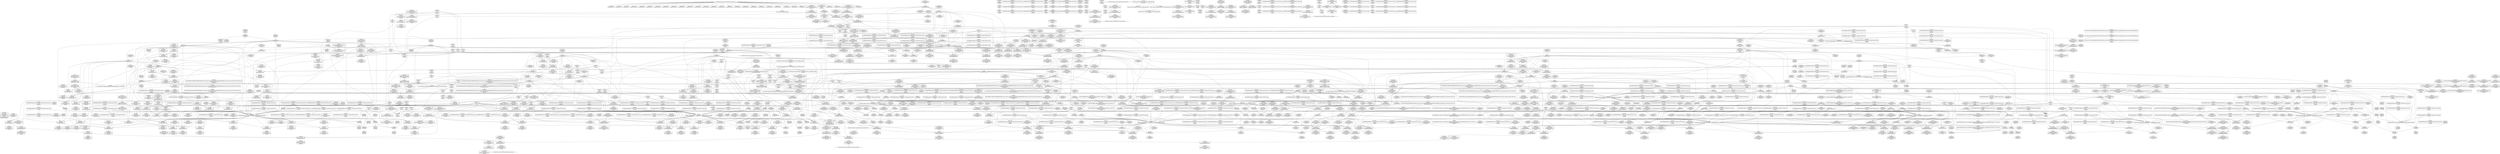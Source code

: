 digraph {
	CE0x56cd640 [shape=record,shape=Mrecord,label="{CE0x56cd640|i64*_getelementptr_inbounds_(_13_x_i64_,_13_x_i64_*___llvm_gcov_ctr126,_i64_0,_i64_11)|*Constant*}"]
	CE0x573b5d0 [shape=record,shape=Mrecord,label="{CE0x573b5d0|i64*_getelementptr_inbounds_(_4_x_i64_,_4_x_i64_*___llvm_gcov_ctr134,_i64_0,_i64_1)|*Constant*}"]
	CE0x566dc60 [shape=record,shape=Mrecord,label="{CE0x566dc60|VOIDTB_TE:_CE_88,89_}"]
	CE0x56ae100 [shape=record,shape=Mrecord,label="{CE0x56ae100|i32_208|*Constant*|*SummSource*}"]
	CE0x578aff0 [shape=record,shape=Mrecord,label="{CE0x578aff0|i64*_getelementptr_inbounds_(_4_x_i64_,_4_x_i64_*___llvm_gcov_ctr135,_i64_0,_i64_1)|*Constant*|*SummSink*}"]
	CE0x56c4c60 [shape=record,shape=Mrecord,label="{CE0x56c4c60|task_sid:tmp9|security/selinux/hooks.c,208|*SummSource*}"]
	CE0x5695b40 [shape=record,shape=Mrecord,label="{CE0x5695b40|current_sid:tmp24|security/selinux/hooks.c,220|*SummSource*}"]
	CE0x5661af0 [shape=record,shape=Mrecord,label="{CE0x5661af0|rcu_lock_release:tmp7|*SummSink*}"]
	CE0x56b09f0 [shape=record,shape=Mrecord,label="{CE0x56b09f0|GLOBAL:current_task|Global_var:current_task}"]
	CE0x564d920 [shape=record,shape=Mrecord,label="{CE0x564d920|current_sid:if.then|*SummSink*}"]
	CE0x5739880 [shape=record,shape=Mrecord,label="{CE0x5739880|_ret_void,_!dbg_!27719|./arch/x86/include/asm/preempt.h,73|*SummSink*}"]
	CE0x569d790 [shape=record,shape=Mrecord,label="{CE0x569d790|i64*_getelementptr_inbounds_(_11_x_i64_,_11_x_i64_*___llvm_gcov_ctr127,_i64_0,_i64_8)|*Constant*}"]
	CE0x57585e0 [shape=record,shape=Mrecord,label="{CE0x57585e0|i64*_getelementptr_inbounds_(_4_x_i64_,_4_x_i64_*___llvm_gcov_ctr129,_i64_0,_i64_3)|*Constant*|*SummSource*}"]
	CE0x5671f50 [shape=record,shape=Mrecord,label="{CE0x5671f50|selinux_task_setnice:tmp5|security/selinux/hooks.c,3597|*SummSource*}"]
	CE0x56e0060 [shape=record,shape=Mrecord,label="{CE0x56e0060|i64*_getelementptr_inbounds_(_4_x_i64_,_4_x_i64_*___llvm_gcov_ctr130,_i64_0,_i64_0)|*Constant*|*SummSink*}"]
	CE0x569ec40 [shape=record,shape=Mrecord,label="{CE0x569ec40|i8*_getelementptr_inbounds_(_25_x_i8_,_25_x_i8_*_.str45,_i32_0,_i32_0)|*Constant*}"]
	CE0x5693d90 [shape=record,shape=Mrecord,label="{CE0x5693d90|current_sid:tmp23|security/selinux/hooks.c,218|*SummSource*}"]
	CE0x566a880 [shape=record,shape=Mrecord,label="{CE0x566a880|i32_0|*Constant*|*SummSink*}"]
	CE0x56a13c0 [shape=record,shape=Mrecord,label="{CE0x56a13c0|i8*_getelementptr_inbounds_(_25_x_i8_,_25_x_i8_*_.str3,_i32_0,_i32_0)|*Constant*|*SummSource*}"]
	CE0x5675770 [shape=record,shape=Mrecord,label="{CE0x5675770|rcu_read_lock:tmp10|include/linux/rcupdate.h,882}"]
	CE0x56a27f0 [shape=record,shape=Mrecord,label="{CE0x56a27f0|i64*_getelementptr_inbounds_(_11_x_i64_,_11_x_i64_*___llvm_gcov_ctr125,_i64_0,_i64_9)|*Constant*|*SummSink*}"]
	"CONST[source:0(mediator),value:2(dynamic)][purpose:{object}][SnkIdx:1]"
	CE0x564d0f0 [shape=record,shape=Mrecord,label="{CE0x564d0f0|current_has_perm:bb|*SummSource*}"]
	CE0x569f860 [shape=record,shape=Mrecord,label="{CE0x569f860|i32_883|*Constant*|*SummSink*}"]
	CE0x56df1f0 [shape=record,shape=Mrecord,label="{CE0x56df1f0|%struct.lockdep_map*_null|*Constant*}"]
	CE0x5656cc0 [shape=record,shape=Mrecord,label="{CE0x5656cc0|i32_0|*Constant*}"]
	CE0x5676cd0 [shape=record,shape=Mrecord,label="{CE0x5676cd0|i64*_getelementptr_inbounds_(_11_x_i64_,_11_x_i64_*___llvm_gcov_ctr125,_i64_0,_i64_10)|*Constant*|*SummSource*}"]
	CE0x56947e0 [shape=record,shape=Mrecord,label="{CE0x56947e0|current_sid:sid|security/selinux/hooks.c,220}"]
	CE0x56ba5e0 [shape=record,shape=Mrecord,label="{CE0x56ba5e0|rcu_lock_release:tmp5|include/linux/rcupdate.h,423}"]
	CE0x56bd810 [shape=record,shape=Mrecord,label="{CE0x56bd810|rcu_read_lock:tobool|include/linux/rcupdate.h,882|*SummSource*}"]
	CE0x56bfaa0 [shape=record,shape=Mrecord,label="{CE0x56bfaa0|task_sid:tmp6|security/selinux/hooks.c,208|*SummSource*}"]
	CE0x57109f0 [shape=record,shape=Mrecord,label="{CE0x57109f0|rcu_lock_acquire:tmp3|*SummSink*}"]
	CE0x569b3f0 [shape=record,shape=Mrecord,label="{CE0x569b3f0|task_sid:call|security/selinux/hooks.c,208|*SummSink*}"]
	CE0x5751ac0 [shape=record,shape=Mrecord,label="{CE0x5751ac0|COLLAPSED:_GCMRE___llvm_gcov_ctr130_internal_global_4_x_i64_zeroinitializer:_elem_0:default:}"]
	CE0x5758650 [shape=record,shape=Mrecord,label="{CE0x5758650|i64*_getelementptr_inbounds_(_4_x_i64_,_4_x_i64_*___llvm_gcov_ctr129,_i64_0,_i64_3)|*Constant*}"]
	CE0x5665380 [shape=record,shape=Mrecord,label="{CE0x5665380|current_sid:tmp16|security/selinux/hooks.c,218|*SummSink*}"]
	CE0x5664590 [shape=record,shape=Mrecord,label="{CE0x5664590|i64*_getelementptr_inbounds_(_11_x_i64_,_11_x_i64_*___llvm_gcov_ctr125,_i64_0,_i64_8)|*Constant*|*SummSink*}"]
	CE0x56c43d0 [shape=record,shape=Mrecord,label="{CE0x56c43d0|task_sid:if.then|*SummSource*}"]
	CE0x56fe2c0 [shape=record,shape=Mrecord,label="{CE0x56fe2c0|_call_void_lock_acquire(%struct.lockdep_map*_%map,_i32_0,_i32_0,_i32_2,_i32_0,_%struct.lockdep_map*_null,_i64_ptrtoint_(i8*_blockaddress(_rcu_lock_acquire,_%__here)_to_i64))_#10,_!dbg_!27716|include/linux/rcupdate.h,418|*SummSource*}"]
	CE0x56d7000 [shape=record,shape=Mrecord,label="{CE0x56d7000|GLOBAL:__rcu_read_unlock|*Constant*|*SummSource*}"]
	CE0x56830b0 [shape=record,shape=Mrecord,label="{CE0x56830b0|current_sid:tmp9|security/selinux/hooks.c,218|*SummSink*}"]
	CE0x56bf2a0 [shape=record,shape=Mrecord,label="{CE0x56bf2a0|task_sid:tmp1|*SummSink*}"]
	CE0x56c0b10 [shape=record,shape=Mrecord,label="{CE0x56c0b10|rcu_read_unlock:tmp16|include/linux/rcupdate.h,933}"]
	CE0x56d48e0 [shape=record,shape=Mrecord,label="{CE0x56d48e0|rcu_read_unlock:tmp22|include/linux/rcupdate.h,935}"]
	CE0x56bfef0 [shape=record,shape=Mrecord,label="{CE0x56bfef0|i64_1|*Constant*}"]
	CE0x5773a70 [shape=record,shape=Mrecord,label="{CE0x5773a70|i64_1|*Constant*}"]
	CE0x569f670 [shape=record,shape=Mrecord,label="{CE0x569f670|i32_883|*Constant*}"]
	CE0x573aa00 [shape=record,shape=Mrecord,label="{CE0x573aa00|__preempt_count_sub:tmp7|./arch/x86/include/asm/preempt.h,78|*SummSink*}"]
	CE0x5695260 [shape=record,shape=Mrecord,label="{CE0x5695260|cred_sid:tmp5|security/selinux/hooks.c,196}"]
	CE0x56bca40 [shape=record,shape=Mrecord,label="{CE0x56bca40|cred_sid:tmp2|*SummSink*}"]
	CE0x56ccb80 [shape=record,shape=Mrecord,label="{CE0x56ccb80|task_sid:tmp22|security/selinux/hooks.c,208|*SummSource*}"]
	CE0x56f72f0 [shape=record,shape=Mrecord,label="{CE0x56f72f0|rcu_read_unlock:call|include/linux/rcupdate.h,933}"]
	CE0x56fedc0 [shape=record,shape=Mrecord,label="{CE0x56fedc0|__rcu_read_lock:tmp4|include/linux/rcupdate.h,239|*SummSink*}"]
	CE0x5677ef0 [shape=record,shape=Mrecord,label="{CE0x5677ef0|avc_has_perm:entry|*SummSource*}"]
	CE0x5693430 [shape=record,shape=Mrecord,label="{CE0x5693430|current_sid:security|security/selinux/hooks.c,218|*SummSink*}"]
	CE0x56cac50 [shape=record,shape=Mrecord,label="{CE0x56cac50|_call_void_lockdep_rcu_suspicious(i8*_getelementptr_inbounds_(_25_x_i8_,_25_x_i8_*_.str45,_i32_0,_i32_0),_i32_934,_i8*_getelementptr_inbounds_(_44_x_i8_,_44_x_i8_*_.str47,_i32_0,_i32_0))_#10,_!dbg_!27726|include/linux/rcupdate.h,933|*SummSource*}"]
	CE0x573cd50 [shape=record,shape=Mrecord,label="{CE0x573cd50|__preempt_count_add:tmp5|./arch/x86/include/asm/preempt.h,72|*SummSource*}"]
	CE0x56ffd10 [shape=record,shape=Mrecord,label="{CE0x56ffd10|rcu_read_unlock:do.end|*SummSource*}"]
	CE0x56f5c60 [shape=record,shape=Mrecord,label="{CE0x56f5c60|rcu_read_unlock:tmp10|include/linux/rcupdate.h,933|*SummSink*}"]
	CE0x56f46d0 [shape=record,shape=Mrecord,label="{CE0x56f46d0|rcu_read_unlock:call3|include/linux/rcupdate.h,933|*SummSource*}"]
	CE0x56d9dd0 [shape=record,shape=Mrecord,label="{CE0x56d9dd0|COLLAPSED:_GCMRE___llvm_gcov_ctr128_internal_global_4_x_i64_zeroinitializer:_elem_0:default:}"]
	CE0x570ffd0 [shape=record,shape=Mrecord,label="{CE0x570ffd0|rcu_read_unlock:tmp6|include/linux/rcupdate.h,933|*SummSink*}"]
	CE0x56eb290 [shape=record,shape=Mrecord,label="{CE0x56eb290|i64*_getelementptr_inbounds_(_2_x_i64_,_2_x_i64_*___llvm_gcov_ctr98,_i64_0,_i64_1)|*Constant*}"]
	CE0x5666360 [shape=record,shape=Mrecord,label="{CE0x5666360|GLOBAL:current_sid|*Constant*|*SummSink*}"]
	CE0x56ffc30 [shape=record,shape=Mrecord,label="{CE0x56ffc30|rcu_read_unlock:do.end}"]
	CE0x56e0e20 [shape=record,shape=Mrecord,label="{CE0x56e0e20|__rcu_read_unlock:tmp7|include/linux/rcupdate.h,245|*SummSink*}"]
	CE0x564d8b0 [shape=record,shape=Mrecord,label="{CE0x564d8b0|current_sid:if.then|*SummSource*}"]
	CE0x56f7d60 [shape=record,shape=Mrecord,label="{CE0x56f7d60|_call_void_mcount()_#3|*SummSource*}"]
	CE0x5668e20 [shape=record,shape=Mrecord,label="{CE0x5668e20|task_sid:do.end|*SummSource*}"]
	CE0x56fa470 [shape=record,shape=Mrecord,label="{CE0x56fa470|rcu_read_unlock:bb}"]
	CE0x5667fc0 [shape=record,shape=Mrecord,label="{CE0x5667fc0|current_sid:do.end|*SummSink*}"]
	CE0x56d4f20 [shape=record,shape=Mrecord,label="{CE0x56d4f20|rcu_read_unlock:tmp22|include/linux/rcupdate.h,935|*SummSink*}"]
	CE0x56f8550 [shape=record,shape=Mrecord,label="{CE0x56f8550|rcu_read_unlock:tobool1|include/linux/rcupdate.h,933|*SummSource*}"]
	CE0x5693a70 [shape=record,shape=Mrecord,label="{CE0x5693a70|current_sid:tmp23|security/selinux/hooks.c,218}"]
	CE0x56d45d0 [shape=record,shape=Mrecord,label="{CE0x56d45d0|i64*_getelementptr_inbounds_(_11_x_i64_,_11_x_i64_*___llvm_gcov_ctr132,_i64_0,_i64_10)|*Constant*|*SummSource*}"]
	CE0x5700b20 [shape=record,shape=Mrecord,label="{CE0x5700b20|__preempt_count_sub:sub|./arch/x86/include/asm/preempt.h,77|*SummSink*}"]
	CE0x57537b0 [shape=record,shape=Mrecord,label="{CE0x57537b0|i64_ptrtoint_(i8*_blockaddress(_rcu_lock_release,_%__here)_to_i64)|*Constant*|*SummSource*}"]
	CE0x56bb900 [shape=record,shape=Mrecord,label="{CE0x56bb900|get_current:bb}"]
	CE0x564aac0 [shape=record,shape=Mrecord,label="{CE0x564aac0|VOIDTB_TE:_CE_28,32_}"]
	CE0x567e870 [shape=record,shape=Mrecord,label="{CE0x567e870|%struct.task_struct*_(%struct.task_struct**)*_asm_movq_%gs:$_1:P_,$0_,_r,im,_dirflag_,_fpsr_,_flags_|*SummSource*}"]
	CE0x5706510 [shape=record,shape=Mrecord,label="{CE0x5706510|rcu_read_lock:tmp22|include/linux/rcupdate.h,884}"]
	CE0x56cd9a0 [shape=record,shape=Mrecord,label="{CE0x56cd9a0|i64*_getelementptr_inbounds_(_13_x_i64_,_13_x_i64_*___llvm_gcov_ctr126,_i64_0,_i64_11)|*Constant*|*SummSource*}"]
	CE0x5646d50 [shape=record,shape=Mrecord,label="{CE0x5646d50|selinux_task_setnice:tmp10|security/selinux/hooks.c,3601|*SummSink*}"]
	CE0x56d59f0 [shape=record,shape=Mrecord,label="{CE0x56d59f0|GLOBAL:rcu_lock_release|*Constant*|*SummSink*}"]
	CE0x573a0c0 [shape=record,shape=Mrecord,label="{CE0x573a0c0|_call_void_mcount()_#3}"]
	CE0x56b2f50 [shape=record,shape=Mrecord,label="{CE0x56b2f50|i64*_getelementptr_inbounds_(_11_x_i64_,_11_x_i64_*___llvm_gcov_ctr127,_i64_0,_i64_1)|*Constant*|*SummSink*}"]
	CE0x56f98b0 [shape=record,shape=Mrecord,label="{CE0x56f98b0|__preempt_count_add:tmp5|./arch/x86/include/asm/preempt.h,72|*SummSink*}"]
	CE0x56ea930 [shape=record,shape=Mrecord,label="{CE0x56ea930|__rcu_read_unlock:tmp4|include/linux/rcupdate.h,244|*SummSink*}"]
	CE0x577b2e0 [shape=record,shape=Mrecord,label="{CE0x577b2e0|__rcu_read_unlock:tmp1|*SummSource*}"]
	CE0x56f87d0 [shape=record,shape=Mrecord,label="{CE0x56f87d0|__rcu_read_lock:tmp7|include/linux/rcupdate.h,240|*SummSource*}"]
	CE0x56d65a0 [shape=record,shape=Mrecord,label="{CE0x56d65a0|_ret_void,_!dbg_!27717|include/linux/rcupdate.h,424}"]
	CE0x5773930 [shape=record,shape=Mrecord,label="{CE0x5773930|i64*_getelementptr_inbounds_(_4_x_i64_,_4_x_i64_*___llvm_gcov_ctr129,_i64_0,_i64_0)|*Constant*}"]
	CE0x56f3740 [shape=record,shape=Mrecord,label="{CE0x56f3740|rcu_read_unlock:tmp11|include/linux/rcupdate.h,933|*SummSource*}"]
	CE0x5697b40 [shape=record,shape=Mrecord,label="{CE0x5697b40|i64_6|*Constant*}"]
	CE0x56c8a90 [shape=record,shape=Mrecord,label="{CE0x56c8a90|i64*_getelementptr_inbounds_(_13_x_i64_,_13_x_i64_*___llvm_gcov_ctr126,_i64_0,_i64_8)|*Constant*|*SummSource*}"]
	CE0x5739810 [shape=record,shape=Mrecord,label="{CE0x5739810|_ret_void,_!dbg_!27719|./arch/x86/include/asm/preempt.h,73|*SummSource*}"]
	CE0x565a460 [shape=record,shape=Mrecord,label="{CE0x565a460|selinux_task_setnice:tmp4|security/selinux/hooks.c,3597|*SummSink*}"]
	CE0x5753240 [shape=record,shape=Mrecord,label="{CE0x5753240|GLOBAL:lock_release|*Constant*|*SummSource*}"]
	CE0x5675f80 [shape=record,shape=Mrecord,label="{CE0x5675f80|rcu_read_lock:tmp12|include/linux/rcupdate.h,882}"]
	CE0x5651d00 [shape=record,shape=Mrecord,label="{CE0x5651d00|current_sid:tmp6|security/selinux/hooks.c,218|*SummSink*}"]
	CE0x5740cd0 [shape=record,shape=Mrecord,label="{CE0x5740cd0|rcu_lock_release:bb}"]
	CE0x56bb120 [shape=record,shape=Mrecord,label="{CE0x56bb120|_call_void_rcu_read_unlock()_#10,_!dbg_!27748|security/selinux/hooks.c,209|*SummSource*}"]
	CE0x56d0070 [shape=record,shape=Mrecord,label="{CE0x56d0070|rcu_read_lock:tobool|include/linux/rcupdate.h,882|*SummSink*}"]
	CE0x565e540 [shape=record,shape=Mrecord,label="{CE0x565e540|i64_0|*Constant*|*SummSink*}"]
	CE0x56c5410 [shape=record,shape=Mrecord,label="{CE0x56c5410|task_sid:tmp9|security/selinux/hooks.c,208}"]
	CE0x5668500 [shape=record,shape=Mrecord,label="{CE0x5668500|current_sid:tmp}"]
	CE0x5659810 [shape=record,shape=Mrecord,label="{CE0x5659810|VOIDTB_TE:_CE_128,136_}"]
	CE0x56d99e0 [shape=record,shape=Mrecord,label="{CE0x56d99e0|_ret_void,_!dbg_!27720|./arch/x86/include/asm/preempt.h,78}"]
	CE0x56e0770 [shape=record,shape=Mrecord,label="{CE0x56e0770|__rcu_read_unlock:tmp6|include/linux/rcupdate.h,245}"]
	CE0x56afd20 [shape=record,shape=Mrecord,label="{CE0x56afd20|i64*_getelementptr_inbounds_(_2_x_i64_,_2_x_i64_*___llvm_gcov_ctr131,_i64_0,_i64_1)|*Constant*|*SummSink*}"]
	CE0x5681e80 [shape=record,shape=Mrecord,label="{CE0x5681e80|cred_sid:cred|Function::cred_sid&Arg::cred::|*SummSink*}"]
	CE0x5703030 [shape=record,shape=Mrecord,label="{CE0x5703030|_call_void_rcu_lock_acquire(%struct.lockdep_map*_rcu_lock_map)_#10,_!dbg_!27711|include/linux/rcupdate.h,881}"]
	CE0x56d2df0 [shape=record,shape=Mrecord,label="{CE0x56d2df0|i64*_getelementptr_inbounds_(_2_x_i64_,_2_x_i64_*___llvm_gcov_ctr131,_i64_0,_i64_0)|*Constant*|*SummSource*}"]
	CE0x56a0200 [shape=record,shape=Mrecord,label="{CE0x56a0200|rcu_read_lock:tmp17|include/linux/rcupdate.h,882|*SummSink*}"]
	CE0x5694ff0 [shape=record,shape=Mrecord,label="{CE0x5694ff0|rcu_read_lock:land.lhs.true2}"]
	CE0x57016b0 [shape=record,shape=Mrecord,label="{CE0x57016b0|rcu_read_unlock:do.body|*SummSink*}"]
	CE0x56d1530 [shape=record,shape=Mrecord,label="{CE0x56d1530|rcu_read_unlock:tmp5|include/linux/rcupdate.h,933|*SummSink*}"]
	CE0x5657090 [shape=record,shape=Mrecord,label="{CE0x5657090|rcu_read_lock:entry|*SummSource*}"]
	CE0x5693f10 [shape=record,shape=Mrecord,label="{CE0x5693f10|current_sid:tmp23|security/selinux/hooks.c,218|*SummSink*}"]
	CE0x56b5790 [shape=record,shape=Mrecord,label="{CE0x56b5790|i64_7|*Constant*}"]
	CE0x5656290 [shape=record,shape=Mrecord,label="{CE0x5656290|current_sid:land.lhs.true|*SummSink*}"]
	CE0x5709500 [shape=record,shape=Mrecord,label="{CE0x5709500|rcu_read_lock:tmp20|include/linux/rcupdate.h,882|*SummSink*}"]
	CE0x56f56a0 [shape=record,shape=Mrecord,label="{CE0x56f56a0|i64*_getelementptr_inbounds_(_4_x_i64_,_4_x_i64_*___llvm_gcov_ctr128,_i64_0,_i64_1)|*Constant*|*SummSource*}"]
	CE0x56fc320 [shape=record,shape=Mrecord,label="{CE0x56fc320|__rcu_read_lock:tmp3|*SummSource*}"]
	CE0x5751860 [shape=record,shape=Mrecord,label="{CE0x5751860|__preempt_count_sub:val|Function::__preempt_count_sub&Arg::val::|*SummSink*}"]
	CE0x56836f0 [shape=record,shape=Mrecord,label="{CE0x56836f0|current_sid:tmp11|security/selinux/hooks.c,218|*SummSink*}"]
	CE0x5695cd0 [shape=record,shape=Mrecord,label="{CE0x5695cd0|current_sid:tmp24|security/selinux/hooks.c,220|*SummSink*}"]
	CE0x5682180 [shape=record,shape=Mrecord,label="{CE0x5682180|_ret_i32_%tmp6,_!dbg_!27716|security/selinux/hooks.c,197|*SummSource*}"]
	CE0x570f890 [shape=record,shape=Mrecord,label="{CE0x570f890|rcu_read_unlock:if.end|*SummSink*}"]
	CE0x567b9b0 [shape=record,shape=Mrecord,label="{CE0x567b9b0|task_sid:tmp20|security/selinux/hooks.c,208}"]
	CE0x56f0ca0 [shape=record,shape=Mrecord,label="{CE0x56f0ca0|cred_sid:tmp6|security/selinux/hooks.c,197}"]
	CE0x57070d0 [shape=record,shape=Mrecord,label="{CE0x57070d0|cred_sid:bb|*SummSink*}"]
	CE0x56984d0 [shape=record,shape=Mrecord,label="{CE0x56984d0|_call_void_rcu_read_lock()_#10,_!dbg_!27712|security/selinux/hooks.c,207}"]
	CE0x570d420 [shape=record,shape=Mrecord,label="{CE0x570d420|rcu_read_unlock:tmp12|include/linux/rcupdate.h,933|*SummSource*}"]
	CE0x56eac40 [shape=record,shape=Mrecord,label="{CE0x56eac40|__preempt_count_add:tmp3|*SummSource*}"]
	CE0x573a4c0 [shape=record,shape=Mrecord,label="{CE0x573a4c0|__rcu_read_lock:tmp5|include/linux/rcupdate.h,239|*SummSink*}"]
	CE0x56cca60 [shape=record,shape=Mrecord,label="{CE0x56cca60|i64*_getelementptr_inbounds_(_13_x_i64_,_13_x_i64_*___llvm_gcov_ctr126,_i64_0,_i64_10)|*Constant*|*SummSource*}"]
	CE0x567da40 [shape=record,shape=Mrecord,label="{CE0x567da40|current_sid:tobool1|security/selinux/hooks.c,218}"]
	CE0x5707600 [shape=record,shape=Mrecord,label="{CE0x5707600|cred_sid:sid|security/selinux/hooks.c,197}"]
	CE0x56a0cc0 [shape=record,shape=Mrecord,label="{CE0x56a0cc0|get_current:tmp|*SummSink*}"]
	CE0x576c980 [shape=record,shape=Mrecord,label="{CE0x576c980|i64*_getelementptr_inbounds_(_4_x_i64_,_4_x_i64_*___llvm_gcov_ctr135,_i64_0,_i64_0)|*Constant*|*SummSource*}"]
	CE0x56cb7b0 [shape=record,shape=Mrecord,label="{CE0x56cb7b0|i32_934|*Constant*|*SummSource*}"]
	CE0x5677550 [shape=record,shape=Mrecord,label="{CE0x5677550|current_sid:call4|security/selinux/hooks.c,218}"]
	CE0x567ac20 [shape=record,shape=Mrecord,label="{CE0x567ac20|i64_3|*Constant*|*SummSink*}"]
	CE0x57110e0 [shape=record,shape=Mrecord,label="{CE0x57110e0|rcu_read_unlock:tmp7|include/linux/rcupdate.h,933|*SummSink*}"]
	CE0x573cb60 [shape=record,shape=Mrecord,label="{CE0x573cb60|__preempt_count_add:tmp5|./arch/x86/include/asm/preempt.h,72}"]
	CE0x56df4e0 [shape=record,shape=Mrecord,label="{CE0x56df4e0|%struct.lockdep_map*_null|*Constant*|*SummSink*}"]
	CE0x566b7f0 [shape=record,shape=Mrecord,label="{CE0x566b7f0|GLOBAL:__llvm_gcov_ctr283|Global_var:__llvm_gcov_ctr283}"]
	CE0x5751a50 [shape=record,shape=Mrecord,label="{CE0x5751a50|rcu_lock_acquire:tmp}"]
	CE0x56b1b80 [shape=record,shape=Mrecord,label="{CE0x56b1b80|task_sid:tobool|security/selinux/hooks.c,208|*SummSink*}"]
	CE0x56a0120 [shape=record,shape=Mrecord,label="{CE0x56a0120|rcu_read_lock:tmp17|include/linux/rcupdate.h,882}"]
	CE0x56cad80 [shape=record,shape=Mrecord,label="{CE0x56cad80|_call_void_lockdep_rcu_suspicious(i8*_getelementptr_inbounds_(_25_x_i8_,_25_x_i8_*_.str45,_i32_0,_i32_0),_i32_934,_i8*_getelementptr_inbounds_(_44_x_i8_,_44_x_i8_*_.str47,_i32_0,_i32_0))_#10,_!dbg_!27726|include/linux/rcupdate.h,933|*SummSink*}"]
	CE0x567e120 [shape=record,shape=Mrecord,label="{CE0x567e120|current_sid:tobool1|security/selinux/hooks.c,218|*SummSink*}"]
	CE0x5651330 [shape=record,shape=Mrecord,label="{CE0x5651330|current_has_perm:tmp1|*SummSource*}"]
	CE0x56b1580 [shape=record,shape=Mrecord,label="{CE0x56b1580|i64*_getelementptr_inbounds_(_2_x_i64_,_2_x_i64_*___llvm_gcov_ctr131,_i64_0,_i64_1)|*Constant*}"]
	CE0x5757a70 [shape=record,shape=Mrecord,label="{CE0x5757a70|__preempt_count_sub:tmp6|./arch/x86/include/asm/preempt.h,78|*SummSink*}"]
	CE0x56decc0 [shape=record,shape=Mrecord,label="{CE0x56decc0|i64*_getelementptr_inbounds_(_4_x_i64_,_4_x_i64_*___llvm_gcov_ctr130,_i64_0,_i64_3)|*Constant*}"]
	CE0x5652930 [shape=record,shape=Mrecord,label="{CE0x5652930|current_has_perm:call|security/selinux/hooks.c,1542|*SummSink*}"]
	CE0x5667200 [shape=record,shape=Mrecord,label="{CE0x5667200|task_sid:entry}"]
	CE0x5655b70 [shape=record,shape=Mrecord,label="{CE0x5655b70|current_has_perm:perms|Function::current_has_perm&Arg::perms::|*SummSource*}"]
	CE0x567ca00 [shape=record,shape=Mrecord,label="{CE0x567ca00|current_sid:land.lhs.true2}"]
	CE0x5702e80 [shape=record,shape=Mrecord,label="{CE0x5702e80|__rcu_read_lock:entry|*SummSink*}"]
	CE0x56b49e0 [shape=record,shape=Mrecord,label="{CE0x56b49e0|task_sid:call3|security/selinux/hooks.c,208}"]
	CE0x5754680 [shape=record,shape=Mrecord,label="{CE0x5754680|rcu_lock_release:tmp7}"]
	CE0x56ee630 [shape=record,shape=Mrecord,label="{CE0x56ee630|rcu_read_lock:tmp7|include/linux/rcupdate.h,882|*SummSource*}"]
	CE0x5677d80 [shape=record,shape=Mrecord,label="{CE0x5677d80|avc_has_perm:entry}"]
	CE0x56a07e0 [shape=record,shape=Mrecord,label="{CE0x56a07e0|rcu_read_lock:tmp18|include/linux/rcupdate.h,882|*SummSink*}"]
	CE0x56668b0 [shape=record,shape=Mrecord,label="{CE0x56668b0|_ret_i32_%tmp24,_!dbg_!27742|security/selinux/hooks.c,220|*SummSource*}"]
	CE0x564a000 [shape=record,shape=Mrecord,label="{CE0x564a000|selinux_task_setnice:if.then}"]
	CE0x5682a10 [shape=record,shape=Mrecord,label="{CE0x5682a10|__rcu_read_lock:tmp}"]
	CE0x5648280 [shape=record,shape=Mrecord,label="{CE0x5648280|i64_0|*Constant*}"]
	CE0x56ea540 [shape=record,shape=Mrecord,label="{CE0x56ea540|__rcu_read_unlock:tmp5|include/linux/rcupdate.h,244|*SummSink*}"]
	CE0x5703190 [shape=record,shape=Mrecord,label="{CE0x5703190|_ret_void,_!dbg_!27717|include/linux/rcupdate.h,240}"]
	CE0x566f4f0 [shape=record,shape=Mrecord,label="{CE0x566f4f0|VOIDTB_TE:_CE_56,64_}"]
	CE0x577e770 [shape=record,shape=Mrecord,label="{CE0x577e770|void_(i32*,_i32,_i32*)*_asm_addl_$1,_%gs:$0_,_*m,ri,*m,_dirflag_,_fpsr_,_flags_}"]
	CE0x56923c0 [shape=record,shape=Mrecord,label="{CE0x56923c0|COLLAPSED:_GCMRE_current_task_external_global_%struct.task_struct*:_elem_0::|security/selinux/hooks.c,218}"]
	CE0x5668190 [shape=record,shape=Mrecord,label="{CE0x5668190|selinux_task_setnice:p|Function::selinux_task_setnice&Arg::p::}"]
	CE0x570d1e0 [shape=record,shape=Mrecord,label="{CE0x570d1e0|i64_6|*Constant*}"]
	CE0x5659680 [shape=record,shape=Mrecord,label="{CE0x5659680|GLOBAL:current_has_perm|*Constant*|*SummSource*}"]
	CE0x567a220 [shape=record,shape=Mrecord,label="{CE0x567a220|avc_has_perm:auditdata|Function::avc_has_perm&Arg::auditdata::|*SummSource*}"]
	CE0x56bd260 [shape=record,shape=Mrecord,label="{CE0x56bd260|_call_void_lockdep_rcu_suspicious(i8*_getelementptr_inbounds_(_25_x_i8_,_25_x_i8_*_.str3,_i32_0,_i32_0),_i32_208,_i8*_getelementptr_inbounds_(_41_x_i8_,_41_x_i8_*_.str44,_i32_0,_i32_0))_#10,_!dbg_!27732|security/selinux/hooks.c,208|*SummSink*}"]
	CE0x5672060 [shape=record,shape=Mrecord,label="{CE0x5672060|selinux_task_setnice:tmp5|security/selinux/hooks.c,3597|*SummSink*}"]
	CE0x56b0af0 [shape=record,shape=Mrecord,label="{CE0x56b0af0|GLOBAL:current_task|Global_var:current_task|*SummSource*}"]
	CE0x573ff20 [shape=record,shape=Mrecord,label="{CE0x573ff20|rcu_lock_acquire:tmp7|*SummSource*}"]
	CE0x577f2f0 [shape=record,shape=Mrecord,label="{CE0x577f2f0|i64*_getelementptr_inbounds_(_4_x_i64_,_4_x_i64_*___llvm_gcov_ctr129,_i64_0,_i64_2)|*Constant*|*SummSink*}"]
	CE0x5708950 [shape=record,shape=Mrecord,label="{CE0x5708950|i64*_getelementptr_inbounds_(_11_x_i64_,_11_x_i64_*___llvm_gcov_ctr127,_i64_0,_i64_9)|*Constant*|*SummSink*}"]
	CE0x56d18d0 [shape=record,shape=Mrecord,label="{CE0x56d18d0|rcu_read_lock:tobool1|include/linux/rcupdate.h,882}"]
	CE0x56b2c10 [shape=record,shape=Mrecord,label="{CE0x56b2c10|rcu_read_lock:tmp1|*SummSink*}"]
	CE0x56999a0 [shape=record,shape=Mrecord,label="{CE0x56999a0|i64*_getelementptr_inbounds_(_13_x_i64_,_13_x_i64_*___llvm_gcov_ctr126,_i64_0,_i64_0)|*Constant*|*SummSink*}"]
	CE0x567aa80 [shape=record,shape=Mrecord,label="{CE0x567aa80|i64_3|*Constant*}"]
	CE0x570d670 [shape=record,shape=Mrecord,label="{CE0x570d670|rcu_read_unlock:call3|include/linux/rcupdate.h,933}"]
	CE0x56f65c0 [shape=record,shape=Mrecord,label="{CE0x56f65c0|__rcu_read_lock:tmp6|include/linux/rcupdate.h,240|*SummSink*}"]
	CE0x56bf230 [shape=record,shape=Mrecord,label="{CE0x56bf230|task_sid:tmp1|*SummSource*}"]
	CE0x5676df0 [shape=record,shape=Mrecord,label="{CE0x5676df0|current_sid:tmp19|security/selinux/hooks.c,218|*SummSink*}"]
	CE0x5707e50 [shape=record,shape=Mrecord,label="{CE0x5707e50|rcu_read_unlock:do.body}"]
	CE0x56bffd0 [shape=record,shape=Mrecord,label="{CE0x56bffd0|rcu_read_lock:tmp1|*SummSource*}"]
	CE0x5691d40 [shape=record,shape=Mrecord,label="{CE0x5691d40|_ret_%struct.task_struct*_%tmp4,_!dbg_!27714|./arch/x86/include/asm/current.h,14}"]
	CE0x56d0a20 [shape=record,shape=Mrecord,label="{CE0x56d0a20|rcu_read_lock:call|include/linux/rcupdate.h,882|*SummSink*}"]
	CE0x5678a20 [shape=record,shape=Mrecord,label="{CE0x5678a20|avc_has_perm:tsid|Function::avc_has_perm&Arg::tsid::}"]
	CE0x5709e60 [shape=record,shape=Mrecord,label="{CE0x5709e60|i64*_getelementptr_inbounds_(_11_x_i64_,_11_x_i64_*___llvm_gcov_ctr127,_i64_0,_i64_10)|*Constant*|*SummSource*}"]
	CE0x56e2a60 [shape=record,shape=Mrecord,label="{CE0x56e2a60|__preempt_count_sub:tmp4|./arch/x86/include/asm/preempt.h,77}"]
	CE0x5648360 [shape=record,shape=Mrecord,label="{CE0x5648360|selinux_task_setnice:tmp2|security/selinux/hooks.c,3597|*SummSource*}"]
	CE0x570b580 [shape=record,shape=Mrecord,label="{CE0x570b580|cred_sid:tmp6|security/selinux/hooks.c,197|*SummSink*}"]
	CE0x5751030 [shape=record,shape=Mrecord,label="{CE0x5751030|__rcu_read_lock:do.body|*SummSource*}"]
	CE0x5658c10 [shape=record,shape=Mrecord,label="{CE0x5658c10|i64_1|*Constant*|*SummSource*}"]
	CE0x56ad140 [shape=record,shape=Mrecord,label="{CE0x56ad140|get_current:tmp3|*SummSink*}"]
	CE0x575a8a0 [shape=record,shape=Mrecord,label="{CE0x575a8a0|__preempt_count_sub:tmp5|./arch/x86/include/asm/preempt.h,77|*SummSource*}"]
	CE0x56d0610 [shape=record,shape=Mrecord,label="{CE0x56d0610|__rcu_read_lock:tmp5|include/linux/rcupdate.h,239}"]
	CE0x57417a0 [shape=record,shape=Mrecord,label="{CE0x57417a0|_call_void___preempt_count_sub(i32_1)_#10,_!dbg_!27715|include/linux/rcupdate.h,244}"]
	CE0x5691320 [shape=record,shape=Mrecord,label="{CE0x5691320|GLOBAL:get_current|*Constant*}"]
	CE0x56567b0 [shape=record,shape=Mrecord,label="{CE0x56567b0|rcu_read_lock:tmp3|*SummSource*}"]
	CE0x56fccb0 [shape=record,shape=Mrecord,label="{CE0x56fccb0|rcu_read_unlock:land.lhs.true2}"]
	CE0x56c09a0 [shape=record,shape=Mrecord,label="{CE0x56c09a0|rcu_read_unlock:tmp15|include/linux/rcupdate.h,933|*SummSink*}"]
	CE0x56cb560 [shape=record,shape=Mrecord,label="{CE0x56cb560|i32_934|*Constant*}"]
	CE0x5751750 [shape=record,shape=Mrecord,label="{CE0x5751750|__preempt_count_sub:val|Function::__preempt_count_sub&Arg::val::|*SummSource*}"]
	CE0x56b4d00 [shape=record,shape=Mrecord,label="{CE0x56b4d00|task_sid:tmp13|security/selinux/hooks.c,208|*SummSink*}"]
	CE0x5740b80 [shape=record,shape=Mrecord,label="{CE0x5740b80|i8*_undef|*Constant*|*SummSink*}"]
	CE0x573bba0 [shape=record,shape=Mrecord,label="{CE0x573bba0|i64*_getelementptr_inbounds_(_4_x_i64_,_4_x_i64_*___llvm_gcov_ctr134,_i64_0,_i64_3)|*Constant*|*SummSink*}"]
	CE0x5699820 [shape=record,shape=Mrecord,label="{CE0x5699820|i64*_getelementptr_inbounds_(_11_x_i64_,_11_x_i64_*___llvm_gcov_ctr125,_i64_0,_i64_1)|*Constant*|*SummSource*}"]
	CE0x57805b0 [shape=record,shape=Mrecord,label="{CE0x57805b0|__preempt_count_sub:tmp2|*SummSink*}"]
	CE0x5791c40 [shape=record,shape=Mrecord,label="{CE0x5791c40|i64*_getelementptr_inbounds_(_4_x_i64_,_4_x_i64_*___llvm_gcov_ctr135,_i64_0,_i64_1)|*Constant*}"]
	CE0x56bde20 [shape=record,shape=Mrecord,label="{CE0x56bde20|rcu_lock_acquire:map|Function::rcu_lock_acquire&Arg::map::|*SummSource*}"]
	CE0x573f810 [shape=record,shape=Mrecord,label="{CE0x573f810|i64*_getelementptr_inbounds_(_4_x_i64_,_4_x_i64_*___llvm_gcov_ctr130,_i64_0,_i64_3)|*Constant*|*SummSink*}"]
	CE0x56ef0a0 [shape=record,shape=Mrecord,label="{CE0x56ef0a0|_ret_void,_!dbg_!27717|include/linux/rcupdate.h,240|*SummSink*}"]
	CE0x56679c0 [shape=record,shape=Mrecord,label="{CE0x56679c0|current_has_perm:tmp2|*SummSource*}"]
	CE0x56ef860 [shape=record,shape=Mrecord,label="{CE0x56ef860|GLOBAL:rcu_read_lock.__warned|Global_var:rcu_read_lock.__warned|*SummSource*}"]
	CE0x576bad0 [shape=record,shape=Mrecord,label="{CE0x576bad0|__preempt_count_sub:tmp|*SummSource*}"]
	CE0x5661a80 [shape=record,shape=Mrecord,label="{CE0x5661a80|rcu_lock_release:tmp7|*SummSource*}"]
	CE0x565bf80 [shape=record,shape=Mrecord,label="{CE0x565bf80|current_sid:tmp18|security/selinux/hooks.c,218|*SummSource*}"]
	CE0x5666580 [shape=record,shape=Mrecord,label="{CE0x5666580|current_sid:entry|*SummSource*}"]
	CE0x56f84c0 [shape=record,shape=Mrecord,label="{CE0x56f84c0|rcu_read_unlock:tobool1|include/linux/rcupdate.h,933}"]
	CE0x564ce30 [shape=record,shape=Mrecord,label="{CE0x564ce30|_ret_i32_%retval.0,_!dbg_!27723|security/selinux/hooks.c,3601|*SummSource*}"]
	CE0x5647370 [shape=record,shape=Mrecord,label="{CE0x5647370|i64_2|*Constant*}"]
	CE0x566c250 [shape=record,shape=Mrecord,label="{CE0x566c250|_call_void_mcount()_#3|*SummSource*}"]
	CE0x5752350 [shape=record,shape=Mrecord,label="{CE0x5752350|_call_void_mcount()_#3|*SummSink*}"]
	CE0x570c5b0 [shape=record,shape=Mrecord,label="{CE0x570c5b0|__preempt_count_sub:sub|./arch/x86/include/asm/preempt.h,77}"]
	CE0x56e2bf0 [shape=record,shape=Mrecord,label="{CE0x56e2bf0|GLOBAL:__preempt_count|Global_var:__preempt_count|*SummSource*}"]
	CE0x565c100 [shape=record,shape=Mrecord,label="{CE0x565c100|current_sid:tmp18|security/selinux/hooks.c,218|*SummSink*}"]
	CE0x5682ee0 [shape=record,shape=Mrecord,label="{CE0x5682ee0|current_sid:tmp9|security/selinux/hooks.c,218}"]
	CE0x56debb0 [shape=record,shape=Mrecord,label="{CE0x56debb0|i32_2|*Constant*|*SummSource*}"]
	CE0x5662e20 [shape=record,shape=Mrecord,label="{CE0x5662e20|__preempt_count_add:tmp1}"]
	CE0x5707240 [shape=record,shape=Mrecord,label="{CE0x5707240|i64*_getelementptr_inbounds_(_2_x_i64_,_2_x_i64_*___llvm_gcov_ctr131,_i64_0,_i64_0)|*Constant*}"]
	CE0x564f1d0 [shape=record,shape=Mrecord,label="{CE0x564f1d0|current_sid:call|security/selinux/hooks.c,218|*SummSource*}"]
	CE0x5651e30 [shape=record,shape=Mrecord,label="{CE0x5651e30|current_sid:tmp7|security/selinux/hooks.c,218}"]
	CE0x566dbf0 [shape=record,shape=Mrecord,label="{CE0x566dbf0|VOIDTB_TE:_CE_80,88_}"]
	CE0x56ccf10 [shape=record,shape=Mrecord,label="{CE0x56ccf10|task_sid:tmp23|security/selinux/hooks.c,208|*SummSource*}"]
	CE0x5773a00 [shape=record,shape=Mrecord,label="{CE0x5773a00|__preempt_count_sub:tmp|*SummSink*}"]
	CE0x56ace10 [shape=record,shape=Mrecord,label="{CE0x56ace10|task_sid:tmp3}"]
	CE0x5671610 [shape=record,shape=Mrecord,label="{CE0x5671610|selinux_task_setnice:call1|security/selinux/hooks.c,3600|*SummSink*}"]
	CE0x567c760 [shape=record,shape=Mrecord,label="{CE0x567c760|GLOBAL:rcu_read_lock|*Constant*|*SummSource*}"]
	CE0x564ab30 [shape=record,shape=Mrecord,label="{CE0x564ab30|VOIDTB_TE:_CE_32,36_}"]
	CE0x68b1970 [shape=record,shape=Mrecord,label="{CE0x68b1970|selinux_task_setnice:call|security/selinux/hooks.c,3596|*SummSource*}"]
	CE0x574e890 [shape=record,shape=Mrecord,label="{CE0x574e890|__rcu_read_lock:do.body}"]
	CE0x566e1d0 [shape=record,shape=Mrecord,label="{CE0x566e1d0|i64_2|*Constant*|*SummSource*}"]
	CE0x56ba8d0 [shape=record,shape=Mrecord,label="{CE0x56ba8d0|rcu_lock_release:tmp5|include/linux/rcupdate.h,423|*SummSink*}"]
	CE0x56bb540 [shape=record,shape=Mrecord,label="{CE0x56bb540|GLOBAL:rcu_read_unlock|*Constant*|*SummSource*}"]
	CE0x56b3660 [shape=record,shape=Mrecord,label="{CE0x56b3660|get_current:tmp3}"]
	CE0x56921c0 [shape=record,shape=Mrecord,label="{CE0x56921c0|i32_78|*Constant*|*SummSink*}"]
	CE0x5665d20 [shape=record,shape=Mrecord,label="{CE0x5665d20|_call_void_lockdep_rcu_suspicious(i8*_getelementptr_inbounds_(_25_x_i8_,_25_x_i8_*_.str3,_i32_0,_i32_0),_i32_218,_i8*_getelementptr_inbounds_(_45_x_i8_,_45_x_i8_*_.str12,_i32_0,_i32_0))_#10,_!dbg_!27727|security/selinux/hooks.c,218|*SummSink*}"]
	CE0x566d670 [shape=record,shape=Mrecord,label="{CE0x566d670|selinux_task_setnice:tmp1}"]
	CE0x56faa80 [shape=record,shape=Mrecord,label="{CE0x56faa80|i64*_getelementptr_inbounds_(_4_x_i64_,_4_x_i64_*___llvm_gcov_ctr130,_i64_0,_i64_1)|*Constant*}"]
	CE0x5702a20 [shape=record,shape=Mrecord,label="{CE0x5702a20|GLOBAL:__llvm_gcov_ctr132|Global_var:__llvm_gcov_ctr132}"]
	CE0x56590a0 [shape=record,shape=Mrecord,label="{CE0x56590a0|GLOBAL:current_has_perm|*Constant*}"]
	CE0x56edb60 [shape=record,shape=Mrecord,label="{CE0x56edb60|rcu_read_lock:tmp9|include/linux/rcupdate.h,882|*SummSink*}"]
	CE0x5656dd0 [shape=record,shape=Mrecord,label="{CE0x5656dd0|selinux_task_setnice:nice|Function::selinux_task_setnice&Arg::nice::|*SummSource*}"]
	CE0x5693900 [shape=record,shape=Mrecord,label="{CE0x5693900|current_sid:tmp22|security/selinux/hooks.c,218|*SummSource*}"]
	CE0x5646760 [shape=record,shape=Mrecord,label="{CE0x5646760|i64*_getelementptr_inbounds_(_6_x_i64_,_6_x_i64_*___llvm_gcov_ctr283,_i64_0,_i64_5)|*Constant*|*SummSource*}"]
	CE0x56b3130 [shape=record,shape=Mrecord,label="{CE0x56b3130|GLOBAL:rcu_read_lock|*Constant*}"]
	CE0x5677c50 [shape=record,shape=Mrecord,label="{CE0x5677c50|i32_(i32,_i32,_i16,_i32,_%struct.common_audit_data*)*_bitcast_(i32_(i32,_i32,_i16,_i32,_%struct.common_audit_data.495*)*_avc_has_perm_to_i32_(i32,_i32,_i16,_i32,_%struct.common_audit_data*)*)|*Constant*|*SummSink*}"]
	CE0x56b3090 [shape=record,shape=Mrecord,label="{CE0x56b3090|_call_void_mcount()_#3|*SummSink*}"]
	CE0x5646ce0 [shape=record,shape=Mrecord,label="{CE0x5646ce0|selinux_task_setnice:tmp10|security/selinux/hooks.c,3601|*SummSource*}"]
	CE0x56fed50 [shape=record,shape=Mrecord,label="{CE0x56fed50|__rcu_read_lock:tmp4|include/linux/rcupdate.h,239|*SummSource*}"]
	CE0x5779650 [shape=record,shape=Mrecord,label="{CE0x5779650|_ret_void,_!dbg_!27720|./arch/x86/include/asm/preempt.h,78|*SummSource*}"]
	CE0x573f680 [shape=record,shape=Mrecord,label="{CE0x573f680|i64*_getelementptr_inbounds_(_4_x_i64_,_4_x_i64_*___llvm_gcov_ctr130,_i64_0,_i64_3)|*Constant*|*SummSource*}"]
	CE0x56c6180 [shape=record,shape=Mrecord,label="{CE0x56c6180|rcu_read_lock:land.lhs.true2|*SummSource*}"]
	CE0x5682970 [shape=record,shape=Mrecord,label="{CE0x5682970|i64*_getelementptr_inbounds_(_4_x_i64_,_4_x_i64_*___llvm_gcov_ctr128,_i64_0,_i64_0)|*Constant*|*SummSink*}"]
	CE0x56474c0 [shape=record,shape=Mrecord,label="{CE0x56474c0|selinux_task_setnice:retval.0}"]
	CE0x5680520 [shape=record,shape=Mrecord,label="{CE0x5680520|current_sid:tmp8|security/selinux/hooks.c,218|*SummSource*}"]
	CE0x56bc960 [shape=record,shape=Mrecord,label="{CE0x56bc960|cred_sid:tmp2}"]
	CE0x5677a50 [shape=record,shape=Mrecord,label="{CE0x5677a50|current_has_perm:call2|security/selinux/hooks.c,1544|*SummSource*}"]
	CE0x56798f0 [shape=record,shape=Mrecord,label="{CE0x56798f0|avc_has_perm:requested|Function::avc_has_perm&Arg::requested::|*SummSource*}"]
	CE0x56cbf60 [shape=record,shape=Mrecord,label="{CE0x56cbf60|i8*_getelementptr_inbounds_(_44_x_i8_,_44_x_i8_*_.str47,_i32_0,_i32_0)|*Constant*|*SummSource*}"]
	CE0x577dd70 [shape=record,shape=Mrecord,label="{CE0x577dd70|__preempt_count_sub:do.body|*SummSink*}"]
	CE0x56df260 [shape=record,shape=Mrecord,label="{CE0x56df260|%struct.lockdep_map*_null|*Constant*|*SummSource*}"]
	CE0x56d69b0 [shape=record,shape=Mrecord,label="{CE0x56d69b0|_call_void___rcu_read_unlock()_#10,_!dbg_!27734|include/linux/rcupdate.h,937|*SummSource*}"]
	CE0x5681620 [shape=record,shape=Mrecord,label="{CE0x5681620|task_sid:tmp10|security/selinux/hooks.c,208}"]
	CE0x56d5c50 [shape=record,shape=Mrecord,label="{CE0x56d5c50|GLOBAL:rcu_lock_release|*Constant*|*SummSource*}"]
	CE0x5672fd0 [shape=record,shape=Mrecord,label="{CE0x5672fd0|i64*_getelementptr_inbounds_(_2_x_i64_,_2_x_i64_*___llvm_gcov_ctr136,_i64_0,_i64_1)|*Constant*|*SummSource*}"]
	CE0x56d3620 [shape=record,shape=Mrecord,label="{CE0x56d3620|rcu_read_unlock:tmp19|include/linux/rcupdate.h,933|*SummSink*}"]
	CE0x56f4920 [shape=record,shape=Mrecord,label="{CE0x56f4920|rcu_read_unlock:tmp13|include/linux/rcupdate.h,933}"]
	CE0x5710af0 [shape=record,shape=Mrecord,label="{CE0x5710af0|_call_void_mcount()_#3}"]
	CE0x5752df0 [shape=record,shape=Mrecord,label="{CE0x5752df0|_call_void_lock_release(%struct.lockdep_map*_%map,_i32_1,_i64_ptrtoint_(i8*_blockaddress(_rcu_lock_release,_%__here)_to_i64))_#10,_!dbg_!27716|include/linux/rcupdate.h,423|*SummSink*}"]
	CE0x5675280 [shape=record,shape=Mrecord,label="{CE0x5675280|i64*_getelementptr_inbounds_(_6_x_i64_,_6_x_i64_*___llvm_gcov_ctr283,_i64_0,_i64_4)|*Constant*|*SummSource*}"]
	CE0x56df870 [shape=record,shape=Mrecord,label="{CE0x56df870|i64_ptrtoint_(i8*_blockaddress(_rcu_lock_acquire,_%__here)_to_i64)|*Constant*|*SummSource*}"]
	CE0x56dfda0 [shape=record,shape=Mrecord,label="{CE0x56dfda0|rcu_lock_release:tmp1}"]
	CE0x574fad0 [shape=record,shape=Mrecord,label="{CE0x574fad0|_call_void_mcount()_#3|*SummSource*}"]
	CE0x56c7e80 [shape=record,shape=Mrecord,label="{CE0x56c7e80|i64*_getelementptr_inbounds_(_13_x_i64_,_13_x_i64_*___llvm_gcov_ctr126,_i64_0,_i64_8)|*Constant*}"]
	CE0x56ee390 [shape=record,shape=Mrecord,label="{CE0x56ee390|cred_sid:tmp4|*LoadInst*|security/selinux/hooks.c,196|*SummSink*}"]
	CE0x56fb5a0 [shape=record,shape=Mrecord,label="{CE0x56fb5a0|rcu_read_unlock:land.lhs.true2|*SummSink*}"]
	CE0x56dfa00 [shape=record,shape=Mrecord,label="{CE0x56dfa00|__rcu_read_lock:tmp|*SummSink*}"]
	CE0x5694f50 [shape=record,shape=Mrecord,label="{CE0x5694f50|rcu_read_lock:land.lhs.true|*SummSource*}"]
	CE0x565acf0 [shape=record,shape=Mrecord,label="{CE0x565acf0|VOIDTB_TE:_CE_0,4_}"]
	CE0x566f3a0 [shape=record,shape=Mrecord,label="{CE0x566f3a0|VOIDTB_TE:_CE_36,40_}"]
	CE0x56e5b90 [shape=record,shape=Mrecord,label="{CE0x56e5b90|__preempt_count_sub:do.end|*SummSink*}"]
	CE0x565c8a0 [shape=record,shape=Mrecord,label="{CE0x565c8a0|selinux_task_setnice:tmp8|security/selinux/hooks.c,3600|*SummSource*}"]
	CE0x56f39e0 [shape=record,shape=Mrecord,label="{CE0x56f39e0|rcu_read_unlock:tmp12|include/linux/rcupdate.h,933}"]
	CE0x56b9df0 [shape=record,shape=Mrecord,label="{CE0x56b9df0|i64*_getelementptr_inbounds_(_4_x_i64_,_4_x_i64_*___llvm_gcov_ctr133,_i64_0,_i64_2)|*Constant*|*SummSink*}"]
	CE0x5705440 [shape=record,shape=Mrecord,label="{CE0x5705440|128:_i8*,_:_CRE_128,136_|*MultipleSource*|Function::cred_sid&Arg::cred::|*LoadInst*|security/selinux/hooks.c,208|security/selinux/hooks.c,196}"]
	CE0x573ff90 [shape=record,shape=Mrecord,label="{CE0x573ff90|rcu_lock_acquire:tmp7|*SummSink*}"]
	CE0x5701f90 [shape=record,shape=Mrecord,label="{CE0x5701f90|GLOBAL:__rcu_read_lock|*Constant*|*SummSink*}"]
	CE0x5681010 [shape=record,shape=Mrecord,label="{CE0x5681010|i64*_getelementptr_inbounds_(_4_x_i64_,_4_x_i64_*___llvm_gcov_ctr128,_i64_0,_i64_1)|*Constant*}"]
	CE0x5668080 [shape=record,shape=Mrecord,label="{CE0x5668080|i64*_getelementptr_inbounds_(_11_x_i64_,_11_x_i64_*___llvm_gcov_ctr125,_i64_0,_i64_0)|*Constant*}"]
	CE0x5699200 [shape=record,shape=Mrecord,label="{CE0x5699200|GLOBAL:current_task|Global_var:current_task|*SummSink*}"]
	CE0x5741c90 [shape=record,shape=Mrecord,label="{CE0x5741c90|rcu_lock_acquire:__here}"]
	CE0x57057b0 [shape=record,shape=Mrecord,label="{CE0x57057b0|rcu_read_unlock:tmp5|include/linux/rcupdate.h,933}"]
	CE0x56afc40 [shape=record,shape=Mrecord,label="{CE0x56afc40|task_sid:real_cred|security/selinux/hooks.c,208|*SummSource*}"]
	CE0x56efb50 [shape=record,shape=Mrecord,label="{CE0x56efb50|rcu_read_lock:tmp8|include/linux/rcupdate.h,882}"]
	CE0x56d7700 [shape=record,shape=Mrecord,label="{CE0x56d7700|_ret_void,_!dbg_!27717|include/linux/rcupdate.h,245}"]
	CE0x5662c30 [shape=record,shape=Mrecord,label="{CE0x5662c30|__preempt_count_add:tmp4|./arch/x86/include/asm/preempt.h,72|*SummSink*}"]
	CE0x564ece0 [shape=record,shape=Mrecord,label="{CE0x564ece0|_call_void_mcount()_#3|*SummSource*}"]
	CE0x574f570 [shape=record,shape=Mrecord,label="{CE0x574f570|void_(i32*,_i32,_i32*)*_asm_addl_$1,_%gs:$0_,_*m,ri,*m,_dirflag_,_fpsr_,_flags_|*SummSource*}"]
	CE0x5699310 [shape=record,shape=Mrecord,label="{CE0x5699310|%struct.task_struct*_(%struct.task_struct**)*_asm_movq_%gs:$_1:P_,$0_,_r,im,_dirflag_,_fpsr_,_flags_}"]
	CE0x57140e0 [shape=record,shape=Mrecord,label="{CE0x57140e0|rcu_read_unlock:tmp18|include/linux/rcupdate.h,933|*SummSink*}"]
	CE0x5665cb0 [shape=record,shape=Mrecord,label="{CE0x5665cb0|_call_void_lockdep_rcu_suspicious(i8*_getelementptr_inbounds_(_25_x_i8_,_25_x_i8_*_.str3,_i32_0,_i32_0),_i32_218,_i8*_getelementptr_inbounds_(_45_x_i8_,_45_x_i8_*_.str12,_i32_0,_i32_0))_#10,_!dbg_!27727|security/selinux/hooks.c,218|*SummSource*}"]
	CE0x56931e0 [shape=record,shape=Mrecord,label="{CE0x56931e0|COLLAPSED:_CMRE:_elem_0::|security/selinux/hooks.c,218}"]
	CE0x56f24c0 [shape=record,shape=Mrecord,label="{CE0x56f24c0|rcu_lock_acquire:indirectgoto}"]
	CE0x5667370 [shape=record,shape=Mrecord,label="{CE0x5667370|task_sid:entry|*SummSource*}"]
	CE0x56acc00 [shape=record,shape=Mrecord,label="{CE0x56acc00|task_sid:tmp2|*SummSink*}"]
	CE0x56c0d50 [shape=record,shape=Mrecord,label="{CE0x56c0d50|rcu_read_unlock:tmp16|include/linux/rcupdate.h,933|*SummSource*}"]
	CE0x56f77b0 [shape=record,shape=Mrecord,label="{CE0x56f77b0|i64*_getelementptr_inbounds_(_4_x_i64_,_4_x_i64_*___llvm_gcov_ctr128,_i64_0,_i64_3)|*Constant*}"]
	CE0x56ad5a0 [shape=record,shape=Mrecord,label="{CE0x56ad5a0|_ret_void,_!dbg_!27735|include/linux/rcupdate.h,884|*SummSource*}"]
	CE0x56c88d0 [shape=record,shape=Mrecord,label="{CE0x56c88d0|rcu_read_lock:do.end|*SummSource*}"]
	CE0x5668570 [shape=record,shape=Mrecord,label="{CE0x5668570|COLLAPSED:_GCMRE___llvm_gcov_ctr125_internal_global_11_x_i64_zeroinitializer:_elem_0:default:}"]
	CE0x56c5630 [shape=record,shape=Mrecord,label="{CE0x56c5630|GLOBAL:task_sid.__warned|Global_var:task_sid.__warned}"]
	CE0x56e7b70 [shape=record,shape=Mrecord,label="{CE0x56e7b70|__preempt_count_add:tmp7|./arch/x86/include/asm/preempt.h,73|*SummSource*}"]
	CE0x5752f60 [shape=record,shape=Mrecord,label="{CE0x5752f60|i32_1|*Constant*}"]
	CE0x56974b0 [shape=record,shape=Mrecord,label="{CE0x56974b0|_call_void_mcount()_#3}"]
	CE0x573f7a0 [shape=record,shape=Mrecord,label="{CE0x573f7a0|rcu_lock_acquire:tmp6}"]
	CE0x56e2780 [shape=record,shape=Mrecord,label="{CE0x56e2780|i64*_getelementptr_inbounds_(_4_x_i64_,_4_x_i64_*___llvm_gcov_ctr135,_i64_0,_i64_0)|*Constant*|*SummSink*}"]
	CE0x5667a30 [shape=record,shape=Mrecord,label="{CE0x5667a30|current_has_perm:tmp2|*SummSink*}"]
	CE0x5699da0 [shape=record,shape=Mrecord,label="{CE0x5699da0|task_sid:tmp26|security/selinux/hooks.c,208|*SummSink*}"]
	CE0x56d7d50 [shape=record,shape=Mrecord,label="{CE0x56d7d50|__rcu_read_lock:do.end|*SummSource*}"]
	CE0x569cd50 [shape=record,shape=Mrecord,label="{CE0x569cd50|rcu_read_lock:tmp15|include/linux/rcupdate.h,882}"]
	CE0x566c080 [shape=record,shape=Mrecord,label="{CE0x566c080|selinux_task_setnice:tobool|security/selinux/hooks.c,3597|*SummSource*}"]
	CE0x566b970 [shape=record,shape=Mrecord,label="{CE0x566b970|selinux_task_setnice:tmp3|security/selinux/hooks.c,3597}"]
	CE0x5750f20 [shape=record,shape=Mrecord,label="{CE0x5750f20|COLLAPSED:_GCMRE___llvm_gcov_ctr134_internal_global_4_x_i64_zeroinitializer:_elem_0:default:}"]
	CE0x5707840 [shape=record,shape=Mrecord,label="{CE0x5707840|cred_sid:sid|security/selinux/hooks.c,197|*SummSink*}"]
	CE0x5664bf0 [shape=record,shape=Mrecord,label="{CE0x5664bf0|current_sid:tmp15|security/selinux/hooks.c,218}"]
	CE0x56f6b00 [shape=record,shape=Mrecord,label="{CE0x56f6b00|i64*_getelementptr_inbounds_(_11_x_i64_,_11_x_i64_*___llvm_gcov_ctr132,_i64_0,_i64_1)|*Constant*}"]
	CE0x565a2b0 [shape=record,shape=Mrecord,label="{CE0x565a2b0|i64*_getelementptr_inbounds_(_2_x_i64_,_2_x_i64_*___llvm_gcov_ctr98,_i64_0,_i64_1)|*Constant*|*SummSource*}"]
	CE0x577c220 [shape=record,shape=Mrecord,label="{CE0x577c220|__preempt_count_sub:bb}"]
	CE0x56b2ad0 [shape=record,shape=Mrecord,label="{CE0x56b2ad0|task_sid:call|security/selinux/hooks.c,208|*SummSource*}"]
	CE0x5679060 [shape=record,shape=Mrecord,label="{CE0x5679060|i16_2|*Constant*|*SummSource*}"]
	CE0x5693350 [shape=record,shape=Mrecord,label="{CE0x5693350|current_sid:security|security/selinux/hooks.c,218}"]
	CE0x56fd520 [shape=record,shape=Mrecord,label="{CE0x56fd520|rcu_read_unlock:tmp8|include/linux/rcupdate.h,933|*SummSource*}"]
	CE0x5651fa0 [shape=record,shape=Mrecord,label="{CE0x5651fa0|current_sid:tmp7|security/selinux/hooks.c,218|*SummSource*}"]
	CE0x564e290 [shape=record,shape=Mrecord,label="{CE0x564e290|current_sid:sid|security/selinux/hooks.c,220|*SummSink*}"]
	CE0x56d8d40 [shape=record,shape=Mrecord,label="{CE0x56d8d40|rcu_lock_acquire:bb|*SummSource*}"]
	CE0x570ddb0 [shape=record,shape=Mrecord,label="{CE0x570ddb0|rcu_read_lock:tmp13|include/linux/rcupdate.h,882|*SummSource*}"]
	CE0x5740090 [shape=record,shape=Mrecord,label="{CE0x5740090|i8*_undef|*Constant*}"]
	CE0x564cf40 [shape=record,shape=Mrecord,label="{CE0x564cf40|_ret_i32_%retval.0,_!dbg_!27723|security/selinux/hooks.c,3601|*SummSink*}"]
	CE0x5679e60 [shape=record,shape=Mrecord,label="{CE0x5679e60|avc_has_perm:auditdata|Function::avc_has_perm&Arg::auditdata::|*SummSink*}"]
	CE0x56ae380 [shape=record,shape=Mrecord,label="{CE0x56ae380|_call_void___rcu_read_lock()_#10,_!dbg_!27710|include/linux/rcupdate.h,879|*SummSource*}"]
	CE0x56cdaa0 [shape=record,shape=Mrecord,label="{CE0x56cdaa0|i64*_getelementptr_inbounds_(_13_x_i64_,_13_x_i64_*___llvm_gcov_ctr126,_i64_0,_i64_11)|*Constant*|*SummSink*}"]
	CE0x56f4520 [shape=record,shape=Mrecord,label="{CE0x56f4520|void_(i32*,_i32,_i32*)*_asm_addl_$1,_%gs:$0_,_*m,ri,*m,_dirflag_,_fpsr_,_flags_}"]
	CE0x56c8720 [shape=record,shape=Mrecord,label="{CE0x56c8720|rcu_read_lock:do.end}"]
	CE0x56cc010 [shape=record,shape=Mrecord,label="{CE0x56cc010|i8*_getelementptr_inbounds_(_44_x_i8_,_44_x_i8_*_.str47,_i32_0,_i32_0)|*Constant*|*SummSink*}"]
	CE0x56fdcd0 [shape=record,shape=Mrecord,label="{CE0x56fdcd0|rcu_lock_release:tmp2}"]
	CE0x5698fb0 [shape=record,shape=Mrecord,label="{CE0x5698fb0|current_sid:tmp5|security/selinux/hooks.c,218|*SummSink*}"]
	CE0x5750ad0 [shape=record,shape=Mrecord,label="{CE0x5750ad0|i64*_getelementptr_inbounds_(_4_x_i64_,_4_x_i64_*___llvm_gcov_ctr133,_i64_0,_i64_0)|*Constant*}"]
	CE0x56ba040 [shape=record,shape=Mrecord,label="{CE0x56ba040|rcu_lock_release:tmp4|include/linux/rcupdate.h,423}"]
	CE0x570f2f0 [shape=record,shape=Mrecord,label="{CE0x570f2f0|GLOBAL:__preempt_count_add|*Constant*|*SummSink*}"]
	CE0x573bfc0 [shape=record,shape=Mrecord,label="{CE0x573bfc0|_call_void_mcount()_#3|*SummSource*}"]
	CE0x5707ee0 [shape=record,shape=Mrecord,label="{CE0x5707ee0|rcu_read_unlock:do.body|*SummSource*}"]
	CE0x56c7d80 [shape=record,shape=Mrecord,label="{CE0x56c7d80|task_sid:tmp16|security/selinux/hooks.c,208|*SummSource*}"]
	CE0x57392e0 [shape=record,shape=Mrecord,label="{CE0x57392e0|rcu_lock_release:bb|*SummSink*}"]
	CE0x56ccbf0 [shape=record,shape=Mrecord,label="{CE0x56ccbf0|task_sid:tmp22|security/selinux/hooks.c,208|*SummSink*}"]
	CE0x570c540 [shape=record,shape=Mrecord,label="{CE0x570c540|i32_0|*Constant*}"]
	CE0x56f1e40 [shape=record,shape=Mrecord,label="{CE0x56f1e40|rcu_read_lock:tmp4|include/linux/rcupdate.h,882|*SummSource*}"]
	CE0x567ea20 [shape=record,shape=Mrecord,label="{CE0x567ea20|current_sid:call|security/selinux/hooks.c,218|*SummSink*}"]
	CE0x56561c0 [shape=record,shape=Mrecord,label="{CE0x56561c0|current_sid:land.lhs.true|*SummSource*}"]
	CE0x577d960 [shape=record,shape=Mrecord,label="{CE0x577d960|__preempt_count_sub:tmp5|./arch/x86/include/asm/preempt.h,77|*SummSink*}"]
	CE0x569b5c0 [shape=record,shape=Mrecord,label="{CE0x569b5c0|task_sid:tobool|security/selinux/hooks.c,208}"]
	"CONST[source:0(mediator),value:0(static)][purpose:{operation}][SnkIdx:3]"
	CE0x56647d0 [shape=record,shape=Mrecord,label="{CE0x56647d0|i64*_getelementptr_inbounds_(_11_x_i64_,_11_x_i64_*___llvm_gcov_ctr125,_i64_0,_i64_8)|*Constant*}"]
	CE0x56c1880 [shape=record,shape=Mrecord,label="{CE0x56c1880|rcu_read_lock:if.then}"]
	CE0x56c2690 [shape=record,shape=Mrecord,label="{CE0x56c2690|task_sid:tmp7|security/selinux/hooks.c,208|*SummSink*}"]
	CE0x56c4dc0 [shape=record,shape=Mrecord,label="{CE0x56c4dc0|task_sid:tobool1|security/selinux/hooks.c,208}"]
	CE0x56902c0 [shape=record,shape=Mrecord,label="{CE0x56902c0|__rcu_read_lock:tmp1}"]
	CE0x57796c0 [shape=record,shape=Mrecord,label="{CE0x57796c0|_ret_void,_!dbg_!27720|./arch/x86/include/asm/preempt.h,78|*SummSink*}"]
	CE0x56fa7e0 [shape=record,shape=Mrecord,label="{CE0x56fa7e0|rcu_lock_acquire:tmp1|*SummSource*}"]
	CE0x56700d0 [shape=record,shape=Mrecord,label="{CE0x56700d0|current_sid:tmp2|*SummSource*}"]
	CE0x569daa0 [shape=record,shape=Mrecord,label="{CE0x569daa0|i64*_getelementptr_inbounds_(_11_x_i64_,_11_x_i64_*___llvm_gcov_ctr127,_i64_0,_i64_8)|*Constant*|*SummSource*}"]
	CE0x564f5c0 [shape=record,shape=Mrecord,label="{CE0x564f5c0|current_has_perm:perms|Function::current_has_perm&Arg::perms::}"]
	CE0x57804d0 [shape=record,shape=Mrecord,label="{CE0x57804d0|__preempt_count_sub:tmp2}"]
	"CONST[source:0(mediator),value:2(dynamic)][purpose:{subject}][SnkIdx:0]"
	CE0x56696b0 [shape=record,shape=Mrecord,label="{CE0x56696b0|_call_void_mcount()_#3}"]
	CE0x5667ec0 [shape=record,shape=Mrecord,label="{CE0x5667ec0|current_sid:do.end|*SummSource*}"]
	CE0x56f7aa0 [shape=record,shape=Mrecord,label="{CE0x56f7aa0|_call_void_mcount()_#3}"]
	CE0x56e3df0 [shape=record,shape=Mrecord,label="{CE0x56e3df0|__rcu_read_unlock:do.end}"]
	CE0x56f5290 [shape=record,shape=Mrecord,label="{CE0x56f5290|i64*_getelementptr_inbounds_(_4_x_i64_,_4_x_i64_*___llvm_gcov_ctr128,_i64_0,_i64_0)|*Constant*}"]
	CE0x56b40d0 [shape=record,shape=Mrecord,label="{CE0x56b40d0|task_sid:tmp10|security/selinux/hooks.c,208|*SummSink*}"]
	CE0x56c4b80 [shape=record,shape=Mrecord,label="{CE0x56c4b80|rcu_read_lock:tmp2|*SummSink*}"]
	CE0x56512c0 [shape=record,shape=Mrecord,label="{CE0x56512c0|current_has_perm:tmp1}"]
	CE0x56d7ed0 [shape=record,shape=Mrecord,label="{CE0x56d7ed0|__rcu_read_lock:do.end|*SummSink*}"]
	CE0x5669610 [shape=record,shape=Mrecord,label="{CE0x5669610|selinux_task_setnice:tmp1|*SummSource*}"]
	CE0x56d71d0 [shape=record,shape=Mrecord,label="{CE0x56d71d0|__rcu_read_unlock:entry|*SummSource*}"]
	CE0x570ac90 [shape=record,shape=Mrecord,label="{CE0x570ac90|rcu_read_lock:tobool1|include/linux/rcupdate.h,882|*SummSource*}"]
	CE0x5680790 [shape=record,shape=Mrecord,label="{CE0x5680790|task_sid:do.body|*SummSink*}"]
	CE0x56d0360 [shape=record,shape=Mrecord,label="{CE0x56d0360|i64_2|*Constant*}"]
	CE0x5664110 [shape=record,shape=Mrecord,label="{CE0x5664110|i1_true|*Constant*}"]
	CE0x56a1690 [shape=record,shape=Mrecord,label="{CE0x56a1690|GLOBAL:lockdep_rcu_suspicious|*Constant*|*SummSource*}"]
	CE0x56ee920 [shape=record,shape=Mrecord,label="{CE0x56ee920|GLOBAL:rcu_read_lock.__warned|Global_var:rcu_read_lock.__warned}"]
	CE0x5692de0 [shape=record,shape=Mrecord,label="{CE0x5692de0|i32_22|*Constant*|*SummSource*}"]
	CE0x56e3ba0 [shape=record,shape=Mrecord,label="{CE0x56e3ba0|__rcu_read_unlock:tmp4|include/linux/rcupdate.h,244}"]
	CE0x5750f90 [shape=record,shape=Mrecord,label="{CE0x5750f90|__rcu_read_unlock:tmp|*SummSource*}"]
	CE0x5704b80 [shape=record,shape=Mrecord,label="{CE0x5704b80|rcu_read_lock:tmp5|include/linux/rcupdate.h,882|*SummSink*}"]
	CE0x566be20 [shape=record,shape=Mrecord,label="{CE0x566be20|selinux_task_setnice:tobool|security/selinux/hooks.c,3597}"]
	CE0x56bae50 [shape=record,shape=Mrecord,label="{CE0x56bae50|task_sid:tmp25|security/selinux/hooks.c,208|*SummSink*}"]
	CE0x5751b30 [shape=record,shape=Mrecord,label="{CE0x5751b30|rcu_lock_acquire:tmp|*SummSource*}"]
	CE0x56fb4b0 [shape=record,shape=Mrecord,label="{CE0x56fb4b0|rcu_read_unlock:land.lhs.true2|*SummSource*}"]
	CE0x56709c0 [shape=record,shape=Mrecord,label="{CE0x56709c0|current_has_perm:tsk|Function::current_has_perm&Arg::tsk::|*SummSink*}"]
	CE0x569f530 [shape=record,shape=Mrecord,label="{CE0x569f530|GLOBAL:lockdep_rcu_suspicious|*Constant*}"]
	CE0x56dea40 [shape=record,shape=Mrecord,label="{CE0x56dea40|i32_2|*Constant*}"]
	CE0x5668d20 [shape=record,shape=Mrecord,label="{CE0x5668d20|task_sid:do.end}"]
	CE0x56eae50 [shape=record,shape=Mrecord,label="{CE0x56eae50|__rcu_read_unlock:tmp3|*SummSink*}"]
	CE0x56eda90 [shape=record,shape=Mrecord,label="{CE0x56eda90|rcu_read_lock:tmp9|include/linux/rcupdate.h,882|*SummSource*}"]
	CE0x567c040 [shape=record,shape=Mrecord,label="{CE0x567c040|task_sid:tmp21|security/selinux/hooks.c,208|*SummSink*}"]
	CE0x56524d0 [shape=record,shape=Mrecord,label="{CE0x56524d0|selinux_task_setnice:tmp6|security/selinux/hooks.c,3598}"]
	CE0x56c52f0 [shape=record,shape=Mrecord,label="{CE0x56c52f0|GLOBAL:__preempt_count_add|*Constant*}"]
	CE0x56be5b0 [shape=record,shape=Mrecord,label="{CE0x56be5b0|cred_sid:tmp3}"]
	CE0x5709aa0 [shape=record,shape=Mrecord,label="{CE0x5709aa0|i64*_getelementptr_inbounds_(_11_x_i64_,_11_x_i64_*___llvm_gcov_ctr127,_i64_0,_i64_10)|*Constant*}"]
	CE0x5691a70 [shape=record,shape=Mrecord,label="{CE0x5691a70|get_current:entry|*SummSink*}"]
	CE0x5701f20 [shape=record,shape=Mrecord,label="{CE0x5701f20|GLOBAL:__rcu_read_lock|*Constant*|*SummSource*}"]
	CE0x5699cc0 [shape=record,shape=Mrecord,label="{CE0x5699cc0|i64*_getelementptr_inbounds_(_13_x_i64_,_13_x_i64_*___llvm_gcov_ctr126,_i64_0,_i64_12)|*Constant*|*SummSink*}"]
	CE0x5681f50 [shape=record,shape=Mrecord,label="{CE0x5681f50|_ret_i32_%tmp6,_!dbg_!27716|security/selinux/hooks.c,197}"]
	CE0x56e0380 [shape=record,shape=Mrecord,label="{CE0x56e0380|__rcu_read_lock:tmp2}"]
	CE0x5671940 [shape=record,shape=Mrecord,label="{CE0x5671940|selinux_task_setnice:tmp9|security/selinux/hooks.c,3600}"]
	CE0x56ef9e0 [shape=record,shape=Mrecord,label="{CE0x56ef9e0|GLOBAL:rcu_read_lock.__warned|Global_var:rcu_read_lock.__warned|*SummSink*}"]
	CE0x567b310 [shape=record,shape=Mrecord,label="{CE0x567b310|i64*_getelementptr_inbounds_(_13_x_i64_,_13_x_i64_*___llvm_gcov_ctr126,_i64_0,_i64_9)|*Constant*|*SummSource*}"]
	CE0x56de870 [shape=record,shape=Mrecord,label="{CE0x56de870|GLOBAL:lock_acquire|*Constant*|*SummSink*}"]
	CE0x5691980 [shape=record,shape=Mrecord,label="{CE0x5691980|get_current:entry|*SummSource*}"]
	CE0x56c4680 [shape=record,shape=Mrecord,label="{CE0x56c4680|task_sid:do.body5|*SummSource*}"]
	CE0x56d3810 [shape=record,shape=Mrecord,label="{CE0x56d3810|rcu_read_unlock:tmp20|include/linux/rcupdate.h,933}"]
	CE0x5682b20 [shape=record,shape=Mrecord,label="{CE0x5682b20|i64_4|*Constant*|*SummSink*}"]
	"CONST[source:2(external),value:2(dynamic)][purpose:{subject}][SrcIdx:3]"
	CE0x5673c00 [shape=record,shape=Mrecord,label="{CE0x5673c00|current_sid:tmp13|security/selinux/hooks.c,218|*SummSource*}"]
	CE0x56e6080 [shape=record,shape=Mrecord,label="{CE0x56e6080|__preempt_count_add:do.end|*SummSource*}"]
	CE0x5675400 [shape=record,shape=Mrecord,label="{CE0x5675400|selinux_task_setnice:tmp7|security/selinux/hooks.c,3598|*SummSource*}"]
	CE0x5664460 [shape=record,shape=Mrecord,label="{CE0x5664460|i1_true|*Constant*|*SummSink*}"]
	CE0x5680010 [shape=record,shape=Mrecord,label="{CE0x5680010|current_sid:tmp8|security/selinux/hooks.c,218}"]
	"CONST[source:0(mediator),value:0(static)][purpose:{operation}][SrcIdx:2]"
	CE0x566a6b0 [shape=record,shape=Mrecord,label="{CE0x566a6b0|selinux_task_setnice:nice|Function::selinux_task_setnice&Arg::nice::|*SummSink*}"]
	CE0x56c32c0 [shape=record,shape=Mrecord,label="{CE0x56c32c0|GLOBAL:rcu_lock_map|Global_var:rcu_lock_map}"]
	CE0x565b310 [shape=record,shape=Mrecord,label="{CE0x565b310|selinux_task_setnice:return|*SummSink*}"]
	CE0x566ca40 [shape=record,shape=Mrecord,label="{CE0x566ca40|i64*_getelementptr_inbounds_(_11_x_i64_,_11_x_i64_*___llvm_gcov_ctr125,_i64_0,_i64_6)|*Constant*|*SummSource*}"]
	CE0x564d760 [shape=record,shape=Mrecord,label="{CE0x564d760|current_sid:if.then}"]
	CE0x56c0870 [shape=record,shape=Mrecord,label="{CE0x56c0870|rcu_read_unlock:tmp15|include/linux/rcupdate.h,933|*SummSource*}"]
	CE0x5693b70 [shape=record,shape=Mrecord,label="{CE0x5693b70|current_sid:tmp22|security/selinux/hooks.c,218|*SummSink*}"]
	CE0x56f42c0 [shape=record,shape=Mrecord,label="{CE0x56f42c0|_call_void_asm_addl_$1,_%gs:$0_,_*m,ri,*m,_dirflag_,_fpsr_,_flags_(i32*___preempt_count,_i32_%val,_i32*___preempt_count)_#3,_!dbg_!27714,_!srcloc_!27717|./arch/x86/include/asm/preempt.h,72|*SummSource*}"]
	CE0x569e860 [shape=record,shape=Mrecord,label="{CE0x569e860|_call_void_lockdep_rcu_suspicious(i8*_getelementptr_inbounds_(_25_x_i8_,_25_x_i8_*_.str45,_i32_0,_i32_0),_i32_883,_i8*_getelementptr_inbounds_(_42_x_i8_,_42_x_i8_*_.str46,_i32_0,_i32_0))_#10,_!dbg_!27728|include/linux/rcupdate.h,882|*SummSink*}"]
	CE0x56effc0 [shape=record,shape=Mrecord,label="{CE0x56effc0|rcu_read_unlock:tmp3}"]
	CE0x575a910 [shape=record,shape=Mrecord,label="{CE0x575a910|i64*_getelementptr_inbounds_(_4_x_i64_,_4_x_i64_*___llvm_gcov_ctr129,_i64_0,_i64_0)|*Constant*|*SummSource*}"]
	CE0x56a1700 [shape=record,shape=Mrecord,label="{CE0x56a1700|GLOBAL:lockdep_rcu_suspicious|*Constant*|*SummSink*}"]
	CE0x5659750 [shape=record,shape=Mrecord,label="{CE0x5659750|VOIDTB_TE:_CE_120,128_}"]
	CE0x5677180 [shape=record,shape=Mrecord,label="{CE0x5677180|current_sid:tmp20|security/selinux/hooks.c,218|*SummSink*}"]
	CE0x56d77c0 [shape=record,shape=Mrecord,label="{CE0x56d77c0|_ret_void,_!dbg_!27717|include/linux/rcupdate.h,245|*SummSource*}"]
	CE0x569b840 [shape=record,shape=Mrecord,label="{CE0x569b840|current_sid:if.end|*SummSource*}"]
	CE0x5649a40 [shape=record,shape=Mrecord,label="{CE0x5649a40|current_has_perm:entry|*SummSource*}"]
	CE0x570c960 [shape=record,shape=Mrecord,label="{CE0x570c960|GLOBAL:__preempt_count_sub|*Constant*|*SummSource*}"]
	CE0x569dfb0 [shape=record,shape=Mrecord,label="{CE0x569dfb0|i8_1|*Constant*}"]
	CE0x5651140 [shape=record,shape=Mrecord,label="{CE0x5651140|task_sid:if.end|*SummSink*}"]
	CE0x567ae00 [shape=record,shape=Mrecord,label="{CE0x567ae00|current_sid:tmp4|security/selinux/hooks.c,218}"]
	CE0x56c4150 [shape=record,shape=Mrecord,label="{CE0x56c4150|cred_sid:tmp|*SummSink*}"]
	CE0x566c7b0 [shape=record,shape=Mrecord,label="{CE0x566c7b0|i64*_getelementptr_inbounds_(_11_x_i64_,_11_x_i64_*___llvm_gcov_ctr125,_i64_0,_i64_6)|*Constant*}"]
	CE0x56755c0 [shape=record,shape=Mrecord,label="{CE0x56755c0|task_sid:task|Function::task_sid&Arg::task::|*SummSource*}"]
	CE0x565e650 [shape=record,shape=Mrecord,label="{CE0x565e650|selinux_task_setnice:tmp3|security/selinux/hooks.c,3597|*SummSink*}"]
	CE0x5655820 [shape=record,shape=Mrecord,label="{CE0x5655820|i32_512|*Constant*|*SummSource*}"]
	CE0x5752a20 [shape=record,shape=Mrecord,label="{CE0x5752a20|rcu_lock_release:__here}"]
	CE0x56c21a0 [shape=record,shape=Mrecord,label="{CE0x56c21a0|GLOBAL:rcu_lock_map|Global_var:rcu_lock_map|*SummSink*}"]
	CE0x56752f0 [shape=record,shape=Mrecord,label="{CE0x56752f0|selinux_task_setnice:tmp7|security/selinux/hooks.c,3598}"]
	CE0x56d6190 [shape=record,shape=Mrecord,label="{CE0x56d6190|rcu_lock_release:map|Function::rcu_lock_release&Arg::map::|*SummSource*}"]
	CE0x564aa50 [shape=record,shape=Mrecord,label="{CE0x564aa50|VOIDTB_TE:_CE_24,28_}"]
	CE0x56f3110 [shape=record,shape=Mrecord,label="{CE0x56f3110|i64*_getelementptr_inbounds_(_4_x_i64_,_4_x_i64_*___llvm_gcov_ctr130,_i64_0,_i64_1)|*Constant*|*SummSource*}"]
	CE0x56d3ba0 [shape=record,shape=Mrecord,label="{CE0x56d3ba0|rcu_read_unlock:tmp20|include/linux/rcupdate.h,933|*SummSink*}"]
	CE0x56d7a60 [shape=record,shape=Mrecord,label="{CE0x56d7a60|GLOBAL:rcu_lock_release|*Constant*}"]
	CE0x56c3ed0 [shape=record,shape=Mrecord,label="{CE0x56c3ed0|task_sid:tmp8|security/selinux/hooks.c,208|*SummSink*}"]
	CE0x56c8400 [shape=record,shape=Mrecord,label="{CE0x56c8400|_ret_void,_!dbg_!27717|include/linux/rcupdate.h,419|*SummSource*}"]
	CE0x56718d0 [shape=record,shape=Mrecord,label="{CE0x56718d0|selinux_task_setnice:call1|security/selinux/hooks.c,3600}"]
	CE0x5700cb0 [shape=record,shape=Mrecord,label="{CE0x5700cb0|_call_void_asm_addl_$1,_%gs:$0_,_*m,ri,*m,_dirflag_,_fpsr_,_flags_(i32*___preempt_count,_i32_%sub,_i32*___preempt_count)_#3,_!dbg_!27717,_!srcloc_!27718|./arch/x86/include/asm/preempt.h,77|*SummSource*}"]
	"CONST[source:0(mediator),value:2(dynamic)][purpose:{subject}][SrcIdx:4]"
	CE0x5758870 [shape=record,shape=Mrecord,label="{CE0x5758870|__rcu_read_unlock:tmp3|*SummSource*}"]
	CE0x567aaf0 [shape=record,shape=Mrecord,label="{CE0x567aaf0|i64_3|*Constant*|*SummSource*}"]
	CE0x5683210 [shape=record,shape=Mrecord,label="{CE0x5683210|current_sid:tmp10|security/selinux/hooks.c,218|*SummSink*}"]
	CE0x5663190 [shape=record,shape=Mrecord,label="{CE0x5663190|__rcu_read_unlock:bb|*SummSink*}"]
	CE0x56aee70 [shape=record,shape=Mrecord,label="{CE0x56aee70|task_sid:tmp17|security/selinux/hooks.c,208}"]
	CE0x56bb5b0 [shape=record,shape=Mrecord,label="{CE0x56bb5b0|GLOBAL:rcu_read_unlock|*Constant*|*SummSink*}"]
	CE0x5678c20 [shape=record,shape=Mrecord,label="{CE0x5678c20|avc_has_perm:tsid|Function::avc_has_perm&Arg::tsid::|*SummSource*}"]
	CE0x57087f0 [shape=record,shape=Mrecord,label="{CE0x57087f0|i64*_getelementptr_inbounds_(_11_x_i64_,_11_x_i64_*___llvm_gcov_ctr127,_i64_0,_i64_9)|*Constant*|*SummSource*}"]
	CE0x5691de0 [shape=record,shape=Mrecord,label="{CE0x5691de0|_ret_%struct.task_struct*_%tmp4,_!dbg_!27714|./arch/x86/include/asm/current.h,14|*SummSink*}"]
	CE0x5658cf0 [shape=record,shape=Mrecord,label="{CE0x5658cf0|i64_1|*Constant*|*SummSink*}"]
	CE0x56bff60 [shape=record,shape=Mrecord,label="{CE0x56bff60|rcu_read_lock:tmp1}"]
	CE0x56fb7b0 [shape=record,shape=Mrecord,label="{CE0x56fb7b0|i64*_getelementptr_inbounds_(_11_x_i64_,_11_x_i64_*___llvm_gcov_ctr132,_i64_0,_i64_0)|*Constant*|*SummSource*}"]
	CE0x5696710 [shape=record,shape=Mrecord,label="{CE0x5696710|get_current:tmp2}"]
	CE0x56fd080 [shape=record,shape=Mrecord,label="{CE0x56fd080|i32_1|*Constant*}"]
	CE0x5669ed0 [shape=record,shape=Mrecord,label="{CE0x5669ed0|selinux_task_setnice:tmp|*SummSink*}"]
	CE0x56ccd70 [shape=record,shape=Mrecord,label="{CE0x56ccd70|task_sid:tmp24|security/selinux/hooks.c,208}"]
	CE0x566f1f0 [shape=record,shape=Mrecord,label="{CE0x566f1f0|selinux_task_setnice:entry}"]
	CE0x5705680 [shape=record,shape=Mrecord,label="{CE0x5705680|rcu_read_unlock:tmp4|include/linux/rcupdate.h,933|*SummSink*}"]
	CE0x567ca70 [shape=record,shape=Mrecord,label="{CE0x567ca70|current_sid:land.lhs.true2|*SummSource*}"]
	CE0x5741870 [shape=record,shape=Mrecord,label="{CE0x5741870|rcu_lock_release:tmp1|*SummSink*}"]
	CE0x56a1450 [shape=record,shape=Mrecord,label="{CE0x56a1450|i8*_getelementptr_inbounds_(_25_x_i8_,_25_x_i8_*_.str3,_i32_0,_i32_0)|*Constant*|*SummSink*}"]
	CE0x56c64e0 [shape=record,shape=Mrecord,label="{CE0x56c64e0|GLOBAL:task_sid.__warned|Global_var:task_sid.__warned|*SummSink*}"]
	CE0x56f1160 [shape=record,shape=Mrecord,label="{CE0x56f1160|cred_sid:tmp5|security/selinux/hooks.c,196|*SummSink*}"]
	CE0x56fc4c0 [shape=record,shape=Mrecord,label="{CE0x56fc4c0|rcu_lock_release:tmp2|*SummSink*}"]
	CE0x567d410 [shape=record,shape=Mrecord,label="{CE0x567d410|current_sid:tmp3|*SummSink*}"]
	CE0x567bfd0 [shape=record,shape=Mrecord,label="{CE0x567bfd0|task_sid:tmp21|security/selinux/hooks.c,208|*SummSource*}"]
	CE0x5697320 [shape=record,shape=Mrecord,label="{CE0x5697320|task_sid:tmp3|*SummSource*}"]
	CE0x5675a10 [shape=record,shape=Mrecord,label="{CE0x5675a10|rcu_read_lock:tmp11|include/linux/rcupdate.h,882}"]
	CE0x5757f60 [shape=record,shape=Mrecord,label="{CE0x5757f60|__preempt_count_add:tmp6|./arch/x86/include/asm/preempt.h,73|*SummSource*}"]
	CE0x56bdb30 [shape=record,shape=Mrecord,label="{CE0x56bdb30|i32_77|*Constant*|*SummSink*}"]
	CE0x56f27f0 [shape=record,shape=Mrecord,label="{CE0x56f27f0|rcu_read_unlock:tmp13|include/linux/rcupdate.h,933|*SummSink*}"]
	CE0x56c2d70 [shape=record,shape=Mrecord,label="{CE0x56c2d70|i64*_getelementptr_inbounds_(_13_x_i64_,_13_x_i64_*___llvm_gcov_ctr126,_i64_0,_i64_0)|*Constant*}"]
	CE0x56f2f40 [shape=record,shape=Mrecord,label="{CE0x56f2f40|rcu_read_unlock:tmp15|include/linux/rcupdate.h,933}"]
	CE0x5666ed0 [shape=record,shape=Mrecord,label="{CE0x5666ed0|current_has_perm:call1|security/selinux/hooks.c,1543|*SummSource*}"]
	CE0x5759300 [shape=record,shape=Mrecord,label="{CE0x5759300|__preempt_count_sub:tmp1}"]
	CE0x56c6040 [shape=record,shape=Mrecord,label="{CE0x56c6040|rcu_read_lock:land.lhs.true|*SummSink*}"]
	CE0x5678ec0 [shape=record,shape=Mrecord,label="{CE0x5678ec0|i16_2|*Constant*}"]
	CE0x564ae50 [shape=record,shape=Mrecord,label="{CE0x564ae50|selinux_task_setnice:entry|*SummSink*}"]
	CE0x5692ff0 [shape=record,shape=Mrecord,label="{CE0x5692ff0|i32_22|*Constant*|*SummSink*}"]
	CE0x5700ff0 [shape=record,shape=Mrecord,label="{CE0x5700ff0|i64*_getelementptr_inbounds_(_11_x_i64_,_11_x_i64_*___llvm_gcov_ctr132,_i64_0,_i64_0)|*Constant*|*SummSink*}"]
	CE0x56f9390 [shape=record,shape=Mrecord,label="{CE0x56f9390|rcu_read_unlock:tmp}"]
	CE0x5753c50 [shape=record,shape=Mrecord,label="{CE0x5753c50|i64_ptrtoint_(i8*_blockaddress(_rcu_lock_release,_%__here)_to_i64)|*Constant*|*SummSink*}"]
	CE0x56d9e40 [shape=record,shape=Mrecord,label="{CE0x56d9e40|__rcu_read_lock:tmp|*SummSource*}"]
	CE0x567a640 [shape=record,shape=Mrecord,label="{CE0x567a640|current_sid:do.body|*SummSink*}"]
	CE0x5668980 [shape=record,shape=Mrecord,label="{CE0x5668980|COLLAPSED:_GCMRE___llvm_gcov_ctr136_internal_global_2_x_i64_zeroinitializer:_elem_0:default:}"]
	CE0x5706ee0 [shape=record,shape=Mrecord,label="{CE0x5706ee0|cred_sid:bb}"]
	CE0x5741100 [shape=record,shape=Mrecord,label="{CE0x5741100|i64*_getelementptr_inbounds_(_4_x_i64_,_4_x_i64_*___llvm_gcov_ctr134,_i64_0,_i64_2)|*Constant*|*SummSource*}"]
	CE0x56504c0 [shape=record,shape=Mrecord,label="{CE0x56504c0|current_has_perm:bb}"]
	CE0x56c7490 [shape=record,shape=Mrecord,label="{CE0x56c7490|task_sid:bb|*SummSource*}"]
	CE0x5675470 [shape=record,shape=Mrecord,label="{CE0x5675470|selinux_task_setnice:tmp7|security/selinux/hooks.c,3598|*SummSink*}"]
	CE0x56d5ec0 [shape=record,shape=Mrecord,label="{CE0x56d5ec0|rcu_lock_release:entry|*SummSink*}"]
	CE0x5682c90 [shape=record,shape=Mrecord,label="{CE0x5682c90|current_sid:tmp10|security/selinux/hooks.c,218}"]
	CE0x5709f80 [shape=record,shape=Mrecord,label="{CE0x5709f80|rcu_read_lock:tmp21|include/linux/rcupdate.h,884|*SummSink*}"]
	CE0x56511e0 [shape=record,shape=Mrecord,label="{CE0x56511e0|task_sid:do.end6}"]
	CE0x5681420 [shape=record,shape=Mrecord,label="{CE0x5681420|task_sid:tobool1|security/selinux/hooks.c,208|*SummSource*}"]
	CE0x5757fd0 [shape=record,shape=Mrecord,label="{CE0x5757fd0|__preempt_count_add:tmp6|./arch/x86/include/asm/preempt.h,73|*SummSink*}"]
	CE0x5665800 [shape=record,shape=Mrecord,label="{CE0x5665800|i8_1|*Constant*|*SummSink*}"]
	CE0x56b0930 [shape=record,shape=Mrecord,label="{CE0x56b0930|get_current:tmp4|./arch/x86/include/asm/current.h,14|*SummSink*}"]
	CE0x5712e30 [shape=record,shape=Mrecord,label="{CE0x5712e30|rcu_read_unlock:tmp16|include/linux/rcupdate.h,933|*SummSink*}"]
	CE0x564edb0 [shape=record,shape=Mrecord,label="{CE0x564edb0|_call_void_mcount()_#3|*SummSink*}"]
	CE0x56be700 [shape=record,shape=Mrecord,label="{CE0x56be700|cred_sid:tmp3|*SummSource*}"]
	CE0x56e2ad0 [shape=record,shape=Mrecord,label="{CE0x56e2ad0|__preempt_count_sub:tmp4|./arch/x86/include/asm/preempt.h,77|*SummSource*}"]
	CE0x56614e0 [shape=record,shape=Mrecord,label="{CE0x56614e0|selinux_task_setnice:if.end|*SummSink*}"]
	CE0x5672e50 [shape=record,shape=Mrecord,label="{CE0x5672e50|current_has_perm:tmp1|*SummSink*}"]
	CE0x5682d70 [shape=record,shape=Mrecord,label="{CE0x5682d70|i64_5|*Constant*|*SummSource*}"]
	CE0x5692b80 [shape=record,shape=Mrecord,label="{CE0x5692b80|i32_22|*Constant*}"]
	CE0x56e7d00 [shape=record,shape=Mrecord,label="{CE0x56e7d00|__preempt_count_add:tmp7|./arch/x86/include/asm/preempt.h,73|*SummSink*}"]
	CE0x56b1a10 [shape=record,shape=Mrecord,label="{CE0x56b1a10|task_sid:tobool|security/selinux/hooks.c,208|*SummSource*}"]
	CE0x56c9540 [shape=record,shape=Mrecord,label="{CE0x56c9540|rcu_read_lock:if.end|*SummSource*}"]
	CE0x569c410 [shape=record,shape=Mrecord,label="{CE0x569c410|i64_1|*Constant*}"]
	CE0x577dbf0 [shape=record,shape=Mrecord,label="{CE0x577dbf0|__preempt_count_sub:bb|*SummSource*}"]
	CE0x56c4470 [shape=record,shape=Mrecord,label="{CE0x56c4470|task_sid:if.then|*SummSink*}"]
	CE0x56bd9d0 [shape=record,shape=Mrecord,label="{CE0x56bd9d0|i32_77|*Constant*|*SummSource*}"]
	CE0x566c500 [shape=record,shape=Mrecord,label="{CE0x566c500|current_sid:tmp12|security/selinux/hooks.c,218|*SummSource*}"]
	CE0x56d52f0 [shape=record,shape=Mrecord,label="{CE0x56d52f0|_call_void_rcu_lock_release(%struct.lockdep_map*_rcu_lock_map)_#10,_!dbg_!27733|include/linux/rcupdate.h,935}"]
	CE0x56924c0 [shape=record,shape=Mrecord,label="{CE0x56924c0|current_sid:cred|security/selinux/hooks.c,218|*SummSource*}"]
	CE0x5690330 [shape=record,shape=Mrecord,label="{CE0x5690330|__rcu_read_lock:tmp1|*SummSource*}"]
	CE0x56e61a0 [shape=record,shape=Mrecord,label="{CE0x56e61a0|i64*_getelementptr_inbounds_(_4_x_i64_,_4_x_i64_*___llvm_gcov_ctr129,_i64_0,_i64_1)|*Constant*|*SummSource*}"]
	CE0x573a8a0 [shape=record,shape=Mrecord,label="{CE0x573a8a0|__preempt_count_sub:tmp7|./arch/x86/include/asm/preempt.h,78|*SummSource*}"]
	CE0x5670140 [shape=record,shape=Mrecord,label="{CE0x5670140|current_sid:tmp2|*SummSink*}"]
	CE0x574eeb0 [shape=record,shape=Mrecord,label="{CE0x574eeb0|i64*_getelementptr_inbounds_(_4_x_i64_,_4_x_i64_*___llvm_gcov_ctr133,_i64_0,_i64_2)|*Constant*|*SummSource*}"]
	CE0x56c20e0 [shape=record,shape=Mrecord,label="{CE0x56c20e0|GLOBAL:rcu_lock_map|Global_var:rcu_lock_map|*SummSource*}"]
	CE0x57412c0 [shape=record,shape=Mrecord,label="{CE0x57412c0|i64*_getelementptr_inbounds_(_4_x_i64_,_4_x_i64_*___llvm_gcov_ctr134,_i64_0,_i64_2)|*Constant*|*SummSink*}"]
	CE0x56552f0 [shape=record,shape=Mrecord,label="{CE0x56552f0|selinux_task_setnice:bb}"]
	CE0x56ea3d0 [shape=record,shape=Mrecord,label="{CE0x56ea3d0|__rcu_read_unlock:tmp5|include/linux/rcupdate.h,244|*SummSource*}"]
	CE0x573c3a0 [shape=record,shape=Mrecord,label="{CE0x573c3a0|i64*_getelementptr_inbounds_(_4_x_i64_,_4_x_i64_*___llvm_gcov_ctr135,_i64_0,_i64_3)|*Constant*|*SummSink*}"]
	CE0x5702730 [shape=record,shape=Mrecord,label="{CE0x5702730|GLOBAL:__llvm_gcov_ctr127|Global_var:__llvm_gcov_ctr127}"]
	CE0x56d8330 [shape=record,shape=Mrecord,label="{CE0x56d8330|rcu_lock_acquire:tmp3}"]
	CE0x56ff800 [shape=record,shape=Mrecord,label="{CE0x56ff800|_call_void_mcount()_#3|*SummSink*}"]
	CE0x56bbf30 [shape=record,shape=Mrecord,label="{CE0x56bbf30|get_current:bb|*SummSink*}"]
	CE0x577f7c0 [shape=record,shape=Mrecord,label="{CE0x577f7c0|__preempt_count_add:do.body}"]
	CE0x570ae90 [shape=record,shape=Mrecord,label="{CE0x570ae90|i64_4|*Constant*}"]
	CE0x56f82b0 [shape=record,shape=Mrecord,label="{CE0x56f82b0|rcu_read_unlock:tmp8|include/linux/rcupdate.h,933|*SummSink*}"]
	CE0x56b22d0 [shape=record,shape=Mrecord,label="{CE0x56b22d0|task_sid:do.body}"]
	CE0x56a1170 [shape=record,shape=Mrecord,label="{CE0x56a1170|i8*_getelementptr_inbounds_(_25_x_i8_,_25_x_i8_*_.str3,_i32_0,_i32_0)|*Constant*}"]
	CE0x5662b50 [shape=record,shape=Mrecord,label="{CE0x5662b50|__preempt_count_add:tmp4|./arch/x86/include/asm/preempt.h,72}"]
	CE0x56bdfa0 [shape=record,shape=Mrecord,label="{CE0x56bdfa0|rcu_lock_acquire:map|Function::rcu_lock_acquire&Arg::map::|*SummSink*}"]
	CE0x56f55c0 [shape=record,shape=Mrecord,label="{CE0x56f55c0|__rcu_read_lock:tmp2|*SummSink*}"]
	CE0x5708090 [shape=record,shape=Mrecord,label="{CE0x5708090|i64*_getelementptr_inbounds_(_4_x_i64_,_4_x_i64_*___llvm_gcov_ctr128,_i64_0,_i64_2)|*Constant*|*SummSource*}"]
	CE0x5683810 [shape=record,shape=Mrecord,label="{CE0x5683810|current_has_perm:bb|*SummSink*}"]
	CE0x5668200 [shape=record,shape=Mrecord,label="{CE0x5668200|selinux_task_setnice:p|Function::selinux_task_setnice&Arg::p::|*SummSource*}"]
	CE0x5668f10 [shape=record,shape=Mrecord,label="{CE0x5668f10|task_sid:do.end|*SummSink*}"]
	CE0x56c4bf0 [shape=record,shape=Mrecord,label="{CE0x56c4bf0|0:_i8,_:_GCMR_task_sid.__warned_internal_global_i8_0,_section_.data.unlikely_,_align_1:_elem_0:default:}"]
	CE0x56dfa70 [shape=record,shape=Mrecord,label="{CE0x56dfa70|i64_1|*Constant*}"]
	CE0x56911f0 [shape=record,shape=Mrecord,label="{CE0x56911f0|current_sid:call4|security/selinux/hooks.c,218|*SummSink*}"]
	CE0x566b860 [shape=record,shape=Mrecord,label="{CE0x566b860|GLOBAL:__llvm_gcov_ctr283|Global_var:__llvm_gcov_ctr283|*SummSource*}"]
	CE0x5682a80 [shape=record,shape=Mrecord,label="{CE0x5682a80|get_current:tmp|*SummSource*}"]
	CE0x565b700 [shape=record,shape=Mrecord,label="{CE0x565b700|selinux_task_setnice:return|*SummSource*}"]
	CE0x56818b0 [shape=record,shape=Mrecord,label="{CE0x56818b0|cred_sid:entry}"]
	CE0x5708780 [shape=record,shape=Mrecord,label="{CE0x5708780|i64*_getelementptr_inbounds_(_11_x_i64_,_11_x_i64_*___llvm_gcov_ctr127,_i64_0,_i64_9)|*Constant*}"]
	CE0x56ad940 [shape=record,shape=Mrecord,label="{CE0x56ad940|_call_void_mcount()_#3}"]
	CE0x56788c0 [shape=record,shape=Mrecord,label="{CE0x56788c0|avc_has_perm:ssid|Function::avc_has_perm&Arg::ssid::|*SummSource*}"]
	CE0x5709f10 [shape=record,shape=Mrecord,label="{CE0x5709f10|i64*_getelementptr_inbounds_(_11_x_i64_,_11_x_i64_*___llvm_gcov_ctr127,_i64_0,_i64_10)|*Constant*|*SummSink*}"]
	CE0x573ec70 [shape=record,shape=Mrecord,label="{CE0x573ec70|i64*_getelementptr_inbounds_(_4_x_i64_,_4_x_i64_*___llvm_gcov_ctr130,_i64_0,_i64_0)|*Constant*|*SummSource*}"]
	CE0x56e34a0 [shape=record,shape=Mrecord,label="{CE0x56e34a0|__preempt_count_add:tmp2}"]
	CE0x56fb2d0 [shape=record,shape=Mrecord,label="{CE0x56fb2d0|__rcu_read_lock:tmp6|include/linux/rcupdate.h,240}"]
	CE0x56a2860 [shape=record,shape=Mrecord,label="{CE0x56a2860|current_sid:tmp17|security/selinux/hooks.c,218}"]
	CE0x5710d90 [shape=record,shape=Mrecord,label="{CE0x5710d90|rcu_read_unlock:tmp7|include/linux/rcupdate.h,933}"]
	CE0x5673530 [shape=record,shape=Mrecord,label="{CE0x5673530|current_has_perm:tmp3}"]
	CE0x56689f0 [shape=record,shape=Mrecord,label="{CE0x56689f0|current_has_perm:tmp|*SummSource*}"]
	CE0x56cdea0 [shape=record,shape=Mrecord,label="{CE0x56cdea0|task_sid:tmp25|security/selinux/hooks.c,208|*SummSource*}"]
	CE0x56f03d0 [shape=record,shape=Mrecord,label="{CE0x56f03d0|rcu_lock_acquire:entry}"]
	CE0x5666440 [shape=record,shape=Mrecord,label="{CE0x5666440|current_sid:entry}"]
	CE0x570d500 [shape=record,shape=Mrecord,label="{CE0x570d500|rcu_read_unlock:tmp12|include/linux/rcupdate.h,933|*SummSink*}"]
	CE0x57393a0 [shape=record,shape=Mrecord,label="{CE0x57393a0|rcu_lock_release:indirectgoto}"]
	CE0x5757ef0 [shape=record,shape=Mrecord,label="{CE0x5757ef0|__preempt_count_add:tmp6|./arch/x86/include/asm/preempt.h,73}"]
	CE0x56ad200 [shape=record,shape=Mrecord,label="{CE0x56ad200|_call_void_mcount()_#3|*SummSource*}"]
	CE0x56f5550 [shape=record,shape=Mrecord,label="{CE0x56f5550|__rcu_read_lock:tmp2|*SummSource*}"]
	CE0x577f130 [shape=record,shape=Mrecord,label="{CE0x577f130|i64*_getelementptr_inbounds_(_4_x_i64_,_4_x_i64_*___llvm_gcov_ctr129,_i64_0,_i64_2)|*Constant*|*SummSource*}"]
	CE0x5705b90 [shape=record,shape=Mrecord,label="{CE0x5705b90|rcu_lock_acquire:tmp2}"]
	CE0x569b100 [shape=record,shape=Mrecord,label="{CE0x569b100|cred_sid:tmp|*SummSource*}"]
	CE0x5741670 [shape=record,shape=Mrecord,label="{CE0x5741670|_call_void_asm_sideeffect_,_memory_,_dirflag_,_fpsr_,_flags_()_#3,_!dbg_!27711,_!srcloc_!27714|include/linux/rcupdate.h,244|*SummSink*}"]
	CE0x567e250 [shape=record,shape=Mrecord,label="{CE0x567e250|i64_4|*Constant*}"]
	CE0x56737a0 [shape=record,shape=Mrecord,label="{CE0x56737a0|i64*_getelementptr_inbounds_(_11_x_i64_,_11_x_i64_*___llvm_gcov_ctr125,_i64_0,_i64_6)|*Constant*|*SummSink*}"]
	CE0x5662d90 [shape=record,shape=Mrecord,label="{CE0x5662d90|__rcu_read_unlock:bb}"]
	CE0x5710fb0 [shape=record,shape=Mrecord,label="{CE0x5710fb0|rcu_read_unlock:tmp7|include/linux/rcupdate.h,933|*SummSource*}"]
	CE0x56d5360 [shape=record,shape=Mrecord,label="{CE0x56d5360|_call_void_rcu_lock_release(%struct.lockdep_map*_rcu_lock_map)_#10,_!dbg_!27733|include/linux/rcupdate.h,935|*SummSource*}"]
	CE0x565d9b0 [shape=record,shape=Mrecord,label="{CE0x565d9b0|i64*_getelementptr_inbounds_(_6_x_i64_,_6_x_i64_*___llvm_gcov_ctr283,_i64_0,_i64_4)|*Constant*|*SummSink*}"]
	CE0x56b5b90 [shape=record,shape=Mrecord,label="{CE0x56b5b90|i64_7|*Constant*|*SummSink*}"]
	CE0x56d4180 [shape=record,shape=Mrecord,label="{CE0x56d4180|i64*_getelementptr_inbounds_(_11_x_i64_,_11_x_i64_*___llvm_gcov_ctr132,_i64_0,_i64_10)|*Constant*}"]
	CE0x56ccb10 [shape=record,shape=Mrecord,label="{CE0x56ccb10|i64*_getelementptr_inbounds_(_13_x_i64_,_13_x_i64_*___llvm_gcov_ctr126,_i64_0,_i64_10)|*Constant*|*SummSink*}"]
	CE0x56f47b0 [shape=record,shape=Mrecord,label="{CE0x56f47b0|rcu_read_unlock:call3|include/linux/rcupdate.h,933|*SummSink*}"]
	CE0x56a21e0 [shape=record,shape=Mrecord,label="{CE0x56a21e0|i8*_getelementptr_inbounds_(_45_x_i8_,_45_x_i8_*_.str12,_i32_0,_i32_0)|*Constant*|*SummSink*}"]
	CE0x56973c0 [shape=record,shape=Mrecord,label="{CE0x56973c0|task_sid:tmp3|*SummSink*}"]
	CE0x5753310 [shape=record,shape=Mrecord,label="{CE0x5753310|GLOBAL:lock_release|*Constant*|*SummSink*}"]
	CE0x5752ba0 [shape=record,shape=Mrecord,label="{CE0x5752ba0|rcu_lock_release:__here|*SummSink*}"]
	CE0x56716a0 [shape=record,shape=Mrecord,label="{CE0x56716a0|_call_void_mcount()_#3|*SummSink*}"]
	CE0x56a1820 [shape=record,shape=Mrecord,label="{CE0x56a1820|i32_218|*Constant*}"]
	CE0x566f480 [shape=record,shape=Mrecord,label="{CE0x566f480|VOIDTB_TE:_CE_44,48_}"]
	CE0x56f4330 [shape=record,shape=Mrecord,label="{CE0x56f4330|_call_void_asm_addl_$1,_%gs:$0_,_*m,ri,*m,_dirflag_,_fpsr_,_flags_(i32*___preempt_count,_i32_%val,_i32*___preempt_count)_#3,_!dbg_!27714,_!srcloc_!27717|./arch/x86/include/asm/preempt.h,72|*SummSink*}"]
	CE0x567a460 [shape=record,shape=Mrecord,label="{CE0x567a460|_ret_i32_%retval.0,_!dbg_!27728|security/selinux/avc.c,775|*SummSink*}"]
	CE0x56bc2d0 [shape=record,shape=Mrecord,label="{CE0x56bc2d0|i64*_getelementptr_inbounds_(_2_x_i64_,_2_x_i64_*___llvm_gcov_ctr98,_i64_0,_i64_0)|*Constant*|*SummSource*}"]
	CE0x5710980 [shape=record,shape=Mrecord,label="{CE0x5710980|rcu_lock_acquire:tmp3|*SummSource*}"]
	CE0x5698110 [shape=record,shape=Mrecord,label="{CE0x5698110|current_sid:tmp1|*SummSource*}"]
	CE0x57006e0 [shape=record,shape=Mrecord,label="{CE0x57006e0|GLOBAL:lock_acquire|*Constant*|*SummSource*}"]
	CE0x564cdc0 [shape=record,shape=Mrecord,label="{CE0x564cdc0|_ret_i32_%retval.0,_!dbg_!27723|security/selinux/hooks.c,3601}"]
	CE0x5704770 [shape=record,shape=Mrecord,label="{CE0x5704770|rcu_read_unlock:tmp4|include/linux/rcupdate.h,933}"]
	CE0x57806e0 [shape=record,shape=Mrecord,label="{CE0x57806e0|__preempt_count_add:tmp|*SummSource*}"]
	CE0x5692c70 [shape=record,shape=Mrecord,label="{CE0x5692c70|current_sid:tmp21|security/selinux/hooks.c,218|*SummSink*}"]
	CE0x564a970 [shape=record,shape=Mrecord,label="{CE0x564a970|VOIDTB_TE:_CE_20,24_}"]
	CE0x5713d60 [shape=record,shape=Mrecord,label="{CE0x5713d60|rcu_read_unlock:tmp18|include/linux/rcupdate.h,933}"]
	CE0x56d7ce0 [shape=record,shape=Mrecord,label="{CE0x56d7ce0|__rcu_read_lock:do.end}"]
	CE0x56f4db0 [shape=record,shape=Mrecord,label="{CE0x56f4db0|rcu_read_unlock:tmp13|include/linux/rcupdate.h,933|*SummSource*}"]
	CE0x57066b0 [shape=record,shape=Mrecord,label="{CE0x57066b0|rcu_read_lock:tmp22|include/linux/rcupdate.h,884|*SummSource*}"]
	CE0x56a1a40 [shape=record,shape=Mrecord,label="{CE0x56a1a40|i32_218|*Constant*|*SummSource*}"]
	CE0x5649b80 [shape=record,shape=Mrecord,label="{CE0x5649b80|current_has_perm:tsk|Function::current_has_perm&Arg::tsk::}"]
	CE0x5709670 [shape=record,shape=Mrecord,label="{CE0x5709670|rcu_read_lock:tmp21|include/linux/rcupdate.h,884}"]
	CE0x56634d0 [shape=record,shape=Mrecord,label="{CE0x56634d0|__rcu_read_unlock:tmp|*SummSink*}"]
	CE0x5691090 [shape=record,shape=Mrecord,label="{CE0x5691090|current_sid:call4|security/selinux/hooks.c,218|*SummSource*}"]
	CE0x56ee7b0 [shape=record,shape=Mrecord,label="{CE0x56ee7b0|rcu_read_lock:tmp7|include/linux/rcupdate.h,882|*SummSink*}"]
	CE0x5708fa0 [shape=record,shape=Mrecord,label="{CE0x5708fa0|rcu_read_lock:tmp19|include/linux/rcupdate.h,882}"]
	CE0x5791d50 [shape=record,shape=Mrecord,label="{CE0x5791d50|__preempt_count_add:tmp}"]
	CE0x56ae900 [shape=record,shape=Mrecord,label="{CE0x56ae900|cred_sid:security|security/selinux/hooks.c,196|*SummSink*}"]
	CE0x56f9bf0 [shape=record,shape=Mrecord,label="{CE0x56f9bf0|GLOBAL:rcu_read_unlock.__warned|Global_var:rcu_read_unlock.__warned|*SummSource*}"]
	CE0x56f12e0 [shape=record,shape=Mrecord,label="{CE0x56f12e0|rcu_read_lock:do.end|*SummSink*}"]
	CE0x5676420 [shape=record,shape=Mrecord,label="{CE0x5676420|rcu_read_lock:call3|include/linux/rcupdate.h,882}"]
	CE0x57040b0 [shape=record,shape=Mrecord,label="{CE0x57040b0|rcu_read_lock:bb|*SummSink*}"]
	CE0x5709010 [shape=record,shape=Mrecord,label="{CE0x5709010|rcu_read_lock:tmp19|include/linux/rcupdate.h,882|*SummSource*}"]
	CE0x56d98d0 [shape=record,shape=Mrecord,label="{CE0x56d98d0|__preempt_count_sub:entry|*SummSink*}"]
	CE0x56cba30 [shape=record,shape=Mrecord,label="{CE0x56cba30|i32_934|*Constant*|*SummSink*}"]
	CE0x56785b0 [shape=record,shape=Mrecord,label="{CE0x56785b0|avc_has_perm:ssid|Function::avc_has_perm&Arg::ssid::}"]
	CE0x56948b0 [shape=record,shape=Mrecord,label="{CE0x56948b0|current_sid:sid|security/selinux/hooks.c,220|*SummSource*}"]
	CE0x5659230 [shape=record,shape=Mrecord,label="{CE0x5659230|GLOBAL:current_has_perm|*Constant*|*SummSink*}"]
	CE0x56fe560 [shape=record,shape=Mrecord,label="{CE0x56fe560|i32_0|*Constant*}"]
	CE0x573b410 [shape=record,shape=Mrecord,label="{CE0x573b410|__preempt_count_sub:tmp7|./arch/x86/include/asm/preempt.h,78}"]
	CE0x567bd10 [shape=record,shape=Mrecord,label="{CE0x567bd10|task_sid:tmp20|security/selinux/hooks.c,208|*SummSink*}"]
	CE0x56f21e0 [shape=record,shape=Mrecord,label="{CE0x56f21e0|rcu_read_unlock:tmp2|*SummSink*}"]
	CE0x56b0bb0 [shape=record,shape=Mrecord,label="{CE0x56b0bb0|rcu_read_unlock:tmp|*SummSink*}"]
	CE0x56b51d0 [shape=record,shape=Mrecord,label="{CE0x56b51d0|task_sid:call3|security/selinux/hooks.c,208|*SummSink*}"]
	CE0x56c17c0 [shape=record,shape=Mrecord,label="{CE0x56c17c0|rcu_read_lock:do.body|*SummSink*}"]
	CE0x56d14c0 [shape=record,shape=Mrecord,label="{CE0x56d14c0|rcu_read_unlock:tmp5|include/linux/rcupdate.h,933|*SummSource*}"]
	CE0x567eb30 [shape=record,shape=Mrecord,label="{CE0x567eb30|i32_0|*Constant*}"]
	CE0x5656350 [shape=record,shape=Mrecord,label="{CE0x5656350|current_sid:if.end}"]
	CE0x57055a0 [shape=record,shape=Mrecord,label="{CE0x57055a0|rcu_read_unlock:tobool|include/linux/rcupdate.h,933|*SummSink*}"]
	CE0x5664840 [shape=record,shape=Mrecord,label="{CE0x5664840|i64*_getelementptr_inbounds_(_11_x_i64_,_11_x_i64_*___llvm_gcov_ctr125,_i64_0,_i64_8)|*Constant*|*SummSource*}"]
	CE0x56bbc70 [shape=record,shape=Mrecord,label="{CE0x56bbc70|_ret_void,_!dbg_!27735|include/linux/rcupdate.h,938|*SummSource*}"]
	CE0x5676130 [shape=record,shape=Mrecord,label="{CE0x5676130|rcu_read_lock:tmp12|include/linux/rcupdate.h,882|*SummSource*}"]
	CE0x576bc60 [shape=record,shape=Mrecord,label="{CE0x576bc60|__preempt_count_sub:tmp4|./arch/x86/include/asm/preempt.h,77|*SummSink*}"]
	CE0x56962e0 [shape=record,shape=Mrecord,label="{CE0x56962e0|_call_void_rcu_read_lock()_#10,_!dbg_!27712|security/selinux/hooks.c,207|*SummSource*}"]
	CE0x5668440 [shape=record,shape=Mrecord,label="{CE0x5668440|selinux_task_setnice:return}"]
	CE0x5683c90 [shape=record,shape=Mrecord,label="{CE0x5683c90|VOIDTB_TE:_CE_4,8_}"]
	CE0x5699c00 [shape=record,shape=Mrecord,label="{CE0x5699c00|task_sid:tmp|*SummSource*}"]
	CE0x56fd8c0 [shape=record,shape=Mrecord,label="{CE0x56fd8c0|rcu_lock_acquire:tmp4|include/linux/rcupdate.h,418}"]
	CE0x5674bd0 [shape=record,shape=Mrecord,label="{CE0x5674bd0|_call_void_mcount()_#3}"]
	CE0x567d370 [shape=record,shape=Mrecord,label="{CE0x567d370|current_sid:tmp3|*SummSource*}"]
	CE0x56b5720 [shape=record,shape=Mrecord,label="{CE0x56b5720|task_sid:tobool4|security/selinux/hooks.c,208|*SummSink*}"]
	CE0x56bd960 [shape=record,shape=Mrecord,label="{CE0x56bd960|i32_77|*Constant*}"]
	CE0x569b090 [shape=record,shape=Mrecord,label="{CE0x569b090|COLLAPSED:_GCMRE___llvm_gcov_ctr131_internal_global_2_x_i64_zeroinitializer:_elem_0:default:}"]
	CE0x569a880 [shape=record,shape=Mrecord,label="{CE0x569a880|task_sid:call7|security/selinux/hooks.c,208|*SummSource*}"]
	CE0x5704fb0 [shape=record,shape=Mrecord,label="{CE0x5704fb0|rcu_read_lock:tmp6|include/linux/rcupdate.h,882|*SummSink*}"]
	CE0x56bedb0 [shape=record,shape=Mrecord,label="{CE0x56bedb0|_call_void_mcount()_#3|*SummSource*}"]
	CE0x56dfcc0 [shape=record,shape=Mrecord,label="{CE0x56dfcc0|rcu_lock_release:tmp|*SummSink*}"]
	CE0x56918d0 [shape=record,shape=Mrecord,label="{CE0x56918d0|get_current:entry}"]
	CE0x569ee90 [shape=record,shape=Mrecord,label="{CE0x569ee90|i8*_getelementptr_inbounds_(_25_x_i8_,_25_x_i8_*_.str45,_i32_0,_i32_0)|*Constant*|*SummSource*}"]
	CE0x56fddb0 [shape=record,shape=Mrecord,label="{CE0x56fddb0|rcu_lock_acquire:tmp5|include/linux/rcupdate.h,418|*SummSource*}"]
	CE0x5e5f320 [shape=record,shape=Mrecord,label="{CE0x5e5f320|i64_0|*Constant*|*SummSource*}"]
	CE0x570ea60 [shape=record,shape=Mrecord,label="{CE0x570ea60|rcu_read_lock:tmp8|include/linux/rcupdate.h,882|*SummSource*}"]
	CE0x564f550 [shape=record,shape=Mrecord,label="{CE0x564f550|_ret_i32_%call2,_!dbg_!27718|security/selinux/hooks.c,1544}"]
	CE0x567aea0 [shape=record,shape=Mrecord,label="{CE0x567aea0|current_sid:tmp4|security/selinux/hooks.c,218|*SummSource*}"]
	CE0x567afa0 [shape=record,shape=Mrecord,label="{CE0x567afa0|current_sid:tmp4|security/selinux/hooks.c,218|*SummSink*}"]
	CE0x570fb50 [shape=record,shape=Mrecord,label="{CE0x570fb50|i64*_getelementptr_inbounds_(_4_x_i64_,_4_x_i64_*___llvm_gcov_ctr133,_i64_0,_i64_1)|*Constant*}"]
	CE0x56b0110 [shape=record,shape=Mrecord,label="{CE0x56b0110|i32_208|*Constant*|*SummSink*}"]
	CE0x5696780 [shape=record,shape=Mrecord,label="{CE0x5696780|get_current:tmp2|*SummSource*}"]
	CE0x5713ad0 [shape=record,shape=Mrecord,label="{CE0x5713ad0|rcu_read_unlock:tmp17|include/linux/rcupdate.h,933|*SummSink*}"]
	CE0x56b4510 [shape=record,shape=Mrecord,label="{CE0x56b4510|task_sid:tmp11|security/selinux/hooks.c,208|*SummSink*}"]
	CE0x5652540 [shape=record,shape=Mrecord,label="{CE0x5652540|selinux_task_setnice:tmp6|security/selinux/hooks.c,3598|*SummSource*}"]
	CE0x5664fe0 [shape=record,shape=Mrecord,label="{CE0x5664fe0|current_sid:tmp16|security/selinux/hooks.c,218}"]
	CE0x5696f80 [shape=record,shape=Mrecord,label="{CE0x5696f80|cred_sid:tmp1|*SummSource*}"]
	CE0x577db10 [shape=record,shape=Mrecord,label="{CE0x577db10|__preempt_count_sub:do.body}"]
	CE0x5681840 [shape=record,shape=Mrecord,label="{CE0x5681840|GLOBAL:cred_sid|*Constant*|*SummSink*}"]
	CE0x5693780 [shape=record,shape=Mrecord,label="{CE0x5693780|current_sid:tmp22|security/selinux/hooks.c,218}"]
	CE0x5657370 [shape=record,shape=Mrecord,label="{CE0x5657370|rcu_read_lock:entry|*SummSink*}"]
	CE0x5667060 [shape=record,shape=Mrecord,label="{CE0x5667060|GLOBAL:task_sid|*Constant*|*SummSource*}"]
	CE0x56f04b0 [shape=record,shape=Mrecord,label="{CE0x56f04b0|GLOBAL:rcu_lock_acquire|*Constant*}"]
	CE0x56e0bd0 [shape=record,shape=Mrecord,label="{CE0x56e0bd0|__rcu_read_unlock:tmp7|include/linux/rcupdate.h,245}"]
	CE0x56f3eb0 [shape=record,shape=Mrecord,label="{CE0x56f3eb0|i64*_getelementptr_inbounds_(_11_x_i64_,_11_x_i64_*___llvm_gcov_ctr132,_i64_0,_i64_1)|*Constant*|*SummSource*}"]
	CE0x567f4b0 [shape=record,shape=Mrecord,label="{CE0x567f4b0|task_sid:tmp|*SummSink*}"]
	CE0x573a250 [shape=record,shape=Mrecord,label="{CE0x573a250|rcu_lock_acquire:__here|*SummSink*}"]
	CE0x567d1c0 [shape=record,shape=Mrecord,label="{CE0x567d1c0|current_sid:tmp3}"]
	CE0x56729c0 [shape=record,shape=Mrecord,label="{CE0x56729c0|VOIDTB_TE:_CE_152,160_}"]
	CE0x56b1c10 [shape=record,shape=Mrecord,label="{CE0x56b1c10|task_sid:tmp5|security/selinux/hooks.c,208}"]
	CE0x5698bc0 [shape=record,shape=Mrecord,label="{CE0x5698bc0|GLOBAL:__llvm_gcov_ctr125|Global_var:__llvm_gcov_ctr125|*SummSink*}"]
	CE0x566a8f0 [shape=record,shape=Mrecord,label="{CE0x566a8f0|i32_0|*Constant*|*SummSource*}"]
	CE0x567cb70 [shape=record,shape=Mrecord,label="{CE0x567cb70|current_sid:land.lhs.true2|*SummSink*}"]
	CE0x574bff0 [shape=record,shape=Mrecord,label="{CE0x574bff0|COLLAPSED:_GCMRE___llvm_gcov_ctr135_internal_global_4_x_i64_zeroinitializer:_elem_0:default:}"]
	CE0x570db70 [shape=record,shape=Mrecord,label="{CE0x570db70|rcu_read_lock:tmp13|include/linux/rcupdate.h,882}"]
	CE0x5713340 [shape=record,shape=Mrecord,label="{CE0x5713340|i64*_getelementptr_inbounds_(_11_x_i64_,_11_x_i64_*___llvm_gcov_ctr132,_i64_0,_i64_8)|*Constant*|*SummSource*}"]
	CE0x71a8ce0 [shape=record,shape=Mrecord,label="{CE0x71a8ce0|GLOBAL:cap_task_setnice|*Constant*|*SummSink*}"]
	CE0x567bad0 [shape=record,shape=Mrecord,label="{CE0x567bad0|task_sid:tmp21|security/selinux/hooks.c,208}"]
	CE0x56d09b0 [shape=record,shape=Mrecord,label="{CE0x56d09b0|rcu_read_lock:call|include/linux/rcupdate.h,882|*SummSource*}"]
	CE0x56c5180 [shape=record,shape=Mrecord,label="{CE0x56c5180|_call_void___preempt_count_add(i32_1)_#10,_!dbg_!27711|include/linux/rcupdate.h,239|*SummSink*}"]
	CE0x56b2340 [shape=record,shape=Mrecord,label="{CE0x56b2340|task_sid:do.body|*SummSource*}"]
	CE0x565aea0 [shape=record,shape=Mrecord,label="{CE0x565aea0|selinux_task_setnice:if.end|*SummSource*}"]
	CE0x570cc70 [shape=record,shape=Mrecord,label="{CE0x570cc70|rcu_read_lock:call3|include/linux/rcupdate.h,882|*SummSink*}"]
	CE0x5701790 [shape=record,shape=Mrecord,label="{CE0x5701790|rcu_read_unlock:if.then|*SummSource*}"]
	CE0x5699f20 [shape=record,shape=Mrecord,label="{CE0x5699f20|task_sid:call7|security/selinux/hooks.c,208}"]
	CE0x56fa060 [shape=record,shape=Mrecord,label="{CE0x56fa060|_ret_void,_!dbg_!27719|./arch/x86/include/asm/preempt.h,73}"]
	CE0x56fcad0 [shape=record,shape=Mrecord,label="{CE0x56fcad0|rcu_read_unlock:land.lhs.true|*SummSource*}"]
	CE0x5674b10 [shape=record,shape=Mrecord,label="{CE0x5674b10|current_has_perm:tmp3|*SummSink*}"]
	CE0x5651250 [shape=record,shape=Mrecord,label="{CE0x5651250|i64_1|*Constant*}"]
	CE0x56c5dd0 [shape=record,shape=Mrecord,label="{CE0x56c5dd0|task_sid:tmp11|security/selinux/hooks.c,208}"]
	CE0x5646a00 [shape=record,shape=Mrecord,label="{CE0x5646a00|i64*_getelementptr_inbounds_(_6_x_i64_,_6_x_i64_*___llvm_gcov_ctr283,_i64_0,_i64_5)|*Constant*|*SummSink*}"]
	CE0x56c2ca0 [shape=record,shape=Mrecord,label="{CE0x56c2ca0|task_sid:do.end6|*SummSink*}"]
	CE0x5754940 [shape=record,shape=Mrecord,label="{CE0x5754940|rcu_lock_release:bb|*SummSource*}"]
	CE0x56baf00 [shape=record,shape=Mrecord,label="{CE0x56baf00|GLOBAL:rcu_read_unlock|*Constant*}"]
	CE0x5702e10 [shape=record,shape=Mrecord,label="{CE0x5702e10|__rcu_read_lock:entry|*SummSource*}"]
	CE0x574fb40 [shape=record,shape=Mrecord,label="{CE0x574fb40|_call_void_mcount()_#3|*SummSink*}"]
	CE0x56bcd30 [shape=record,shape=Mrecord,label="{CE0x56bcd30|_call_void_lockdep_rcu_suspicious(i8*_getelementptr_inbounds_(_25_x_i8_,_25_x_i8_*_.str3,_i32_0,_i32_0),_i32_208,_i8*_getelementptr_inbounds_(_41_x_i8_,_41_x_i8_*_.str44,_i32_0,_i32_0))_#10,_!dbg_!27732|security/selinux/hooks.c,208}"]
	CE0x57803e0 [shape=record,shape=Mrecord,label="{CE0x57803e0|__preempt_count_add:tmp1|*SummSource*}"]
	CE0x5791750 [shape=record,shape=Mrecord,label="{CE0x5791750|i64*_getelementptr_inbounds_(_4_x_i64_,_4_x_i64_*___llvm_gcov_ctr135,_i64_0,_i64_2)|*Constant*|*SummSource*}"]
	CE0x56bceb0 [shape=record,shape=Mrecord,label="{CE0x56bceb0|task_sid:tmp19|security/selinux/hooks.c,208|*SummSink*}"]
	CE0x5698a90 [shape=record,shape=Mrecord,label="{CE0x5698a90|GLOBAL:__llvm_gcov_ctr125|Global_var:__llvm_gcov_ctr125|*SummSource*}"]
	CE0x56bce40 [shape=record,shape=Mrecord,label="{CE0x56bce40|task_sid:tmp19|security/selinux/hooks.c,208|*SummSource*}"]
	CE0x5661ed0 [shape=record,shape=Mrecord,label="{CE0x5661ed0|__rcu_read_unlock:do.body}"]
	CE0x5682e40 [shape=record,shape=Mrecord,label="{CE0x5682e40|i64_5|*Constant*|*SummSink*}"]
	CE0x5656120 [shape=record,shape=Mrecord,label="{CE0x5656120|current_sid:land.lhs.true}"]
	CE0x56d6690 [shape=record,shape=Mrecord,label="{CE0x56d6690|_ret_void,_!dbg_!27717|include/linux/rcupdate.h,424|*SummSource*}"]
	CE0x56d6360 [shape=record,shape=Mrecord,label="{CE0x56d6360|GLOBAL:__rcu_read_unlock|*Constant*}"]
	CE0x56463c0 [shape=record,shape=Mrecord,label="{CE0x56463c0|selinux_task_setnice:retval.0|*SummSource*}"]
	CE0x567cf40 [shape=record,shape=Mrecord,label="{CE0x567cf40|current_sid:do.body|*SummSource*}"]
	CE0x5705d20 [shape=record,shape=Mrecord,label="{CE0x5705d20|rcu_read_lock:bb}"]
	CE0x5699480 [shape=record,shape=Mrecord,label="{CE0x5699480|i64*_getelementptr_inbounds_(_11_x_i64_,_11_x_i64_*___llvm_gcov_ctr125,_i64_0,_i64_1)|*Constant*}"]
	CE0x56be070 [shape=record,shape=Mrecord,label="{CE0x56be070|rcu_read_lock:call|include/linux/rcupdate.h,882}"]
	CE0x5679fe0 [shape=record,shape=Mrecord,label="{CE0x5679fe0|_ret_i32_%retval.0,_!dbg_!27728|security/selinux/avc.c,775}"]
	CE0x569cbe0 [shape=record,shape=Mrecord,label="{CE0x569cbe0|rcu_read_lock:tmp14|include/linux/rcupdate.h,882|*SummSink*}"]
	"CONST[source:0(mediator),value:2(dynamic)][purpose:{object}][SnkIdx:2]"
	CE0x567d520 [shape=record,shape=Mrecord,label="{CE0x567d520|_call_void_mcount()_#3}"]
	CE0x5679d10 [shape=record,shape=Mrecord,label="{CE0x5679d10|%struct.common_audit_data*_null|*Constant*|*SummSink*}"]
	CE0x56f1ca0 [shape=record,shape=Mrecord,label="{CE0x56f1ca0|i64_0|*Constant*}"]
	CE0x567cda0 [shape=record,shape=Mrecord,label="{CE0x567cda0|current_sid:do.body}"]
	CE0x564b000 [shape=record,shape=Mrecord,label="{CE0x564b000|COLLAPSED:_GCMRE___llvm_gcov_ctr283_internal_global_6_x_i64_zeroinitializer:_elem_0:default:}"]
	CE0x567fad0 [shape=record,shape=Mrecord,label="{CE0x567fad0|current_sid:tmp7|security/selinux/hooks.c,218|*SummSink*}"]
	CE0x56f2ca0 [shape=record,shape=Mrecord,label="{CE0x56f2ca0|rcu_read_unlock:tmp14|include/linux/rcupdate.h,933|*SummSource*}"]
	CE0x569b910 [shape=record,shape=Mrecord,label="{CE0x569b910|current_sid:if.end|*SummSink*}"]
	CE0x56527e0 [shape=record,shape=Mrecord,label="{CE0x56527e0|selinux_task_setnice:entry|*SummSource*}"]
	CE0x56fa280 [shape=record,shape=Mrecord,label="{CE0x56fa280|__preempt_count_add:val|Function::__preempt_count_add&Arg::val::|*SummSink*}"]
	CE0x570cde0 [shape=record,shape=Mrecord,label="{CE0x570cde0|i64_7|*Constant*}"]
	CE0x5661550 [shape=record,shape=Mrecord,label="{CE0x5661550|i64*_getelementptr_inbounds_(_6_x_i64_,_6_x_i64_*___llvm_gcov_ctr283,_i64_0,_i64_0)|*Constant*}"]
	CE0x56f2100 [shape=record,shape=Mrecord,label="{CE0x56f2100|rcu_read_unlock:tmp2}"]
	CE0x570f560 [shape=record,shape=Mrecord,label="{CE0x570f560|rcu_read_unlock:do.end|*SummSink*}"]
	CE0x56ad500 [shape=record,shape=Mrecord,label="{CE0x56ad500|_ret_void,_!dbg_!27735|include/linux/rcupdate.h,884}"]
	CE0x5696f10 [shape=record,shape=Mrecord,label="{CE0x5696f10|cred_sid:tmp1}"]
	CE0x56642e0 [shape=record,shape=Mrecord,label="{CE0x56642e0|i1_true|*Constant*|*SummSource*}"]
	CE0x56b4d90 [shape=record,shape=Mrecord,label="{CE0x56b4d90|task_sid:tobool4|security/selinux/hooks.c,208}"]
	CE0x56faca0 [shape=record,shape=Mrecord,label="{CE0x56faca0|GLOBAL:rcu_read_unlock.__warned|Global_var:rcu_read_unlock.__warned}"]
	CE0x56d0740 [shape=record,shape=Mrecord,label="{CE0x56d0740|__rcu_read_lock:tmp5|include/linux/rcupdate.h,239|*SummSource*}"]
	CE0x567bb40 [shape=record,shape=Mrecord,label="{CE0x567bb40|task_sid:tmp20|security/selinux/hooks.c,208|*SummSource*}"]
	CE0x565c3e0 [shape=record,shape=Mrecord,label="{CE0x565c3e0|current_has_perm:call2|security/selinux/hooks.c,1544|*SummSink*}"]
	CE0x56d8c20 [shape=record,shape=Mrecord,label="{CE0x56d8c20|i64*_getelementptr_inbounds_(_4_x_i64_,_4_x_i64_*___llvm_gcov_ctr134,_i64_0,_i64_1)|*Constant*|*SummSource*}"]
	CE0x5671a50 [shape=record,shape=Mrecord,label="{CE0x5671a50|selinux_task_setnice:tmp9|security/selinux/hooks.c,3600|*SummSource*}"]
	CE0x56d46f0 [shape=record,shape=Mrecord,label="{CE0x56d46f0|rcu_read_unlock:tmp21|include/linux/rcupdate.h,935|*SummSink*}"]
	CE0x56c28d0 [shape=record,shape=Mrecord,label="{CE0x56c28d0|_call_void_mcount()_#3|*SummSource*}"]
	CE0x570de80 [shape=record,shape=Mrecord,label="{CE0x570de80|rcu_read_lock:tmp13|include/linux/rcupdate.h,882|*SummSink*}"]
	CE0x56f71f0 [shape=record,shape=Mrecord,label="{CE0x56f71f0|_call_void_mcount()_#3|*SummSink*}"]
	CE0x5665c40 [shape=record,shape=Mrecord,label="{CE0x5665c40|_call_void_lockdep_rcu_suspicious(i8*_getelementptr_inbounds_(_25_x_i8_,_25_x_i8_*_.str3,_i32_0,_i32_0),_i32_218,_i8*_getelementptr_inbounds_(_45_x_i8_,_45_x_i8_*_.str12,_i32_0,_i32_0))_#10,_!dbg_!27727|security/selinux/hooks.c,218}"]
	CE0x569d4a0 [shape=record,shape=Mrecord,label="{CE0x569d4a0|rcu_read_lock:tmp16|include/linux/rcupdate.h,882|*SummSource*}"]
	CE0x5691b00 [shape=record,shape=Mrecord,label="{CE0x5691b00|_ret_%struct.task_struct*_%tmp4,_!dbg_!27714|./arch/x86/include/asm/current.h,14|*SummSource*}"]
	CE0x56c82b0 [shape=record,shape=Mrecord,label="{CE0x56c82b0|_ret_void,_!dbg_!27717|include/linux/rcupdate.h,419}"]
	CE0x565bd90 [shape=record,shape=Mrecord,label="{CE0x565bd90|current_sid:tmp18|security/selinux/hooks.c,218}"]
	CE0x5676d80 [shape=record,shape=Mrecord,label="{CE0x5676d80|i64*_getelementptr_inbounds_(_11_x_i64_,_11_x_i64_*___llvm_gcov_ctr125,_i64_0,_i64_10)|*Constant*|*SummSink*}"]
	CE0x5664cd0 [shape=record,shape=Mrecord,label="{CE0x5664cd0|current_sid:tmp15|security/selinux/hooks.c,218|*SummSink*}"]
	CE0x56959b0 [shape=record,shape=Mrecord,label="{CE0x56959b0|current_sid:tmp24|security/selinux/hooks.c,220}"]
	CE0x56e6330 [shape=record,shape=Mrecord,label="{CE0x56e6330|__preempt_count_sub:tmp3|*SummSink*}"]
	CE0x5697cf0 [shape=record,shape=Mrecord,label="{CE0x5697cf0|task_sid:tmp14|security/selinux/hooks.c,208}"]
	CE0x5739f00 [shape=record,shape=Mrecord,label="{CE0x5739f00|rcu_lock_release:tmp3|*SummSource*}"]
	CE0x56bf1c0 [shape=record,shape=Mrecord,label="{CE0x56bf1c0|task_sid:tmp1}"]
	CE0x574eaa0 [shape=record,shape=Mrecord,label="{CE0x574eaa0|GLOBAL:__preempt_count|Global_var:__preempt_count}"]
	CE0x569a8f0 [shape=record,shape=Mrecord,label="{CE0x569a8f0|task_sid:call7|security/selinux/hooks.c,208|*SummSink*}"]
	CE0x575aca0 [shape=record,shape=Mrecord,label="{CE0x575aca0|__preempt_count_add:do.end|*SummSink*}"]
	CE0x5757a00 [shape=record,shape=Mrecord,label="{CE0x5757a00|__preempt_count_sub:tmp6|./arch/x86/include/asm/preempt.h,78|*SummSource*}"]
	CE0x5663be0 [shape=record,shape=Mrecord,label="{CE0x5663be0|task_sid:tmp27|security/selinux/hooks.c,208}"]
	CE0x5655a00 [shape=record,shape=Mrecord,label="{CE0x5655a00|i32_512|*Constant*|*SummSink*}"]
	CE0x5699b90 [shape=record,shape=Mrecord,label="{CE0x5699b90|COLLAPSED:_GCMRE___llvm_gcov_ctr126_internal_global_13_x_i64_zeroinitializer:_elem_0:default:}"]
	CE0x56d7240 [shape=record,shape=Mrecord,label="{CE0x56d7240|__rcu_read_unlock:entry|*SummSink*}"]
	CE0x56c6250 [shape=record,shape=Mrecord,label="{CE0x56c6250|rcu_read_lock:land.lhs.true2|*SummSink*}"]
	CE0x5673100 [shape=record,shape=Mrecord,label="{CE0x5673100|i64*_getelementptr_inbounds_(_2_x_i64_,_2_x_i64_*___llvm_gcov_ctr136,_i64_0,_i64_1)|*Constant*|*SummSink*}"]
	CE0x56a2680 [shape=record,shape=Mrecord,label="{CE0x56a2680|i64*_getelementptr_inbounds_(_11_x_i64_,_11_x_i64_*___llvm_gcov_ctr125,_i64_0,_i64_9)|*Constant*|*SummSource*}"]
	CE0x570dce0 [shape=record,shape=Mrecord,label="{CE0x570dce0|rcu_read_lock:tmp14|include/linux/rcupdate.h,882}"]
	CE0x5673b90 [shape=record,shape=Mrecord,label="{CE0x5673b90|current_sid:tmp13|security/selinux/hooks.c,218}"]
	CE0x5758760 [shape=record,shape=Mrecord,label="{CE0x5758760|__rcu_read_unlock:tmp3}"]
	CE0x56ed7a0 [shape=record,shape=Mrecord,label="{CE0x56ed7a0|rcu_read_lock:tmp9|include/linux/rcupdate.h,882}"]
	CE0x5710860 [shape=record,shape=Mrecord,label="{CE0x5710860|rcu_read_unlock:tmp9|include/linux/rcupdate.h,933}"]
	CE0x56cdb80 [shape=record,shape=Mrecord,label="{CE0x56cdb80|task_sid:tmp24|security/selinux/hooks.c,208|*SummSink*}"]
	CE0x5683a60 [shape=record,shape=Mrecord,label="{CE0x5683a60|i64*_getelementptr_inbounds_(_2_x_i64_,_2_x_i64_*___llvm_gcov_ctr136,_i64_0,_i64_0)|*Constant*|*SummSink*}"]
	CE0x56bb040 [shape=record,shape=Mrecord,label="{CE0x56bb040|_call_void_rcu_read_unlock()_#10,_!dbg_!27748|security/selinux/hooks.c,209}"]
	CE0x56c3180 [shape=record,shape=Mrecord,label="{CE0x56c3180|rcu_lock_acquire:entry|*SummSource*}"]
	CE0x5739610 [shape=record,shape=Mrecord,label="{CE0x5739610|__preempt_count_add:val|Function::__preempt_count_add&Arg::val::|*SummSource*}"]
	CE0x56f9470 [shape=record,shape=Mrecord,label="{CE0x56f9470|rcu_read_unlock:tmp|*SummSource*}"]
	CE0x56d5df0 [shape=record,shape=Mrecord,label="{CE0x56d5df0|rcu_lock_release:entry|*SummSource*}"]
	CE0x56f2660 [shape=record,shape=Mrecord,label="{CE0x56f2660|rcu_lock_acquire:indirectgoto|*SummSink*}"]
	CE0x56ae800 [shape=record,shape=Mrecord,label="{CE0x56ae800|cred_sid:security|security/selinux/hooks.c,196}"]
	CE0x576d400 [shape=record,shape=Mrecord,label="{CE0x576d400|i64*_getelementptr_inbounds_(_4_x_i64_,_4_x_i64_*___llvm_gcov_ctr135,_i64_0,_i64_1)|*Constant*|*SummSource*}"]
	CE0x567e900 [shape=record,shape=Mrecord,label="{CE0x567e900|%struct.task_struct*_(%struct.task_struct**)*_asm_movq_%gs:$_1:P_,$0_,_r,im,_dirflag_,_fpsr_,_flags_|*SummSink*}"]
	CE0x5662390 [shape=record,shape=Mrecord,label="{CE0x5662390|__rcu_read_unlock:do.body|*SummSource*}"]
	CE0x566ead0 [shape=record,shape=Mrecord,label="{CE0x566ead0|GLOBAL:cap_task_setnice|*Constant*}"]
	CE0x573cf60 [shape=record,shape=Mrecord,label="{CE0x573cf60|__preempt_count_sub:tmp3|*SummSource*}"]
	CE0x57093d0 [shape=record,shape=Mrecord,label="{CE0x57093d0|rcu_read_lock:tmp20|include/linux/rcupdate.h,882|*SummSource*}"]
	CE0x56b3d60 [shape=record,shape=Mrecord,label="{CE0x56b3d60|COLLAPSED:_GCMRE___llvm_gcov_ctr127_internal_global_11_x_i64_zeroinitializer:_elem_0:default:}"]
	CE0x564d600 [shape=record,shape=Mrecord,label="{CE0x564d600|current_sid:bb|*SummSource*}"]
	CE0x577f690 [shape=record,shape=Mrecord,label="{CE0x577f690|__preempt_count_add:bb|*SummSink*}"]
	CE0x5666950 [shape=record,shape=Mrecord,label="{CE0x5666950|_ret_i32_%tmp24,_!dbg_!27742|security/selinux/hooks.c,220|*SummSink*}"]
	CE0x57043c0 [shape=record,shape=Mrecord,label="{CE0x57043c0|get_current:tmp4|./arch/x86/include/asm/current.h,14|*SummSource*}"]
	CE0x56df730 [shape=record,shape=Mrecord,label="{CE0x56df730|i64_ptrtoint_(i8*_blockaddress(_rcu_lock_acquire,_%__here)_to_i64)|*Constant*}"]
	CE0x566f410 [shape=record,shape=Mrecord,label="{CE0x566f410|VOIDTB_TE:_CE_48,52_}"]
	CE0x5713a60 [shape=record,shape=Mrecord,label="{CE0x5713a60|rcu_read_unlock:tmp17|include/linux/rcupdate.h,933|*SummSource*}"]
	CE0x56fb340 [shape=record,shape=Mrecord,label="{CE0x56fb340|__rcu_read_lock:tmp6|include/linux/rcupdate.h,240|*SummSource*}"]
	CE0x56c3d10 [shape=record,shape=Mrecord,label="{CE0x56c3d10|task_sid:tmp8|security/selinux/hooks.c,208|*SummSource*}"]
	CE0x56c1a90 [shape=record,shape=Mrecord,label="{CE0x56c1a90|rcu_read_lock:if.then|*SummSink*}"]
	CE0x56d5600 [shape=record,shape=Mrecord,label="{CE0x56d5600|rcu_lock_release:entry}"]
	CE0x56cd1e0 [shape=record,shape=Mrecord,label="{CE0x56cd1e0|task_sid:tmp23|security/selinux/hooks.c,208|*SummSink*}"]
	CE0x57520a0 [shape=record,shape=Mrecord,label="{CE0x57520a0|__rcu_read_lock:tmp4|include/linux/rcupdate.h,239}"]
	CE0x56f3df0 [shape=record,shape=Mrecord,label="{CE0x56f3df0|COLLAPSED:_GCMRE___llvm_gcov_ctr133_internal_global_4_x_i64_zeroinitializer:_elem_0:default:}"]
	CE0x5675080 [shape=record,shape=Mrecord,label="{CE0x5675080|selinux_task_setnice:tmp6|security/selinux/hooks.c,3598|*SummSink*}"]
	CE0x56bf860 [shape=record,shape=Mrecord,label="{CE0x56bf860|i64*_getelementptr_inbounds_(_11_x_i64_,_11_x_i64_*___llvm_gcov_ctr127,_i64_0,_i64_0)|*Constant*|*SummSink*}"]
	CE0x56b4c90 [shape=record,shape=Mrecord,label="{CE0x56b4c90|task_sid:tmp13|security/selinux/hooks.c,208|*SummSource*}"]
	CE0x564c7e0 [shape=record,shape=Mrecord,label="{CE0x564c7e0|selinux_task_setnice:tmp11|security/selinux/hooks.c,3601}"]
	CE0x569bcd0 [shape=record,shape=Mrecord,label="{CE0x569bcd0|get_current:tmp1|*SummSource*}"]
	CE0x56eef90 [shape=record,shape=Mrecord,label="{CE0x56eef90|_ret_void,_!dbg_!27717|include/linux/rcupdate.h,240|*SummSource*}"]
	CE0x5696130 [shape=record,shape=Mrecord,label="{CE0x5696130|task_sid:land.lhs.true2}"]
	CE0x565b940 [shape=record,shape=Mrecord,label="{CE0x565b940|_ret_i32_%call7,_!dbg_!27749|security/selinux/hooks.c,210|*SummSource*}"]
	CE0x56f8190 [shape=record,shape=Mrecord,label="{CE0x56f8190|rcu_lock_acquire:bb|*SummSink*}"]
	CE0x576cad0 [shape=record,shape=Mrecord,label="{CE0x576cad0|i64*_getelementptr_inbounds_(_4_x_i64_,_4_x_i64_*___llvm_gcov_ctr135,_i64_0,_i64_0)|*Constant*}"]
	CE0x5650e40 [shape=record,shape=Mrecord,label="{CE0x5650e40|task_sid:do.body5|*SummSink*}"]
	CE0x56afa40 [shape=record,shape=Mrecord,label="{CE0x56afa40|task_sid:tmp4|*LoadInst*|security/selinux/hooks.c,208}"]
	CE0x56ad6b0 [shape=record,shape=Mrecord,label="{CE0x56ad6b0|_ret_void,_!dbg_!27735|include/linux/rcupdate.h,884|*SummSink*}"]
	CE0x56f3870 [shape=record,shape=Mrecord,label="{CE0x56f3870|rcu_read_unlock:tmp11|include/linux/rcupdate.h,933|*SummSink*}"]
	CE0x56748e0 [shape=record,shape=Mrecord,label="{CE0x56748e0|current_sid:tmp14|security/selinux/hooks.c,218|*SummSource*}"]
	CE0x56996a0 [shape=record,shape=Mrecord,label="{CE0x56996a0|current_sid:tmp1|*SummSink*}"]
	CE0x56d7be0 [shape=record,shape=Mrecord,label="{CE0x56d7be0|_ret_void,_!dbg_!27717|include/linux/rcupdate.h,245|*SummSink*}"]
	CE0x56933c0 [shape=record,shape=Mrecord,label="{CE0x56933c0|current_sid:security|security/selinux/hooks.c,218|*SummSource*}"]
	CE0x56eaba0 [shape=record,shape=Mrecord,label="{CE0x56eaba0|__rcu_read_unlock:tmp5|include/linux/rcupdate.h,244}"]
	CE0x56bea70 [shape=record,shape=Mrecord,label="{CE0x56bea70|GLOBAL:__llvm_gcov_ctr126|Global_var:__llvm_gcov_ctr126}"]
	CE0x57036a0 [shape=record,shape=Mrecord,label="{CE0x57036a0|GLOBAL:__llvm_gcov_ctr127|Global_var:__llvm_gcov_ctr127|*SummSink*}"]
	CE0x56fa970 [shape=record,shape=Mrecord,label="{CE0x56fa970|rcu_lock_acquire:tmp1|*SummSink*}"]
	CE0x5704e80 [shape=record,shape=Mrecord,label="{CE0x5704e80|rcu_read_lock:tmp6|include/linux/rcupdate.h,882|*SummSource*}"]
	CE0x566cd40 [shape=record,shape=Mrecord,label="{CE0x566cd40|_call_void___preempt_count_sub(i32_1)_#10,_!dbg_!27715|include/linux/rcupdate.h,244|*SummSource*}"]
	CE0x5692350 [shape=record,shape=Mrecord,label="{CE0x5692350|current_sid:cred|security/selinux/hooks.c,218}"]
	CE0x5752ae0 [shape=record,shape=Mrecord,label="{CE0x5752ae0|rcu_lock_release:__here|*SummSource*}"]
	CE0x573c330 [shape=record,shape=Mrecord,label="{CE0x573c330|__preempt_count_sub:tmp6|./arch/x86/include/asm/preempt.h,78}"]
	CE0x56630f0 [shape=record,shape=Mrecord,label="{CE0x56630f0|i64_1|*Constant*}"]
	CE0x5651bd0 [shape=record,shape=Mrecord,label="{CE0x5651bd0|current_sid:tmp6|security/selinux/hooks.c,218|*SummSource*}"]
	CE0x5656e70 [shape=record,shape=Mrecord,label="{CE0x5656e70|selinux_task_setnice:nice|Function::selinux_task_setnice&Arg::nice::}"]
	CE0x5707490 [shape=record,shape=Mrecord,label="{CE0x5707490|i32_1|*Constant*}"]
	CE0x56f6260 [shape=record,shape=Mrecord,label="{CE0x56f6260|rcu_read_unlock:call|include/linux/rcupdate.h,933|*SummSource*}"]
	CE0x570ad20 [shape=record,shape=Mrecord,label="{CE0x570ad20|rcu_read_lock:tobool1|include/linux/rcupdate.h,882|*SummSink*}"]
	CE0x567e670 [shape=record,shape=Mrecord,label="{CE0x567e670|COLLAPSED:_GCMRE___llvm_gcov_ctr98_internal_global_2_x_i64_zeroinitializer:_elem_0:default:}"]
	CE0x566a120 [shape=record,shape=Mrecord,label="{CE0x566a120|2472:_%struct.cred*,_:_CRE:_elem_0:default:}"]
	CE0x56fcf70 [shape=record,shape=Mrecord,label="{CE0x56fcf70|__preempt_count_add:entry|*SummSink*}"]
	CE0x569ba20 [shape=record,shape=Mrecord,label="{CE0x569ba20|current_sid:bb}"]
	CE0x5692230 [shape=record,shape=Mrecord,label="{CE0x5692230|i32_78|*Constant*|*SummSource*}"]
	CE0x5701e00 [shape=record,shape=Mrecord,label="{CE0x5701e00|__rcu_read_lock:entry}"]
	CE0x566f5d0 [shape=record,shape=Mrecord,label="{CE0x566f5d0|VOIDTB_TE:_CE_72,80_}"]
	CE0x7450900 [shape=record,shape=Mrecord,label="{CE0x7450900|selinux_task_setnice:call|security/selinux/hooks.c,3596|*SummSink*}"]
	CE0x56721f0 [shape=record,shape=Mrecord,label="{CE0x56721f0|i64*_getelementptr_inbounds_(_6_x_i64_,_6_x_i64_*___llvm_gcov_ctr283,_i64_0,_i64_3)|*Constant*|*SummSource*}"]
	CE0x5655f10 [shape=record,shape=Mrecord,label="{CE0x5655f10|i64*_getelementptr_inbounds_(_6_x_i64_,_6_x_i64_*___llvm_gcov_ctr283,_i64_0,_i64_5)|*Constant*}"]
	CE0x5672c80 [shape=record,shape=Mrecord,label="{CE0x5672c80|i64*_getelementptr_inbounds_(_2_x_i64_,_2_x_i64_*___llvm_gcov_ctr136,_i64_0,_i64_1)|*Constant*}"]
	CE0x5703830 [shape=record,shape=Mrecord,label="{CE0x5703830|rcu_read_lock:tmp5|include/linux/rcupdate.h,882}"]
	CE0x56e6880 [shape=record,shape=Mrecord,label="{CE0x56e6880|__preempt_count_add:tmp7|./arch/x86/include/asm/preempt.h,73}"]
	CE0x56ed910 [shape=record,shape=Mrecord,label="{CE0x56ed910|rcu_read_lock:tmp10|include/linux/rcupdate.h,882|*SummSource*}"]
	CE0x56ba0b0 [shape=record,shape=Mrecord,label="{CE0x56ba0b0|rcu_lock_release:tmp4|include/linux/rcupdate.h,423|*SummSource*}"]
	CE0x56963d0 [shape=record,shape=Mrecord,label="{CE0x56963d0|_call_void_rcu_read_lock()_#10,_!dbg_!27712|security/selinux/hooks.c,207|*SummSink*}"]
	CE0x56980a0 [shape=record,shape=Mrecord,label="{CE0x56980a0|current_sid:tmp1}"]
	CE0x56d6e50 [shape=record,shape=Mrecord,label="{CE0x56d6e50|GLOBAL:__rcu_read_unlock|*Constant*|*SummSink*}"]
	CE0x5683340 [shape=record,shape=Mrecord,label="{CE0x5683340|current_sid:tmp11|security/selinux/hooks.c,218}"]
	CE0x56d5490 [shape=record,shape=Mrecord,label="{CE0x56d5490|_call_void_rcu_lock_release(%struct.lockdep_map*_rcu_lock_map)_#10,_!dbg_!27733|include/linux/rcupdate.h,935|*SummSink*}"]
	CE0x5661bf0 [shape=record,shape=Mrecord,label="{CE0x5661bf0|i8*_undef|*Constant*}"]
	CE0x56d7fb0 [shape=record,shape=Mrecord,label="{CE0x56d7fb0|__rcu_read_lock:bb}"]
	CE0x56670d0 [shape=record,shape=Mrecord,label="{CE0x56670d0|GLOBAL:task_sid|*Constant*|*SummSink*}"]
	CE0x566bcf0 [shape=record,shape=Mrecord,label="{CE0x566bcf0|selinux_task_setnice:tmp4|security/selinux/hooks.c,3597}"]
	CE0x56bebe0 [shape=record,shape=Mrecord,label="{CE0x56bebe0|GLOBAL:__llvm_gcov_ctr126|Global_var:__llvm_gcov_ctr126|*SummSource*}"]
	CE0x56c3250 [shape=record,shape=Mrecord,label="{CE0x56c3250|rcu_lock_acquire:entry|*SummSink*}"]
	CE0x569a9c0 [shape=record,shape=Mrecord,label="{CE0x569a9c0|GLOBAL:cred_sid|*Constant*|*SummSource*}"]
	CE0x5698e40 [shape=record,shape=Mrecord,label="{CE0x5698e40|current_sid:tmp6|security/selinux/hooks.c,218}"]
	CE0x56d9bb0 [shape=record,shape=Mrecord,label="{CE0x56d9bb0|rcu_lock_acquire:__here|*SummSource*}"]
	CE0x5681bf0 [shape=record,shape=Mrecord,label="{CE0x5681bf0|cred_sid:cred|Function::cred_sid&Arg::cred::}"]
	CE0x57708d0 [shape=record,shape=Mrecord,label="{CE0x57708d0|__preempt_count_sub:tmp1|*SummSink*}"]
	CE0x56fdf20 [shape=record,shape=Mrecord,label="{CE0x56fdf20|rcu_lock_acquire:tmp5|include/linux/rcupdate.h,418|*SummSink*}"]
	CE0x56f1400 [shape=record,shape=Mrecord,label="{CE0x56f1400|_call_void_mcount()_#3}"]
	CE0x56ead10 [shape=record,shape=Mrecord,label="{CE0x56ead10|__preempt_count_add:tmp3|*SummSink*}"]
	CE0x57540f0 [shape=record,shape=Mrecord,label="{CE0x57540f0|i64*_getelementptr_inbounds_(_4_x_i64_,_4_x_i64_*___llvm_gcov_ctr133,_i64_0,_i64_3)|*Constant*|*SummSource*}"]
	"CONST[source:1(input),value:2(dynamic)][purpose:{object}][SrcIdx:1]"
	CE0x56464f0 [shape=record,shape=Mrecord,label="{CE0x56464f0|selinux_task_setnice:retval.0|*SummSink*}"]
	CE0x567b2a0 [shape=record,shape=Mrecord,label="{CE0x567b2a0|i64*_getelementptr_inbounds_(_13_x_i64_,_13_x_i64_*___llvm_gcov_ctr126,_i64_0,_i64_9)|*Constant*}"]
	CE0x5655f80 [shape=record,shape=Mrecord,label="{CE0x5655f80|current_has_perm:perms|Function::current_has_perm&Arg::perms::|*SummSink*}"]
	CE0x5672ad0 [shape=record,shape=Mrecord,label="{CE0x5672ad0|VOIDTB_TE:_CE_160,168_}"]
	CE0x56915c0 [shape=record,shape=Mrecord,label="{CE0x56915c0|GLOBAL:get_current|*Constant*|*SummSource*}"]
	CE0x57112f0 [shape=record,shape=Mrecord,label="{CE0x57112f0|i64*_getelementptr_inbounds_(_4_x_i64_,_4_x_i64_*___llvm_gcov_ctr130,_i64_0,_i64_2)|*Constant*|*SummSink*}"]
	CE0x5679ca0 [shape=record,shape=Mrecord,label="{CE0x5679ca0|%struct.common_audit_data*_null|*Constant*|*SummSource*}"]
	CE0x56b2190 [shape=record,shape=Mrecord,label="{CE0x56b2190|task_sid:land.lhs.true2|*SummSource*}"]
	CE0x56bfb10 [shape=record,shape=Mrecord,label="{CE0x56bfb10|task_sid:tmp6|security/selinux/hooks.c,208|*SummSink*}"]
	CE0x56bba60 [shape=record,shape=Mrecord,label="{CE0x56bba60|_ret_void,_!dbg_!27735|include/linux/rcupdate.h,938}"]
	CE0x5667d80 [shape=record,shape=Mrecord,label="{CE0x5667d80|current_sid:do.end}"]
	CE0x56768f0 [shape=record,shape=Mrecord,label="{CE0x56768f0|i64*_getelementptr_inbounds_(_11_x_i64_,_11_x_i64_*___llvm_gcov_ctr125,_i64_0,_i64_10)|*Constant*}"]
	CE0x56cc680 [shape=record,shape=Mrecord,label="{CE0x56cc680|i64*_getelementptr_inbounds_(_11_x_i64_,_11_x_i64_*___llvm_gcov_ctr132,_i64_0,_i64_9)|*Constant*|*SummSink*}"]
	CE0x56f8940 [shape=record,shape=Mrecord,label="{CE0x56f8940|__rcu_read_lock:tmp7|include/linux/rcupdate.h,240|*SummSink*}"]
	CE0x5713fb0 [shape=record,shape=Mrecord,label="{CE0x5713fb0|rcu_read_unlock:tmp18|include/linux/rcupdate.h,933|*SummSource*}"]
	CE0x5679300 [shape=record,shape=Mrecord,label="{CE0x5679300|%struct.common_audit_data*_null|*Constant*}"]
	CE0x577f620 [shape=record,shape=Mrecord,label="{CE0x577f620|__preempt_count_add:bb|*SummSource*}"]
	CE0x56b3cf0 [shape=record,shape=Mrecord,label="{CE0x56b3cf0|rcu_read_lock:tmp}"]
	CE0x56fd930 [shape=record,shape=Mrecord,label="{CE0x56fd930|rcu_lock_acquire:tmp4|include/linux/rcupdate.h,418|*SummSource*}"]
	CE0x5707a80 [shape=record,shape=Mrecord,label="{CE0x5707a80|4:_i32,_:_CRE_4,8_|*MultipleSource*|security/selinux/hooks.c,196|*LoadInst*|security/selinux/hooks.c,196|security/selinux/hooks.c,197}"]
	CE0x56d6940 [shape=record,shape=Mrecord,label="{CE0x56d6940|_call_void___rcu_read_unlock()_#10,_!dbg_!27734|include/linux/rcupdate.h,937}"]
	CE0x5682d00 [shape=record,shape=Mrecord,label="{CE0x5682d00|i64_5|*Constant*}"]
	CE0x56f4020 [shape=record,shape=Mrecord,label="{CE0x56f4020|i64*_getelementptr_inbounds_(_11_x_i64_,_11_x_i64_*___llvm_gcov_ctr132,_i64_0,_i64_1)|*Constant*|*SummSink*}"]
	CE0x566eca0 [shape=record,shape=Mrecord,label="{CE0x566eca0|selinux_task_setnice:bb|*SummSource*}"]
	CE0x577f930 [shape=record,shape=Mrecord,label="{CE0x577f930|__preempt_count_add:do.body|*SummSource*}"]
	CE0x56ba120 [shape=record,shape=Mrecord,label="{CE0x56ba120|rcu_lock_release:tmp4|include/linux/rcupdate.h,423|*SummSink*}"]
	CE0x56c9240 [shape=record,shape=Mrecord,label="{CE0x56c9240|i64*_getelementptr_inbounds_(_11_x_i64_,_11_x_i64_*___llvm_gcov_ctr127,_i64_0,_i64_1)|*Constant*}"]
	CE0x5751130 [shape=record,shape=Mrecord,label="{CE0x5751130|i64*_getelementptr_inbounds_(_4_x_i64_,_4_x_i64_*___llvm_gcov_ctr134,_i64_0,_i64_0)|*Constant*|*SummSource*}"]
	CE0x56f1b30 [shape=record,shape=Mrecord,label="{CE0x56f1b30|rcu_read_lock:tmp4|include/linux/rcupdate.h,882}"]
	CE0x5706360 [shape=record,shape=Mrecord,label="{CE0x5706360|i8*_getelementptr_inbounds_(_42_x_i8_,_42_x_i8_*_.str46,_i32_0,_i32_0)|*Constant*|*SummSink*}"]
	CE0x5702860 [shape=record,shape=Mrecord,label="{CE0x5702860|GLOBAL:__llvm_gcov_ctr127|Global_var:__llvm_gcov_ctr127|*SummSource*}"]
	CE0x56a1560 [shape=record,shape=Mrecord,label="{CE0x56a1560|GLOBAL:lockdep_rcu_suspicious|*Constant*}"]
	CE0x569e240 [shape=record,shape=Mrecord,label="{CE0x569e240|_call_void_lockdep_rcu_suspicious(i8*_getelementptr_inbounds_(_25_x_i8_,_25_x_i8_*_.str45,_i32_0,_i32_0),_i32_883,_i8*_getelementptr_inbounds_(_42_x_i8_,_42_x_i8_*_.str46,_i32_0,_i32_0))_#10,_!dbg_!27728|include/linux/rcupdate.h,882}"]
	CE0x56bfe80 [shape=record,shape=Mrecord,label="{CE0x56bfe80|rcu_read_lock:tmp|*SummSink*}"]
	CE0x573c1b0 [shape=record,shape=Mrecord,label="{CE0x573c1b0|__preempt_count_add:tmp3}"]
	CE0x56715a0 [shape=record,shape=Mrecord,label="{CE0x56715a0|selinux_task_setnice:call1|security/selinux/hooks.c,3600|*SummSource*}"]
	CE0x5740300 [shape=record,shape=Mrecord,label="{CE0x5740300|i8*_undef|*Constant*|*SummSource*}"]
	CE0x56968f0 [shape=record,shape=Mrecord,label="{CE0x56968f0|get_current:tmp1}"]
	CE0x56f32c0 [shape=record,shape=Mrecord,label="{CE0x56f32c0|i64*_getelementptr_inbounds_(_4_x_i64_,_4_x_i64_*___llvm_gcov_ctr130,_i64_0,_i64_1)|*Constant*|*SummSink*}"]
	CE0x5677780 [shape=record,shape=Mrecord,label="{CE0x5677780|i32_(i32,_i32,_i16,_i32,_%struct.common_audit_data*)*_bitcast_(i32_(i32,_i32,_i16,_i32,_%struct.common_audit_data.495*)*_avc_has_perm_to_i32_(i32,_i32,_i16,_i32,_%struct.common_audit_data*)*)|*Constant*}"]
	CE0x56e3c10 [shape=record,shape=Mrecord,label="{CE0x56e3c10|__rcu_read_unlock:tmp4|include/linux/rcupdate.h,244|*SummSource*}"]
	CE0x5655ea0 [shape=record,shape=Mrecord,label="{CE0x5655ea0|_ret_i32_%call2,_!dbg_!27718|security/selinux/hooks.c,1544|*SummSink*}"]
	CE0x5699d30 [shape=record,shape=Mrecord,label="{CE0x5699d30|task_sid:tmp26|security/selinux/hooks.c,208|*SummSource*}"]
	CE0x5667950 [shape=record,shape=Mrecord,label="{CE0x5667950|current_has_perm:tmp2}"]
	CE0x56794d0 [shape=record,shape=Mrecord,label="{CE0x56794d0|avc_has_perm:tclass|Function::avc_has_perm&Arg::tclass::|*SummSource*}"]
	CE0x5691740 [shape=record,shape=Mrecord,label="{CE0x5691740|GLOBAL:get_current|*Constant*|*SummSink*}"]
	CE0x569ca60 [shape=record,shape=Mrecord,label="{CE0x569ca60|rcu_read_lock:tmp14|include/linux/rcupdate.h,882|*SummSource*}"]
	CE0x573c0c0 [shape=record,shape=Mrecord,label="{CE0x573c0c0|__preempt_count_add:tmp2|*SummSource*}"]
	CE0x577ef90 [shape=record,shape=Mrecord,label="{CE0x577ef90|_call_void_mcount()_#3|*SummSource*}"]
	CE0x5697c50 [shape=record,shape=Mrecord,label="{CE0x5697c50|i64_6|*Constant*|*SummSink*}"]
	CE0x5751eb0 [shape=record,shape=Mrecord,label="{CE0x5751eb0|i64*_getelementptr_inbounds_(_4_x_i64_,_4_x_i64_*___llvm_gcov_ctr128,_i64_0,_i64_2)|*Constant*|*SummSink*}"]
	CE0x56b3dd0 [shape=record,shape=Mrecord,label="{CE0x56b3dd0|rcu_read_lock:tmp|*SummSource*}"]
	CE0x5668310 [shape=record,shape=Mrecord,label="{CE0x5668310|selinux_task_setnice:p|Function::selinux_task_setnice&Arg::p::|*SummSink*}"]
	CE0x5710390 [shape=record,shape=Mrecord,label="{CE0x5710390|GLOBAL:__preempt_count_sub|*Constant*}"]
	CE0x5674710 [shape=record,shape=Mrecord,label="{CE0x5674710|current_sid:tmp14|security/selinux/hooks.c,218}"]
	CE0x56a20b0 [shape=record,shape=Mrecord,label="{CE0x56a20b0|i8*_getelementptr_inbounds_(_45_x_i8_,_45_x_i8_*_.str12,_i32_0,_i32_0)|*Constant*}"]
	CE0x566f560 [shape=record,shape=Mrecord,label="{CE0x566f560|VOIDTB_TE:_CE_52,56_}"]
	CE0x56eab30 [shape=record,shape=Mrecord,label="{CE0x56eab30|_call_void_asm_sideeffect_,_memory_,_dirflag_,_fpsr_,_flags_()_#3,_!dbg_!27711,_!srcloc_!27714|include/linux/rcupdate.h,244}"]
	CE0x56ae3f0 [shape=record,shape=Mrecord,label="{CE0x56ae3f0|_call_void___rcu_read_lock()_#10,_!dbg_!27710|include/linux/rcupdate.h,879|*SummSink*}"]
	CE0x56b0550 [shape=record,shape=Mrecord,label="{CE0x56b0550|i8*_getelementptr_inbounds_(_41_x_i8_,_41_x_i8_*_.str44,_i32_0,_i32_0)|*Constant*}"]
	CE0x565a1e0 [shape=record,shape=Mrecord,label="{CE0x565a1e0|selinux_task_setnice:if.then|*SummSink*}"]
	CE0x56b3020 [shape=record,shape=Mrecord,label="{CE0x56b3020|_call_void_mcount()_#3|*SummSource*}"]
	CE0x565e7c0 [shape=record,shape=Mrecord,label="{CE0x565e7c0|i64*_getelementptr_inbounds_(_6_x_i64_,_6_x_i64_*___llvm_gcov_ctr283,_i64_0,_i64_3)|*Constant*}"]
	CE0x56675d0 [shape=record,shape=Mrecord,label="{CE0x56675d0|task_sid:task|Function::task_sid&Arg::task::}"]
	CE0x565cb10 [shape=record,shape=Mrecord,label="{CE0x565cb10|selinux_task_setnice:tmp8|security/selinux/hooks.c,3600|*SummSink*}"]
	CE0x56c8a00 [shape=record,shape=Mrecord,label="{CE0x56c8a00|task_sid:tmp17|security/selinux/hooks.c,208|*SummSink*}"]
	CE0x56ff950 [shape=record,shape=Mrecord,label="{CE0x56ff950|i64*_getelementptr_inbounds_(_4_x_i64_,_4_x_i64_*___llvm_gcov_ctr130,_i64_0,_i64_2)|*Constant*}"]
	CE0x56654b0 [shape=record,shape=Mrecord,label="{CE0x56654b0|i8_1|*Constant*}"]
	CE0x56afba0 [shape=record,shape=Mrecord,label="{CE0x56afba0|task_sid:real_cred|security/selinux/hooks.c,208}"]
	CE0x5663b70 [shape=record,shape=Mrecord,label="{CE0x5663b70|i64*_getelementptr_inbounds_(_13_x_i64_,_13_x_i64_*___llvm_gcov_ctr126,_i64_0,_i64_12)|*Constant*}"]
	CE0x56bee50 [shape=record,shape=Mrecord,label="{CE0x56bee50|_call_void_mcount()_#3|*SummSink*}"]
	CE0x56bb710 [shape=record,shape=Mrecord,label="{CE0x56bb710|rcu_read_unlock:entry|*SummSource*}"]
	CE0x5665200 [shape=record,shape=Mrecord,label="{CE0x5665200|current_sid:tmp16|security/selinux/hooks.c,218|*SummSource*}"]
	CE0x56f86c0 [shape=record,shape=Mrecord,label="{CE0x56f86c0|rcu_read_unlock:tobool1|include/linux/rcupdate.h,933|*SummSink*}"]
	CE0x56d8520 [shape=record,shape=Mrecord,label="{CE0x56d8520|_call_void_mcount()_#3|*SummSink*}"]
	CE0x56482f0 [shape=record,shape=Mrecord,label="{CE0x56482f0|selinux_task_setnice:tmp2|security/selinux/hooks.c,3597}"]
	CE0x56f8ba0 [shape=record,shape=Mrecord,label="{CE0x56f8ba0|rcu_read_unlock:call|include/linux/rcupdate.h,933|*SummSink*}"]
	CE0x567e4e0 [shape=record,shape=Mrecord,label="{CE0x567e4e0|i64_4|*Constant*|*SummSource*}"]
	CE0x56ffdd0 [shape=record,shape=Mrecord,label="{CE0x56ffdd0|rcu_lock_release:tmp|*SummSource*}"]
	CE0x56c2a00 [shape=record,shape=Mrecord,label="{CE0x56c2a00|i32_22|*Constant*}"]
	CE0x56b44a0 [shape=record,shape=Mrecord,label="{CE0x56b44a0|task_sid:tmp11|security/selinux/hooks.c,208|*SummSource*}"]
	CE0x5679460 [shape=record,shape=Mrecord,label="{CE0x5679460|avc_has_perm:tclass|Function::avc_has_perm&Arg::tclass::}"]
	CE0x57139f0 [shape=record,shape=Mrecord,label="{CE0x57139f0|rcu_read_unlock:tmp17|include/linux/rcupdate.h,933}"]
	CE0x5699b20 [shape=record,shape=Mrecord,label="{CE0x5699b20|task_sid:tmp}"]
	CE0x564c940 [shape=record,shape=Mrecord,label="{CE0x564c940|selinux_task_setnice:tmp11|security/selinux/hooks.c,3601|*SummSource*}"]
	CE0x57049d0 [shape=record,shape=Mrecord,label="{CE0x57049d0|rcu_read_unlock:tobool|include/linux/rcupdate.h,933|*SummSource*}"]
	CE0x56c1720 [shape=record,shape=Mrecord,label="{CE0x56c1720|rcu_read_lock:do.body}"]
	CE0x5754ae0 [shape=record,shape=Mrecord,label="{CE0x5754ae0|GLOBAL:lock_acquire|*Constant*}"]
	CE0x57012b0 [shape=record,shape=Mrecord,label="{CE0x57012b0|rcu_lock_acquire:tmp1}"]
	CE0x5697df0 [shape=record,shape=Mrecord,label="{CE0x5697df0|task_sid:tmp15|security/selinux/hooks.c,208}"]
	CE0x567a180 [shape=record,shape=Mrecord,label="{CE0x567a180|avc_has_perm:auditdata|Function::avc_has_perm&Arg::auditdata::}"]
	CE0x56f7600 [shape=record,shape=Mrecord,label="{CE0x56f7600|_call_void_asm_sideeffect_,_memory_,_dirflag_,_fpsr_,_flags_()_#3,_!dbg_!27714,_!srcloc_!27715|include/linux/rcupdate.h,239|*SummSource*}"]
	CE0x5712fa0 [shape=record,shape=Mrecord,label="{CE0x5712fa0|i64*_getelementptr_inbounds_(_11_x_i64_,_11_x_i64_*___llvm_gcov_ctr132,_i64_0,_i64_8)|*Constant*}"]
	CE0x56fdd40 [shape=record,shape=Mrecord,label="{CE0x56fdd40|rcu_lock_release:tmp2|*SummSource*}"]
	CE0x573fac0 [shape=record,shape=Mrecord,label="{CE0x573fac0|rcu_lock_acquire:tmp6|*SummSink*}"]
	CE0x56b48e0 [shape=record,shape=Mrecord,label="{CE0x56b48e0|task_sid:tmp12|security/selinux/hooks.c,208|*SummSource*}"]
	CE0x567a3f0 [shape=record,shape=Mrecord,label="{CE0x567a3f0|_ret_i32_%retval.0,_!dbg_!27728|security/selinux/avc.c,775|*SummSource*}"]
	CE0x5676a20 [shape=record,shape=Mrecord,label="{CE0x5676a20|current_sid:tmp19|security/selinux/hooks.c,218|*SummSource*}"]
	CE0x56fe250 [shape=record,shape=Mrecord,label="{CE0x56fe250|_call_void_lock_acquire(%struct.lockdep_map*_%map,_i32_0,_i32_0,_i32_2,_i32_0,_%struct.lockdep_map*_null,_i64_ptrtoint_(i8*_blockaddress(_rcu_lock_acquire,_%__here)_to_i64))_#10,_!dbg_!27716|include/linux/rcupdate.h,418}"]
	CE0x56c6450 [shape=record,shape=Mrecord,label="{CE0x56c6450|GLOBAL:task_sid.__warned|Global_var:task_sid.__warned|*SummSource*}"]
	CE0x56bc580 [shape=record,shape=Mrecord,label="{CE0x56bc580|task_sid:tmp5|security/selinux/hooks.c,208|*SummSource*}"]
	CE0x56b2d60 [shape=record,shape=Mrecord,label="{CE0x56b2d60|i64*_getelementptr_inbounds_(_11_x_i64_,_11_x_i64_*___llvm_gcov_ctr127,_i64_0,_i64_1)|*Constant*|*SummSource*}"]
	CE0x56565d0 [shape=record,shape=Mrecord,label="{CE0x56565d0|rcu_read_lock:tmp3}"]
	CE0x570f7a0 [shape=record,shape=Mrecord,label="{CE0x570f7a0|rcu_read_unlock:if.end|*SummSource*}"]
	CE0x5662020 [shape=record,shape=Mrecord,label="{CE0x5662020|__rcu_read_unlock:do.body|*SummSink*}"]
	CE0x5680c30 [shape=record,shape=Mrecord,label="{CE0x5680c30|current_sid:tmp|*SummSink*}"]
	CE0x5646c70 [shape=record,shape=Mrecord,label="{CE0x5646c70|selinux_task_setnice:tmp10|security/selinux/hooks.c,3601}"]
	CE0x56f9e90 [shape=record,shape=Mrecord,label="{CE0x56f9e90|rcu_read_unlock:tmp8|include/linux/rcupdate.h,933}"]
	CE0x5675c90 [shape=record,shape=Mrecord,label="{CE0x5675c90|rcu_read_lock:tmp11|include/linux/rcupdate.h,882|*SummSource*}"]
	CE0x565baa0 [shape=record,shape=Mrecord,label="{CE0x565baa0|_ret_i32_%call7,_!dbg_!27749|security/selinux/hooks.c,210|*SummSink*}"]
	CE0x5663fe0 [shape=record,shape=Mrecord,label="{CE0x5663fe0|current_sid:tmp14|security/selinux/hooks.c,218|*SummSink*}"]
	CE0x56d3d10 [shape=record,shape=Mrecord,label="{CE0x56d3d10|rcu_read_unlock:tmp21|include/linux/rcupdate.h,935}"]
	CE0x5658c80 [shape=record,shape=Mrecord,label="{CE0x5658c80|i64_1|*Constant*}"]
	CE0x56bd360 [shape=record,shape=Mrecord,label="{CE0x56bd360|i32_208|*Constant*}"]
	CE0x5679a60 [shape=record,shape=Mrecord,label="{CE0x5679a60|avc_has_perm:requested|Function::avc_has_perm&Arg::requested::|*SummSink*}"]
	CE0x5680620 [shape=record,shape=Mrecord,label="{CE0x5680620|GLOBAL:current_sid.__warned|Global_var:current_sid.__warned|*SummSink*}"]
	CE0x56762b0 [shape=record,shape=Mrecord,label="{CE0x56762b0|rcu_read_lock:tmp12|include/linux/rcupdate.h,882|*SummSink*}"]
	CE0x56f7e20 [shape=record,shape=Mrecord,label="{CE0x56f7e20|rcu_lock_acquire:bb}"]
	CE0x56d6250 [shape=record,shape=Mrecord,label="{CE0x56d6250|rcu_lock_release:map|Function::rcu_lock_release&Arg::map::|*SummSink*}"]
	CE0x56d34b0 [shape=record,shape=Mrecord,label="{CE0x56d34b0|rcu_read_unlock:tmp19|include/linux/rcupdate.h,933}"]
	CE0x56d4a80 [shape=record,shape=Mrecord,label="{CE0x56d4a80|rcu_read_unlock:tmp22|include/linux/rcupdate.h,935|*SummSource*}"]
	CE0x5657590 [shape=record,shape=Mrecord,label="{CE0x5657590|i64*_getelementptr_inbounds_(_11_x_i64_,_11_x_i64_*___llvm_gcov_ctr125,_i64_0,_i64_0)|*Constant*|*SummSink*}"]
	CE0x56f05f0 [shape=record,shape=Mrecord,label="{CE0x56f05f0|_call_void_rcu_lock_acquire(%struct.lockdep_map*_rcu_lock_map)_#10,_!dbg_!27711|include/linux/rcupdate.h,881|*SummSource*}"]
	CE0x56df340 [shape=record,shape=Mrecord,label="{CE0x56df340|__rcu_read_unlock:tmp2|*SummSource*}"]
	CE0x56c2940 [shape=record,shape=Mrecord,label="{CE0x56c2940|_call_void_mcount()_#3|*SummSink*}"]
	CE0x5666d10 [shape=record,shape=Mrecord,label="{CE0x5666d10|current_has_perm:call1|security/selinux/hooks.c,1543}"]
	CE0x56c19f0 [shape=record,shape=Mrecord,label="{CE0x56c19f0|rcu_read_lock:if.then|*SummSource*}"]
	CE0x574dd50 [shape=record,shape=Mrecord,label="{CE0x574dd50|i64*_getelementptr_inbounds_(_4_x_i64_,_4_x_i64_*___llvm_gcov_ctr135,_i64_0,_i64_2)|*Constant*}"]
	CE0x56d42f0 [shape=record,shape=Mrecord,label="{CE0x56d42f0|rcu_read_unlock:tmp21|include/linux/rcupdate.h,935|*SummSource*}"]
	CE0x56695a0 [shape=record,shape=Mrecord,label="{CE0x56695a0|selinux_task_setnice:tmp1|*SummSink*}"]
	CE0x56e07e0 [shape=record,shape=Mrecord,label="{CE0x56e07e0|__rcu_read_unlock:tmp6|include/linux/rcupdate.h,245|*SummSource*}"]
	CE0x5753640 [shape=record,shape=Mrecord,label="{CE0x5753640|i64_ptrtoint_(i8*_blockaddress(_rcu_lock_release,_%__here)_to_i64)|*Constant*}"]
	CE0x567b4e0 [shape=record,shape=Mrecord,label="{CE0x567b4e0|i64*_getelementptr_inbounds_(_13_x_i64_,_13_x_i64_*___llvm_gcov_ctr126,_i64_0,_i64_9)|*Constant*|*SummSink*}"]
	CE0x56bac40 [shape=record,shape=Mrecord,label="{CE0x56bac40|_call_void_lock_release(%struct.lockdep_map*_%map,_i32_1,_i64_ptrtoint_(i8*_blockaddress(_rcu_lock_release,_%__here)_to_i64))_#10,_!dbg_!27716|include/linux/rcupdate.h,423}"]
	CE0x56c2c00 [shape=record,shape=Mrecord,label="{CE0x56c2c00|task_sid:do.end6|*SummSource*}"]
	CE0x569d620 [shape=record,shape=Mrecord,label="{CE0x569d620|rcu_read_lock:tmp16|include/linux/rcupdate.h,882|*SummSink*}"]
	CE0x57544c0 [shape=record,shape=Mrecord,label="{CE0x57544c0|rcu_lock_release:tmp6|*SummSource*}"]
	CE0x567c7d0 [shape=record,shape=Mrecord,label="{CE0x567c7d0|GLOBAL:rcu_read_lock|*Constant*|*SummSink*}"]
	CE0x5680140 [shape=record,shape=Mrecord,label="{CE0x5680140|0:_i8,_:_GCMR_current_sid.__warned_internal_global_i8_0,_section_.data.unlikely_,_align_1:_elem_0:default:}"]
	CE0x574dc40 [shape=record,shape=Mrecord,label="{CE0x574dc40|_call_void_mcount()_#3|*SummSink*}"]
	CE0x565b0b0 [shape=record,shape=Mrecord,label="{CE0x565b0b0|selinux_task_setnice:if.end}"]
	CE0x5705d90 [shape=record,shape=Mrecord,label="{CE0x5705d90|rcu_read_lock:bb|*SummSource*}"]
	CE0x56728b0 [shape=record,shape=Mrecord,label="{CE0x56728b0|VOIDTB_TE:_CE_144,152_}"]
	CE0x565ce90 [shape=record,shape=Mrecord,label="{CE0x565ce90|i64*_getelementptr_inbounds_(_6_x_i64_,_6_x_i64_*___llvm_gcov_ctr283,_i64_0,_i64_3)|*Constant*|*SummSink*}"]
	CE0x56f2960 [shape=record,shape=Mrecord,label="{CE0x56f2960|rcu_read_unlock:tmp14|include/linux/rcupdate.h,933}"]
	CE0x567f010 [shape=record,shape=Mrecord,label="{CE0x567f010|current_sid:tobool|security/selinux/hooks.c,218|*SummSink*}"]
	CE0x5780540 [shape=record,shape=Mrecord,label="{CE0x5780540|__preempt_count_sub:tmp2|*SummSource*}"]
	CE0x5668910 [shape=record,shape=Mrecord,label="{CE0x5668910|current_has_perm:tmp}"]
	CE0x56b1db0 [shape=record,shape=Mrecord,label="{CE0x56b1db0|rcu_read_lock:tmp3|*SummSink*}"]
	CE0x5677940 [shape=record,shape=Mrecord,label="{CE0x5677940|current_has_perm:call2|security/selinux/hooks.c,1544}"]
	CE0x56e30c0 [shape=record,shape=Mrecord,label="{CE0x56e30c0|__preempt_count_sub:sub|./arch/x86/include/asm/preempt.h,77|*SummSource*}"]
	CE0x569d000 [shape=record,shape=Mrecord,label="{CE0x569d000|rcu_read_lock:tmp15|include/linux/rcupdate.h,882|*SummSource*}"]
	CE0x56bcf20 [shape=record,shape=Mrecord,label="{CE0x56bcf20|_call_void_lockdep_rcu_suspicious(i8*_getelementptr_inbounds_(_25_x_i8_,_25_x_i8_*_.str3,_i32_0,_i32_0),_i32_208,_i8*_getelementptr_inbounds_(_41_x_i8_,_41_x_i8_*_.str44,_i32_0,_i32_0))_#10,_!dbg_!27732|security/selinux/hooks.c,208|*SummSource*}"]
	CE0x56c9610 [shape=record,shape=Mrecord,label="{CE0x56c9610|rcu_read_lock:if.end|*SummSink*}"]
	CE0x56a0410 [shape=record,shape=Mrecord,label="{CE0x56a0410|rcu_read_lock:tmp18|include/linux/rcupdate.h,882}"]
	CE0x5652a40 [shape=record,shape=Mrecord,label="{CE0x5652a40|GLOBAL:current_sid|*Constant*}"]
	CE0x56b3b70 [shape=record,shape=Mrecord,label="{CE0x56b3b70|task_sid:tmp4|*LoadInst*|security/selinux/hooks.c,208|*SummSource*}"]
	CE0x564cab0 [shape=record,shape=Mrecord,label="{CE0x564cab0|selinux_task_setnice:tmp11|security/selinux/hooks.c,3601|*SummSink*}"]
	CE0x56acb20 [shape=record,shape=Mrecord,label="{CE0x56acb20|task_sid:tmp2}"]
	CE0x569d180 [shape=record,shape=Mrecord,label="{CE0x569d180|rcu_read_lock:tmp15|include/linux/rcupdate.h,882|*SummSink*}"]
	CE0x5678340 [shape=record,shape=Mrecord,label="{CE0x5678340|avc_has_perm:entry|*SummSink*}"]
	CE0x57135e0 [shape=record,shape=Mrecord,label="{CE0x57135e0|i64*_getelementptr_inbounds_(_11_x_i64_,_11_x_i64_*___llvm_gcov_ctr132,_i64_0,_i64_8)|*Constant*|*SummSink*}"]
	CE0x564fc00 [shape=record,shape=Mrecord,label="{CE0x564fc00|i64*_getelementptr_inbounds_(_11_x_i64_,_11_x_i64_*___llvm_gcov_ctr125,_i64_0,_i64_1)|*Constant*|*SummSink*}"]
	CE0x56df3b0 [shape=record,shape=Mrecord,label="{CE0x56df3b0|__rcu_read_unlock:tmp2|*SummSink*}"]
	CE0x57091f0 [shape=record,shape=Mrecord,label="{CE0x57091f0|rcu_read_lock:tmp20|include/linux/rcupdate.h,882}"]
	CE0x5666610 [shape=record,shape=Mrecord,label="{CE0x5666610|current_sid:entry|*SummSink*}"]
	CE0x56cdb10 [shape=record,shape=Mrecord,label="{CE0x56cdb10|task_sid:tmp24|security/selinux/hooks.c,208|*SummSource*}"]
	CE0x56f02a0 [shape=record,shape=Mrecord,label="{CE0x56f02a0|_call_void_rcu_lock_acquire(%struct.lockdep_map*_rcu_lock_map)_#10,_!dbg_!27711|include/linux/rcupdate.h,881|*SummSink*}"]
	CE0x56d0890 [shape=record,shape=Mrecord,label="{CE0x56d0890|_ret_void,_!dbg_!27717|include/linux/rcupdate.h,419|*SummSink*}"]
	CE0x574bf80 [shape=record,shape=Mrecord,label="{CE0x574bf80|__preempt_count_sub:tmp}"]
	CE0x56fe9e0 [shape=record,shape=Mrecord,label="{CE0x56fe9e0|rcu_read_unlock:tmp10|include/linux/rcupdate.h,933}"]
	CE0x56f9d20 [shape=record,shape=Mrecord,label="{CE0x56f9d20|GLOBAL:rcu_read_unlock.__warned|Global_var:rcu_read_unlock.__warned|*SummSink*}"]
	CE0x68b19e0 [shape=record,shape=Mrecord,label="{CE0x68b19e0|selinux_task_setnice:call|security/selinux/hooks.c,3596}"]
	CE0x564a850 [shape=record,shape=Mrecord,label="{CE0x564a850|selinux_task_setnice:if.then|*SummSource*}"]
	CE0x56b2260 [shape=record,shape=Mrecord,label="{CE0x56b2260|task_sid:land.lhs.true2|*SummSink*}"]
	CE0x567c3e0 [shape=record,shape=Mrecord,label="{CE0x567c3e0|i64*_getelementptr_inbounds_(_13_x_i64_,_13_x_i64_*___llvm_gcov_ctr126,_i64_0,_i64_10)|*Constant*}"]
	CE0x567ad90 [shape=record,shape=Mrecord,label="{CE0x567ad90|i64_2|*Constant*}"]
	CE0x569d2f0 [shape=record,shape=Mrecord,label="{CE0x569d2f0|rcu_read_lock:tmp16|include/linux/rcupdate.h,882}"]
	CE0x56fc7d0 [shape=record,shape=Mrecord,label="{CE0x56fc7d0|rcu_lock_release:tmp3}"]
	CE0x5675e10 [shape=record,shape=Mrecord,label="{CE0x5675e10|rcu_read_lock:tmp11|include/linux/rcupdate.h,882|*SummSink*}"]
	CE0x56bec70 [shape=record,shape=Mrecord,label="{CE0x56bec70|GLOBAL:__llvm_gcov_ctr126|Global_var:__llvm_gcov_ctr126|*SummSink*}"]
	CE0x56fa690 [shape=record,shape=Mrecord,label="{CE0x56fa690|rcu_read_unlock:bb|*SummSink*}"]
	CE0x56f01e0 [shape=record,shape=Mrecord,label="{CE0x56f01e0|rcu_read_unlock:tmp3|*SummSink*}"]
	CE0x56d35b0 [shape=record,shape=Mrecord,label="{CE0x56d35b0|rcu_read_unlock:tmp19|include/linux/rcupdate.h,933|*SummSource*}"]
	CE0x5770450 [shape=record,shape=Mrecord,label="{CE0x5770450|__preempt_count_sub:bb|*SummSink*}"]
	CE0x570f670 [shape=record,shape=Mrecord,label="{CE0x570f670|rcu_read_unlock:if.end}"]
	CE0x56c2eb0 [shape=record,shape=Mrecord,label="{CE0x56c2eb0|i64*_getelementptr_inbounds_(_13_x_i64_,_13_x_i64_*___llvm_gcov_ctr126,_i64_0,_i64_0)|*Constant*|*SummSource*}"]
	CE0x56945a0 [shape=record,shape=Mrecord,label="{CE0x56945a0|i32_1|*Constant*|*SummSource*}"]
	CE0x56f8f80 [shape=record,shape=Mrecord,label="{CE0x56f8f80|i64*_getelementptr_inbounds_(_4_x_i64_,_4_x_i64_*___llvm_gcov_ctr128,_i64_0,_i64_3)|*Constant*|*SummSource*}"]
	CE0x569e3c0 [shape=record,shape=Mrecord,label="{CE0x569e3c0|_call_void_lockdep_rcu_suspicious(i8*_getelementptr_inbounds_(_25_x_i8_,_25_x_i8_*_.str45,_i32_0,_i32_0),_i32_883,_i8*_getelementptr_inbounds_(_42_x_i8_,_42_x_i8_*_.str46,_i32_0,_i32_0))_#10,_!dbg_!27728|include/linux/rcupdate.h,882|*SummSource*}"]
	CE0x5663080 [shape=record,shape=Mrecord,label="{CE0x5663080|__preempt_count_add:tmp|*SummSink*}"]
	CE0x5694700 [shape=record,shape=Mrecord,label="{CE0x5694700|i32_1|*Constant*|*SummSink*}"]
	CE0x56ee4c0 [shape=record,shape=Mrecord,label="{CE0x56ee4c0|rcu_read_lock:tmp7|include/linux/rcupdate.h,882}"]
	CE0x5698cc0 [shape=record,shape=Mrecord,label="{CE0x5698cc0|current_sid:tmp5|security/selinux/hooks.c,218}"]
	CE0x5662bc0 [shape=record,shape=Mrecord,label="{CE0x5662bc0|__preempt_count_add:tmp4|./arch/x86/include/asm/preempt.h,72|*SummSource*}"]
	CE0x56df2d0 [shape=record,shape=Mrecord,label="{CE0x56df2d0|__rcu_read_unlock:tmp2}"]
	CE0x5678d50 [shape=record,shape=Mrecord,label="{CE0x5678d50|avc_has_perm:tsid|Function::avc_has_perm&Arg::tsid::|*SummSink*}"]
	CE0x56bb780 [shape=record,shape=Mrecord,label="{CE0x56bb780|rcu_read_unlock:entry|*SummSink*}"]
	CE0x5652890 [shape=record,shape=Mrecord,label="{CE0x5652890|current_has_perm:call|security/selinux/hooks.c,1542|*SummSource*}"]
	CE0x56e0b60 [shape=record,shape=Mrecord,label="{CE0x56e0b60|__preempt_count_add:bb}"]
	CE0x5681980 [shape=record,shape=Mrecord,label="{CE0x5681980|cred_sid:entry|*SummSource*}"]
	CE0x5665680 [shape=record,shape=Mrecord,label="{CE0x5665680|i8_1|*Constant*|*SummSource*}"]
	CE0x564af90 [shape=record,shape=Mrecord,label="{CE0x564af90|selinux_task_setnice:tmp|*SummSource*}"]
	CE0x56af3b0 [shape=record,shape=Mrecord,label="{CE0x56af3b0|GLOBAL:rcu_lock_acquire|*Constant*|*SummSink*}"]
	CE0x5751640 [shape=record,shape=Mrecord,label="{CE0x5751640|__preempt_count_sub:val|Function::__preempt_count_sub&Arg::val::}"]
	CE0x5692150 [shape=record,shape=Mrecord,label="{CE0x5692150|i32_78|*Constant*}"]
	CE0x57522e0 [shape=record,shape=Mrecord,label="{CE0x57522e0|_call_void_mcount()_#3|*SummSource*}"]
	CE0x56d9330 [shape=record,shape=Mrecord,label="{CE0x56d9330|GLOBAL:__preempt_count|Global_var:__preempt_count}"]
	CE0x5681590 [shape=record,shape=Mrecord,label="{CE0x5681590|task_sid:tobool1|security/selinux/hooks.c,208|*SummSink*}"]
	CE0x56bf670 [shape=record,shape=Mrecord,label="{CE0x56bf670|i64*_getelementptr_inbounds_(_11_x_i64_,_11_x_i64_*___llvm_gcov_ctr127,_i64_0,_i64_0)|*Constant*|*SummSource*}"]
	CE0x56756d0 [shape=record,shape=Mrecord,label="{CE0x56756d0|_ret_i32_%call7,_!dbg_!27749|security/selinux/hooks.c,210}"]
	CE0x56a0190 [shape=record,shape=Mrecord,label="{CE0x56a0190|rcu_read_lock:tmp17|include/linux/rcupdate.h,882|*SummSource*}"]
	CE0x570cb40 [shape=record,shape=Mrecord,label="{CE0x570cb40|rcu_read_lock:call3|include/linux/rcupdate.h,882|*SummSource*}"]
	CE0x56cc460 [shape=record,shape=Mrecord,label="{CE0x56cc460|i64*_getelementptr_inbounds_(_11_x_i64_,_11_x_i64_*___llvm_gcov_ctr132,_i64_0,_i64_9)|*Constant*|*SummSource*}"]
	CE0x56b4390 [shape=record,shape=Mrecord,label="{CE0x56b4390|task_sid:tmp12|security/selinux/hooks.c,208}"]
	CE0x56c75a0 [shape=record,shape=Mrecord,label="{CE0x56c75a0|task_sid:land.lhs.true}"]
	CE0x56fb680 [shape=record,shape=Mrecord,label="{CE0x56fb680|i64*_getelementptr_inbounds_(_11_x_i64_,_11_x_i64_*___llvm_gcov_ctr132,_i64_0,_i64_0)|*Constant*}"]
	CE0x56fec00 [shape=record,shape=Mrecord,label="{CE0x56fec00|i64*_getelementptr_inbounds_(_4_x_i64_,_4_x_i64_*___llvm_gcov_ctr134,_i64_0,_i64_1)|*Constant*|*SummSink*}"]
	CE0x56c5000 [shape=record,shape=Mrecord,label="{CE0x56c5000|_call_void___preempt_count_add(i32_1)_#10,_!dbg_!27711|include/linux/rcupdate.h,239}"]
	CE0x56a24b0 [shape=record,shape=Mrecord,label="{CE0x56a24b0|i64*_getelementptr_inbounds_(_11_x_i64_,_11_x_i64_*___llvm_gcov_ctr125,_i64_0,_i64_9)|*Constant*}"]
	CE0x56e2d80 [shape=record,shape=Mrecord,label="{CE0x56e2d80|GLOBAL:__preempt_count|Global_var:__preempt_count|*SummSink*}"]
	CE0x5669020 [shape=record,shape=Mrecord,label="{CE0x5669020|task_sid:if.then}"]
	CE0x56d9580 [shape=record,shape=Mrecord,label="{CE0x56d9580|i64*_getelementptr_inbounds_(_4_x_i64_,_4_x_i64_*___llvm_gcov_ctr135,_i64_0,_i64_3)|*Constant*}"]
	CE0x56c96d0 [shape=record,shape=Mrecord,label="{CE0x56c96d0|rcu_read_lock:do.body|*SummSource*}"]
	CE0x566c0f0 [shape=record,shape=Mrecord,label="{CE0x566c0f0|selinux_task_setnice:tobool|security/selinux/hooks.c,3597|*SummSink*}"]
	CE0x56c7660 [shape=record,shape=Mrecord,label="{CE0x56c7660|task_sid:land.lhs.true|*SummSource*}"]
	CE0x56fa170 [shape=record,shape=Mrecord,label="{CE0x56fa170|__preempt_count_add:val|Function::__preempt_count_add&Arg::val::}"]
	CE0x5698d30 [shape=record,shape=Mrecord,label="{CE0x5698d30|current_sid:tmp5|security/selinux/hooks.c,218|*SummSource*}"]
	CE0x5670ad0 [shape=record,shape=Mrecord,label="{CE0x5670ad0|i32_512|*Constant*}"]
	CE0x56fd4b0 [shape=record,shape=Mrecord,label="{CE0x56fd4b0|0:_i8,_:_GCMR_rcu_read_unlock.__warned_internal_global_i8_0,_section_.data.unlikely_,_align_1:_elem_0:default:}"]
	CE0x57513b0 [shape=record,shape=Mrecord,label="{CE0x57513b0|__rcu_read_unlock:tmp}"]
	CE0x56b1ee0 [shape=record,shape=Mrecord,label="{CE0x56b1ee0|_call_void_mcount()_#3}"]
	CE0x577fcb0 [shape=record,shape=Mrecord,label="{CE0x577fcb0|__preempt_count_add:do.end}"]
	CE0x56d1640 [shape=record,shape=Mrecord,label="{CE0x56d1640|rcu_read_unlock:tmp6|include/linux/rcupdate.h,933}"]
	CE0x573cea0 [shape=record,shape=Mrecord,label="{CE0x573cea0|__preempt_count_sub:tmp3}"]
	CE0x567d710 [shape=record,shape=Mrecord,label="{CE0x567d710|i64*_getelementptr_inbounds_(_2_x_i64_,_2_x_i64_*___llvm_gcov_ctr98,_i64_0,_i64_1)|*Constant*|*SummSink*}"]
	CE0x56bacb0 [shape=record,shape=Mrecord,label="{CE0x56bacb0|_call_void_lock_release(%struct.lockdep_map*_%map,_i32_1,_i64_ptrtoint_(i8*_blockaddress(_rcu_lock_release,_%__here)_to_i64))_#10,_!dbg_!27716|include/linux/rcupdate.h,423|*SummSource*}"]
	CE0x566bd60 [shape=record,shape=Mrecord,label="{CE0x566bd60|selinux_task_setnice:tmp4|security/selinux/hooks.c,3597|*SummSource*}"]
	CE0x56ee160 [shape=record,shape=Mrecord,label="{CE0x56ee160|cred_sid:tmp4|*LoadInst*|security/selinux/hooks.c,196|*SummSource*}"]
	CE0x56f0170 [shape=record,shape=Mrecord,label="{CE0x56f0170|rcu_read_unlock:tmp3|*SummSource*}"]
	CE0x577e280 [shape=record,shape=Mrecord,label="{CE0x577e280|_call_void_mcount()_#3|*SummSink*}"]
	CE0x56b0680 [shape=record,shape=Mrecord,label="{CE0x56b0680|i8*_getelementptr_inbounds_(_41_x_i8_,_41_x_i8_*_.str44,_i32_0,_i32_0)|*Constant*|*SummSink*}"]
	CE0x56b5820 [shape=record,shape=Mrecord,label="{CE0x56b5820|i64_7|*Constant*|*SummSource*}"]
	CE0x56fc960 [shape=record,shape=Mrecord,label="{CE0x56fc960|rcu_read_unlock:land.lhs.true}"]
	CE0x5714150 [shape=record,shape=Mrecord,label="{CE0x5714150|_call_void_lockdep_rcu_suspicious(i8*_getelementptr_inbounds_(_25_x_i8_,_25_x_i8_*_.str45,_i32_0,_i32_0),_i32_934,_i8*_getelementptr_inbounds_(_44_x_i8_,_44_x_i8_*_.str47,_i32_0,_i32_0))_#10,_!dbg_!27726|include/linux/rcupdate.h,933}"]
	CE0x56b5160 [shape=record,shape=Mrecord,label="{CE0x56b5160|task_sid:call3|security/selinux/hooks.c,208|*SummSource*}"]
	CE0x56fc390 [shape=record,shape=Mrecord,label="{CE0x56fc390|__rcu_read_lock:tmp3|*SummSink*}"]
	CE0x5750210 [shape=record,shape=Mrecord,label="{CE0x5750210|i64*_getelementptr_inbounds_(_4_x_i64_,_4_x_i64_*___llvm_gcov_ctr129,_i64_0,_i64_3)|*Constant*|*SummSink*}"]
	CE0x5666a60 [shape=record,shape=Mrecord,label="{CE0x5666a60|current_has_perm:call1|security/selinux/hooks.c,1543|*SummSink*}"]
	CE0x5681e10 [shape=record,shape=Mrecord,label="{CE0x5681e10|cred_sid:cred|Function::cred_sid&Arg::cred::|*SummSource*}"]
	CE0x56fcd70 [shape=record,shape=Mrecord,label="{CE0x56fcd70|__preempt_count_add:entry}"]
	CE0x566db80 [shape=record,shape=Mrecord,label="{CE0x566db80|VOIDTB_TE:_CE_64,72_}"]
	CE0x57921d0 [shape=record,shape=Mrecord,label="{CE0x57921d0|i64*_getelementptr_inbounds_(_4_x_i64_,_4_x_i64_*___llvm_gcov_ctr129,_i64_0,_i64_1)|*Constant*|*SummSink*}"]
	CE0x5741bb0 [shape=record,shape=Mrecord,label="{CE0x5741bb0|i64*_getelementptr_inbounds_(_4_x_i64_,_4_x_i64_*___llvm_gcov_ctr133,_i64_0,_i64_1)|*Constant*|*SummSink*}"]
	CE0x56b3750 [shape=record,shape=Mrecord,label="{CE0x56b3750|get_current:tmp3|*SummSource*}"]
	CE0x56b4950 [shape=record,shape=Mrecord,label="{CE0x56b4950|task_sid:tmp12|security/selinux/hooks.c,208|*SummSink*}"]
	CE0x56f5630 [shape=record,shape=Mrecord,label="{CE0x56f5630|__rcu_read_lock:tmp3}"]
	CE0x5692a50 [shape=record,shape=Mrecord,label="{CE0x5692a50|current_sid:tmp21|security/selinux/hooks.c,218|*SummSource*}"]
	CE0x56bb420 [shape=record,shape=Mrecord,label="{CE0x56bb420|rcu_read_unlock:entry}"]
	CE0x567fc00 [shape=record,shape=Mrecord,label="{CE0x567fc00|GLOBAL:current_sid.__warned|Global_var:current_sid.__warned}"]
	CE0x566dde0 [shape=record,shape=Mrecord,label="{CE0x566dde0|VOIDTB_TE:_CE_112,120_}"]
	CE0x56b0610 [shape=record,shape=Mrecord,label="{CE0x56b0610|i8*_getelementptr_inbounds_(_41_x_i8_,_41_x_i8_*_.str44,_i32_0,_i32_0)|*Constant*|*SummSource*}"]
	CE0x56b45a0 [shape=record,shape=Mrecord,label="{CE0x56b45a0|task_sid:tmp13|security/selinux/hooks.c,208}"]
	CE0x5683010 [shape=record,shape=Mrecord,label="{CE0x5683010|current_sid:tmp9|security/selinux/hooks.c,218|*SummSource*}"]
	CE0x5679190 [shape=record,shape=Mrecord,label="{CE0x5679190|i16_2|*Constant*|*SummSink*}"]
	CE0x56f2530 [shape=record,shape=Mrecord,label="{CE0x56f2530|rcu_lock_acquire:indirectgoto|*SummSource*}"]
	CE0x5680830 [shape=record,shape=Mrecord,label="{CE0x5680830|task_sid:bb}"]
	CE0x56498e0 [shape=record,shape=Mrecord,label="{CE0x56498e0|current_has_perm:entry}"]
	CE0x56e0cb0 [shape=record,shape=Mrecord,label="{CE0x56e0cb0|__rcu_read_unlock:tmp7|include/linux/rcupdate.h,245|*SummSource*}"]
	CE0x56aec60 [shape=record,shape=Mrecord,label="{CE0x56aec60|task_sid:tmp16|security/selinux/hooks.c,208}"]
	CE0x566f330 [shape=record,shape=Mrecord,label="{CE0x566f330|VOIDTB_TE:_CE_40,44_}"]
	CE0x56f3c10 [shape=record,shape=Mrecord,label="{CE0x56f3c10|i64*_getelementptr_inbounds_(_4_x_i64_,_4_x_i64_*___llvm_gcov_ctr133,_i64_0,_i64_0)|*Constant*|*SummSink*}"]
	CE0x56c4aa0 [shape=record,shape=Mrecord,label="{CE0x56c4aa0|rcu_read_lock:tmp2}"]
	CE0x56988e0 [shape=record,shape=Mrecord,label="{CE0x56988e0|GLOBAL:__llvm_gcov_ctr125|Global_var:__llvm_gcov_ctr125}"]
	CE0x56ff790 [shape=record,shape=Mrecord,label="{CE0x56ff790|_call_void_mcount()_#3|*SummSource*}"]
	CE0x567eee0 [shape=record,shape=Mrecord,label="{CE0x567eee0|current_sid:tobool|security/selinux/hooks.c,218}"]
	CE0x570caa0 [shape=record,shape=Mrecord,label="{CE0x570caa0|__preempt_count_sub:entry}"]
	CE0x56a2170 [shape=record,shape=Mrecord,label="{CE0x56a2170|i8*_getelementptr_inbounds_(_45_x_i8_,_45_x_i8_*_.str12,_i32_0,_i32_0)|*Constant*|*SummSource*}"]
	CE0x56e0960 [shape=record,shape=Mrecord,label="{CE0x56e0960|__rcu_read_unlock:tmp6|include/linux/rcupdate.h,245|*SummSink*}"]
	CE0x570e810 [shape=record,shape=Mrecord,label="{CE0x570e810|0:_i8,_:_GCMR_rcu_read_lock.__warned_internal_global_i8_0,_section_.data.unlikely_,_align_1:_elem_0:default:}"]
	CE0x565bb10 [shape=record,shape=Mrecord,label="{CE0x565bb10|current_sid:tmp17|security/selinux/hooks.c,218|*SummSink*}"]
	CE0x5741600 [shape=record,shape=Mrecord,label="{CE0x5741600|_call_void_asm_sideeffect_,_memory_,_dirflag_,_fpsr_,_flags_()_#3,_!dbg_!27711,_!srcloc_!27714|include/linux/rcupdate.h,244|*SummSource*}"]
	CE0x5673c70 [shape=record,shape=Mrecord,label="{CE0x5673c70|current_sid:tmp13|security/selinux/hooks.c,218|*SummSink*}"]
	CE0x56b5260 [shape=record,shape=Mrecord,label="{CE0x56b5260|task_sid:tobool4|security/selinux/hooks.c,208|*SummSource*}"]
	CE0x56be770 [shape=record,shape=Mrecord,label="{CE0x56be770|cred_sid:tmp3|*SummSink*}"]
	CE0x5663ed0 [shape=record,shape=Mrecord,label="{CE0x5663ed0|i64*_getelementptr_inbounds_(_13_x_i64_,_13_x_i64_*___llvm_gcov_ctr126,_i64_0,_i64_12)|*Constant*|*SummSource*}"]
	CE0x56bc480 [shape=record,shape=Mrecord,label="{CE0x56bc480|i64*_getelementptr_inbounds_(_2_x_i64_,_2_x_i64_*___llvm_gcov_ctr98,_i64_0,_i64_0)|*Constant*|*SummSink*}"]
	CE0x5701240 [shape=record,shape=Mrecord,label="{CE0x5701240|rcu_lock_acquire:tmp|*SummSink*}"]
	CE0x56dfd30 [shape=record,shape=Mrecord,label="{CE0x56dfd30|i64_1|*Constant*}"]
	CE0x57394c0 [shape=record,shape=Mrecord,label="{CE0x57394c0|rcu_lock_release:indirectgoto|*SummSource*}"]
	CE0x56d17b0 [shape=record,shape=Mrecord,label="{CE0x56d17b0|rcu_read_unlock:tmp6|include/linux/rcupdate.h,933|*SummSource*}"]
	CE0x5649b10 [shape=record,shape=Mrecord,label="{CE0x5649b10|current_has_perm:entry|*SummSink*}"]
	CE0x56599b0 [shape=record,shape=Mrecord,label="{CE0x56599b0|VOIDTB_TE:_CE_136,144_}"]
	CE0x57062f0 [shape=record,shape=Mrecord,label="{CE0x57062f0|i8*_getelementptr_inbounds_(_42_x_i8_,_42_x_i8_*_.str46,_i32_0,_i32_0)|*Constant*|*SummSource*}"]
	CE0x5754530 [shape=record,shape=Mrecord,label="{CE0x5754530|rcu_lock_release:tmp6|*SummSink*}"]
	CE0x56acb90 [shape=record,shape=Mrecord,label="{CE0x56acb90|task_sid:tmp2|*SummSource*}"]
	CE0x57101e0 [shape=record,shape=Mrecord,label="{CE0x57101e0|_call_void___preempt_count_sub(i32_1)_#10,_!dbg_!27715|include/linux/rcupdate.h,244|*SummSink*}"]
	CE0x569a430 [shape=record,shape=Mrecord,label="{CE0x569a430|GLOBAL:cred_sid|*Constant*}"]
	CE0x5674aa0 [shape=record,shape=Mrecord,label="{CE0x5674aa0|current_has_perm:tmp3|*SummSource*}"]
	CE0x5791960 [shape=record,shape=Mrecord,label="{CE0x5791960|i64*_getelementptr_inbounds_(_4_x_i64_,_4_x_i64_*___llvm_gcov_ctr129,_i64_0,_i64_0)|*Constant*|*SummSink*}"]
	CE0x566c3c0 [shape=record,shape=Mrecord,label="{CE0x566c3c0|current_sid:tmp12|security/selinux/hooks.c,218}"]
	CE0x56ed620 [shape=record,shape=Mrecord,label="{CE0x56ed620|i64_5|*Constant*}"]
	CE0x565c230 [shape=record,shape=Mrecord,label="{CE0x565c230|current_sid:tmp19|security/selinux/hooks.c,218}"]
	CE0x56743d0 [shape=record,shape=Mrecord,label="{CE0x56743d0|task_sid:tmp18|security/selinux/hooks.c,208|*SummSink*}"]
	CE0x5711280 [shape=record,shape=Mrecord,label="{CE0x5711280|i64*_getelementptr_inbounds_(_4_x_i64_,_4_x_i64_*___llvm_gcov_ctr130,_i64_0,_i64_2)|*Constant*|*SummSource*}"]
	CE0x57531d0 [shape=record,shape=Mrecord,label="{CE0x57531d0|GLOBAL:lock_release|*Constant*}"]
	CE0x5750c30 [shape=record,shape=Mrecord,label="{CE0x5750c30|i64*_getelementptr_inbounds_(_4_x_i64_,_4_x_i64_*___llvm_gcov_ctr133,_i64_0,_i64_0)|*Constant*|*SummSource*}"]
	CE0x5739f70 [shape=record,shape=Mrecord,label="{CE0x5739f70|rcu_lock_release:tmp3|*SummSink*}"]
	CE0x5649e80 [shape=record,shape=Mrecord,label="{CE0x5649e80|current_has_perm:tsk|Function::current_has_perm&Arg::tsk::|*SummSource*}"]
	CE0x56bc6e0 [shape=record,shape=Mrecord,label="{CE0x56bc6e0|task_sid:tmp5|security/selinux/hooks.c,208|*SummSink*}"]
	CE0x5671c00 [shape=record,shape=Mrecord,label="{CE0x5671c00|selinux_task_setnice:tmp9|security/selinux/hooks.c,3600|*SummSink*}"]
	CE0x565ac20 [shape=record,shape=Mrecord,label="{CE0x565ac20|get_current:tmp1|*SummSink*}"]
	CE0x56cbef0 [shape=record,shape=Mrecord,label="{CE0x56cbef0|i8*_getelementptr_inbounds_(_44_x_i8_,_44_x_i8_*_.str47,_i32_0,_i32_0)|*Constant*}"]
	CE0x566d4b0 [shape=record,shape=Mrecord,label="{CE0x566d4b0|rcu_lock_acquire:tmp5|include/linux/rcupdate.h,418}"]
	CE0x570f4c0 [shape=record,shape=Mrecord,label="{CE0x570f4c0|__preempt_count_add:entry|*SummSource*}"]
	CE0x56c4540 [shape=record,shape=Mrecord,label="{CE0x56c4540|task_sid:do.body5}"]
	CE0x56bbd80 [shape=record,shape=Mrecord,label="{CE0x56bbd80|_ret_void,_!dbg_!27735|include/linux/rcupdate.h,938|*SummSink*}"]
	CE0x5683c20 [shape=record,shape=Mrecord,label="{CE0x5683c20|VOIDTB_TE:_CE_8,16_}"]
	CE0x56f3470 [shape=record,shape=Mrecord,label="{CE0x56f3470|rcu_read_unlock:tmp11|include/linux/rcupdate.h,933}"]
	CE0x56fa5a0 [shape=record,shape=Mrecord,label="{CE0x56fa5a0|rcu_read_unlock:bb|*SummSource*}"]
	CE0x56de660 [shape=record,shape=Mrecord,label="{CE0x56de660|__rcu_read_lock:tmp1|*SummSink*}"]
	CE0x5657430 [shape=record,shape=Mrecord,label="{CE0x5657430|i64*_getelementptr_inbounds_(_11_x_i64_,_11_x_i64_*___llvm_gcov_ctr125,_i64_0,_i64_0)|*Constant*|*SummSource*}"]
	CE0x5666be0 [shape=record,shape=Mrecord,label="{CE0x5666be0|GLOBAL:task_sid|*Constant*}"]
	CE0x575a830 [shape=record,shape=Mrecord,label="{CE0x575a830|__preempt_count_sub:tmp5|./arch/x86/include/asm/preempt.h,77}"]
	CE0x5664c60 [shape=record,shape=Mrecord,label="{CE0x5664c60|current_sid:tmp15|security/selinux/hooks.c,218|*SummSource*}"]
	CE0x56580d0 [shape=record,shape=Mrecord,label="{CE0x56580d0|i64*_getelementptr_inbounds_(_6_x_i64_,_6_x_i64_*___llvm_gcov_ctr283,_i64_0,_i64_0)|*Constant*|*SummSink*}"]
	CE0x56cc3f0 [shape=record,shape=Mrecord,label="{CE0x56cc3f0|i64*_getelementptr_inbounds_(_11_x_i64_,_11_x_i64_*___llvm_gcov_ctr132,_i64_0,_i64_9)|*Constant*}"]
	CE0x56b0cb0 [shape=record,shape=Mrecord,label="{CE0x56b0cb0|rcu_read_unlock:tmp1|*SummSource*}"]
	CE0x56fe8b0 [shape=record,shape=Mrecord,label="{CE0x56fe8b0|rcu_read_unlock:tmp9|include/linux/rcupdate.h,933|*SummSink*}"]
	CE0x56bef80 [shape=record,shape=Mrecord,label="{CE0x56bef80|_call_void___rcu_read_lock()_#10,_!dbg_!27710|include/linux/rcupdate.h,879}"]
	CE0x56c2fa0 [shape=record,shape=Mrecord,label="{CE0x56c2fa0|GLOBAL:rcu_lock_acquire|*Constant*|*SummSource*}"]
	CE0x56537a0 [shape=record,shape=Mrecord,label="{CE0x56537a0|i64*_getelementptr_inbounds_(_6_x_i64_,_6_x_i64_*___llvm_gcov_ctr283,_i64_0,_i64_4)|*Constant*}"]
	CE0x56ff570 [shape=record,shape=Mrecord,label="{CE0x56ff570|GLOBAL:__llvm_gcov_ctr132|Global_var:__llvm_gcov_ctr132|*SummSink*}"]
	CE0x566c680 [shape=record,shape=Mrecord,label="{CE0x566c680|current_sid:tmp12|security/selinux/hooks.c,218|*SummSink*}"]
	CE0x564eea0 [shape=record,shape=Mrecord,label="{CE0x564eea0|current_sid:call|security/selinux/hooks.c,218}"]
	CE0x56bbec0 [shape=record,shape=Mrecord,label="{CE0x56bbec0|get_current:bb|*SummSource*}"]
	CE0x573a7d0 [shape=record,shape=Mrecord,label="{CE0x573a7d0|__rcu_read_lock:bb|*SummSink*}"]
	CE0x56d9210 [shape=record,shape=Mrecord,label="{CE0x56d9210|i64*_getelementptr_inbounds_(_4_x_i64_,_4_x_i64_*___llvm_gcov_ctr130,_i64_0,_i64_0)|*Constant*}"]
	CE0x5668cb0 [shape=record,shape=Mrecord,label="{CE0x5668cb0|current_has_perm:tmp|*SummSink*}"]
	CE0x5657020 [shape=record,shape=Mrecord,label="{CE0x5657020|rcu_read_lock:entry}"]
	CE0x56c6370 [shape=record,shape=Mrecord,label="{CE0x56c6370|i64*_getelementptr_inbounds_(_11_x_i64_,_11_x_i64_*___llvm_gcov_ctr127,_i64_0,_i64_0)|*Constant*}"]
	CE0x5663740 [shape=record,shape=Mrecord,label="{CE0x5663740|__rcu_read_unlock:do.end|*SummSource*}"]
	CE0x5679810 [shape=record,shape=Mrecord,label="{CE0x5679810|avc_has_perm:requested|Function::avc_has_perm&Arg::requested::}"]
	CE0x5791dc0 [shape=record,shape=Mrecord,label="{CE0x5791dc0|COLLAPSED:_GCMRE___llvm_gcov_ctr129_internal_global_4_x_i64_zeroinitializer:_elem_0:default:}"]
	CE0x56b5cc0 [shape=record,shape=Mrecord,label="{CE0x56b5cc0|task_sid:tmp14|security/selinux/hooks.c,208|*SummSink*}"]
	CE0x56d6800 [shape=record,shape=Mrecord,label="{CE0x56d6800|_ret_void,_!dbg_!27717|include/linux/rcupdate.h,424|*SummSink*}"]
	CE0x567c450 [shape=record,shape=Mrecord,label="{CE0x567c450|task_sid:tmp23|security/selinux/hooks.c,208}"]
	CE0x56d9c90 [shape=record,shape=Mrecord,label="{CE0x56d9c90|i64*_getelementptr_inbounds_(_4_x_i64_,_4_x_i64_*___llvm_gcov_ctr128,_i64_0,_i64_0)|*Constant*|*SummSource*}"]
	CE0x56f10f0 [shape=record,shape=Mrecord,label="{CE0x56f10f0|cred_sid:tmp5|security/selinux/hooks.c,196|*SummSource*}"]
	CE0x56533c0 [shape=record,shape=Mrecord,label="{CE0x56533c0|selinux_task_setnice:tmp8|security/selinux/hooks.c,3600}"]
	CE0x56685e0 [shape=record,shape=Mrecord,label="{CE0x56685e0|current_sid:tmp|*SummSource*}"]
	CE0x56c76d0 [shape=record,shape=Mrecord,label="{CE0x56c76d0|task_sid:land.lhs.true|*SummSink*}"]
	CE0x57798a0 [shape=record,shape=Mrecord,label="{CE0x57798a0|i64*_getelementptr_inbounds_(_4_x_i64_,_4_x_i64_*___llvm_gcov_ctr134,_i64_0,_i64_3)|*Constant*}"]
	CE0x56d5f30 [shape=record,shape=Mrecord,label="{CE0x56d5f30|rcu_lock_release:map|Function::rcu_lock_release&Arg::map::}"]
	CE0x56f6e60 [shape=record,shape=Mrecord,label="{CE0x56f6e60|_call_void_asm_sideeffect_,_memory_,_dirflag_,_fpsr_,_flags_()_#3,_!dbg_!27714,_!srcloc_!27715|include/linux/rcupdate.h,239}"]
	CE0x56674c0 [shape=record,shape=Mrecord,label="{CE0x56674c0|task_sid:entry|*SummSink*}"]
	CE0x56666a0 [shape=record,shape=Mrecord,label="{CE0x56666a0|_ret_i32_%tmp24,_!dbg_!27742|security/selinux/hooks.c,220}"]
	CE0x5678960 [shape=record,shape=Mrecord,label="{CE0x5678960|avc_has_perm:ssid|Function::avc_has_perm&Arg::ssid::|*SummSink*}"]
	CE0x569dd90 [shape=record,shape=Mrecord,label="{CE0x569dd90|i64*_getelementptr_inbounds_(_11_x_i64_,_11_x_i64_*___llvm_gcov_ctr127,_i64_0,_i64_8)|*Constant*|*SummSink*}"]
	CE0x56d7070 [shape=record,shape=Mrecord,label="{CE0x56d7070|__rcu_read_unlock:entry}"]
	CE0x570bbc0 [shape=record,shape=Mrecord,label="{CE0x570bbc0|i32_0|*Constant*}"]
	CE0x56d8630 [shape=record,shape=Mrecord,label="{CE0x56d8630|i64*_getelementptr_inbounds_(_4_x_i64_,_4_x_i64_*___llvm_gcov_ctr134,_i64_0,_i64_2)|*Constant*}"]
	CE0x577e600 [shape=record,shape=Mrecord,label="{CE0x577e600|_call_void_asm_addl_$1,_%gs:$0_,_*m,ri,*m,_dirflag_,_fpsr_,_flags_(i32*___preempt_count,_i32_%sub,_i32*___preempt_count)_#3,_!dbg_!27717,_!srcloc_!27718|./arch/x86/include/asm/preempt.h,77|*SummSink*}"]
	CE0x56d6ae0 [shape=record,shape=Mrecord,label="{CE0x56d6ae0|_call_void___rcu_read_unlock()_#10,_!dbg_!27734|include/linux/rcupdate.h,937|*SummSink*}"]
	CE0x56dfe10 [shape=record,shape=Mrecord,label="{CE0x56dfe10|rcu_lock_release:tmp1|*SummSource*}"]
	CE0x5753910 [shape=record,shape=Mrecord,label="{CE0x5753910|i64*_getelementptr_inbounds_(_4_x_i64_,_4_x_i64_*___llvm_gcov_ctr133,_i64_0,_i64_3)|*Constant*}"]
	CE0x5751310 [shape=record,shape=Mrecord,label="{CE0x5751310|i64*_getelementptr_inbounds_(_4_x_i64_,_4_x_i64_*___llvm_gcov_ctr134,_i64_0,_i64_0)|*Constant*|*SummSink*}"]
	CE0x5704000 [shape=record,shape=Mrecord,label="{CE0x5704000|cred_sid:tmp4|*LoadInst*|security/selinux/hooks.c,196}"]
	CE0x577b350 [shape=record,shape=Mrecord,label="{CE0x577b350|__rcu_read_unlock:tmp1|*SummSink*}"]
	CE0x5683570 [shape=record,shape=Mrecord,label="{CE0x5683570|current_sid:tmp11|security/selinux/hooks.c,218|*SummSource*}"]
	CE0x56b1150 [shape=record,shape=Mrecord,label="{CE0x56b1150|i64*_getelementptr_inbounds_(_13_x_i64_,_13_x_i64_*___llvm_gcov_ctr126,_i64_0,_i64_1)|*Constant*}"]
	CE0x56c8ed0 [shape=record,shape=Mrecord,label="{CE0x56c8ed0|i64*_getelementptr_inbounds_(_13_x_i64_,_13_x_i64_*___llvm_gcov_ctr126,_i64_0,_i64_8)|*Constant*|*SummSink*}"]
	CE0x5706f50 [shape=record,shape=Mrecord,label="{CE0x5706f50|cred_sid:bb|*SummSource*}"]
	CE0x5663560 [shape=record,shape=Mrecord,label="{CE0x5663560|__rcu_read_unlock:tmp1}"]
	CE0x56f0e40 [shape=record,shape=Mrecord,label="{CE0x56f0e40|cred_sid:tmp6|security/selinux/hooks.c,197|*SummSource*}"]
	CE0x56c4b10 [shape=record,shape=Mrecord,label="{CE0x56c4b10|rcu_read_lock:tmp2|*SummSource*}"]
	CE0x56c8f60 [shape=record,shape=Mrecord,label="{CE0x56c8f60|task_sid:tmp18|security/selinux/hooks.c,208}"]
	CE0x5655c70 [shape=record,shape=Mrecord,label="{CE0x5655c70|_ret_i32_%call2,_!dbg_!27718|security/selinux/hooks.c,1544|*SummSource*}"]
	CE0x5697ec0 [shape=record,shape=Mrecord,label="{CE0x5697ec0|task_sid:tmp14|security/selinux/hooks.c,208|*SummSource*}"]
	CE0x56ffba0 [shape=record,shape=Mrecord,label="{CE0x56ffba0|rcu_read_unlock:if.then|*SummSink*}"]
	CE0x5698030 [shape=record,shape=Mrecord,label="{CE0x5698030|i64_1|*Constant*}"]
	CE0x5705c70 [shape=record,shape=Mrecord,label="{CE0x5705c70|rcu_lock_acquire:tmp2|*SummSink*}"]
	CE0x57918d0 [shape=record,shape=Mrecord,label="{CE0x57918d0|i64*_getelementptr_inbounds_(_4_x_i64_,_4_x_i64_*___llvm_gcov_ctr135,_i64_0,_i64_2)|*Constant*|*SummSink*}"]
	CE0x56e3510 [shape=record,shape=Mrecord,label="{CE0x56e3510|__preempt_count_add:tmp2|*SummSink*}"]
	CE0x56b0d20 [shape=record,shape=Mrecord,label="{CE0x56b0d20|rcu_read_unlock:tmp1|*SummSink*}"]
	CE0x5682410 [shape=record,shape=Mrecord,label="{CE0x5682410|_call_void_rcu_read_unlock()_#10,_!dbg_!27748|security/selinux/hooks.c,209|*SummSink*}"]
	CE0x5709c10 [shape=record,shape=Mrecord,label="{CE0x5709c10|rcu_read_lock:tmp21|include/linux/rcupdate.h,884|*SummSource*}"]
	CE0x5677be0 [shape=record,shape=Mrecord,label="{CE0x5677be0|i32_(i32,_i32,_i16,_i32,_%struct.common_audit_data*)*_bitcast_(i32_(i32,_i32,_i16,_i32,_%struct.common_audit_data.495*)*_avc_has_perm_to_i32_(i32,_i32,_i16,_i32,_%struct.common_audit_data*)*)|*Constant*|*SummSource*}"]
	CE0x56e6440 [shape=record,shape=Mrecord,label="{CE0x56e6440|_call_void_mcount()_#3}"]
	CE0x56e3240 [shape=record,shape=Mrecord,label="{CE0x56e3240|_call_void_asm_addl_$1,_%gs:$0_,_*m,ri,*m,_dirflag_,_fpsr_,_flags_(i32*___preempt_count,_i32_%sub,_i32*___preempt_count)_#3,_!dbg_!27717,_!srcloc_!27718|./arch/x86/include/asm/preempt.h,77}"]
	CE0x57048f0 [shape=record,shape=Mrecord,label="{CE0x57048f0|rcu_read_unlock:tobool|include/linux/rcupdate.h,933}"]
	CE0x5692590 [shape=record,shape=Mrecord,label="{CE0x5692590|current_sid:cred|security/selinux/hooks.c,218|*SummSink*}"]
	CE0x5697bb0 [shape=record,shape=Mrecord,label="{CE0x5697bb0|i64_6|*Constant*|*SummSource*}"]
	CE0x56b29c0 [shape=record,shape=Mrecord,label="{CE0x56b29c0|task_sid:call|security/selinux/hooks.c,208}"]
	CE0x567fe90 [shape=record,shape=Mrecord,label="{CE0x567fe90|GLOBAL:current_sid.__warned|Global_var:current_sid.__warned|*SummSource*}"]
	CE0x570c8f0 [shape=record,shape=Mrecord,label="{CE0x570c8f0|GLOBAL:__preempt_count_sub|*Constant*|*SummSink*}"]
	CE0x5752430 [shape=record,shape=Mrecord,label="{CE0x5752430|i64*_getelementptr_inbounds_(_4_x_i64_,_4_x_i64_*___llvm_gcov_ctr128,_i64_0,_i64_2)|*Constant*}"]
	CE0x573f030 [shape=record,shape=Mrecord,label="{CE0x573f030|i64_ptrtoint_(i8*_blockaddress(_rcu_lock_acquire,_%__here)_to_i64)|*Constant*|*SummSink*}"]
	CE0x573fd40 [shape=record,shape=Mrecord,label="{CE0x573fd40|rcu_lock_acquire:tmp7}"]
	CE0x56c3bb0 [shape=record,shape=Mrecord,label="{CE0x56c3bb0|task_sid:tmp8|security/selinux/hooks.c,208}"]
	CE0x56ae720 [shape=record,shape=Mrecord,label="{CE0x56ae720|GLOBAL:__rcu_read_lock|*Constant*}"]
	CE0x5704170 [shape=record,shape=Mrecord,label="{CE0x5704170|rcu_read_lock:if.end}"]
	CE0x574ee40 [shape=record,shape=Mrecord,label="{CE0x574ee40|_call_void_asm_addl_$1,_%gs:$0_,_*m,ri,*m,_dirflag_,_fpsr_,_flags_(i32*___preempt_count,_i32_%val,_i32*___preempt_count)_#3,_!dbg_!27714,_!srcloc_!27717|./arch/x86/include/asm/preempt.h,72}"]
	CE0x56f1f10 [shape=record,shape=Mrecord,label="{CE0x56f1f10|rcu_read_lock:tmp4|include/linux/rcupdate.h,882|*SummSink*}"]
	CE0x5651070 [shape=record,shape=Mrecord,label="{CE0x5651070|task_sid:if.end|*SummSource*}"]
	CE0x56aed70 [shape=record,shape=Mrecord,label="{CE0x56aed70|task_sid:tmp15|security/selinux/hooks.c,208|*SummSource*}"]
	CE0x567be70 [shape=record,shape=Mrecord,label="{CE0x567be70|task_sid:tmp22|security/selinux/hooks.c,208}"]
	CE0x56be870 [shape=record,shape=Mrecord,label="{CE0x56be870|_call_void_mcount()_#3}"]
	CE0x5672be0 [shape=record,shape=Mrecord,label="{CE0x5672be0|VOIDTB_TE:_CE_168,176_}"]
	CE0x5694420 [shape=record,shape=Mrecord,label="{CE0x5694420|i32_1|*Constant*}"]
	CE0x569bf30 [shape=record,shape=Mrecord,label="{CE0x569bf30|get_current:tmp}"]
	CE0x71a8df0 [shape=record,shape=Mrecord,label="{CE0x71a8df0|GLOBAL:cap_task_setnice|*Constant*|*SummSource*}"]
	CE0x566d070 [shape=record,shape=Mrecord,label="{CE0x566d070|rcu_lock_acquire:tmp4|include/linux/rcupdate.h,418|*SummSink*}"]
	CE0x5701720 [shape=record,shape=Mrecord,label="{CE0x5701720|rcu_read_unlock:if.then}"]
	CE0x56f5730 [shape=record,shape=Mrecord,label="{CE0x56f5730|rcu_read_unlock:tmp10|include/linux/rcupdate.h,933|*SummSource*}"]
	CE0x573c6e0 [shape=record,shape=Mrecord,label="{CE0x573c6e0|__preempt_count_add:tmp1|*SummSink*}"]
	CE0x56fe840 [shape=record,shape=Mrecord,label="{CE0x56fe840|rcu_read_unlock:tmp9|include/linux/rcupdate.h,933|*SummSource*}"]
	CE0x56b1420 [shape=record,shape=Mrecord,label="{CE0x56b1420|i64*_getelementptr_inbounds_(_13_x_i64_,_13_x_i64_*___llvm_gcov_ctr126,_i64_0,_i64_1)|*Constant*|*SummSink*}"]
	CE0x56838f0 [shape=record,shape=Mrecord,label="{CE0x56838f0|i64*_getelementptr_inbounds_(_2_x_i64_,_2_x_i64_*___llvm_gcov_ctr136,_i64_0,_i64_0)|*Constant*|*SummSource*}"]
	CE0x56b2850 [shape=record,shape=Mrecord,label="{CE0x56b2850|task_sid:tmp4|*LoadInst*|security/selinux/hooks.c,208|*SummSink*}"]
	CE0x56758a0 [shape=record,shape=Mrecord,label="{CE0x56758a0|rcu_read_lock:tmp10|include/linux/rcupdate.h,882|*SummSink*}"]
	CE0x56bfc20 [shape=record,shape=Mrecord,label="{CE0x56bfc20|task_sid:tmp7|security/selinux/hooks.c,208}"]
	CE0x56c22b0 [shape=record,shape=Mrecord,label="{CE0x56c22b0|rcu_lock_acquire:map|Function::rcu_lock_acquire&Arg::map::}"]
	CE0x56fcba0 [shape=record,shape=Mrecord,label="{CE0x56fcba0|rcu_read_unlock:land.lhs.true|*SummSink*}"]
	CE0x574cba0 [shape=record,shape=Mrecord,label="{CE0x574cba0|__preempt_count_add:do.body|*SummSink*}"]
	CE0x5704300 [shape=record,shape=Mrecord,label="{CE0x5704300|get_current:tmp4|./arch/x86/include/asm/current.h,14}"]
	CE0x564a9e0 [shape=record,shape=Mrecord,label="{CE0x564a9e0|VOIDTB_TE:_CE_16,20_}"]
	CE0x566cbd0 [shape=record,shape=Mrecord,label="{CE0x566cbd0|current_has_perm:call|security/selinux/hooks.c,1542}"]
	CE0x56928d0 [shape=record,shape=Mrecord,label="{CE0x56928d0|current_sid:tmp21|security/selinux/hooks.c,218}"]
	CE0x564ebf0 [shape=record,shape=Mrecord,label="{CE0x564ebf0|_call_void_mcount()_#3|*SummSink*}"]
	CE0x5779a20 [shape=record,shape=Mrecord,label="{CE0x5779a20|i64*_getelementptr_inbounds_(_4_x_i64_,_4_x_i64_*___llvm_gcov_ctr134,_i64_0,_i64_3)|*Constant*|*SummSource*}"]
	CE0x57509c0 [shape=record,shape=Mrecord,label="{CE0x57509c0|rcu_lock_release:indirectgoto|*SummSink*}"]
	CE0x570ca30 [shape=record,shape=Mrecord,label="{CE0x570ca30|__preempt_count_sub:entry|*SummSource*}"]
	CE0x56bc9d0 [shape=record,shape=Mrecord,label="{CE0x56bc9d0|cred_sid:tmp2|*SummSource*}"]
	CE0x5683880 [shape=record,shape=Mrecord,label="{CE0x5683880|i64*_getelementptr_inbounds_(_2_x_i64_,_2_x_i64_*___llvm_gcov_ctr136,_i64_0,_i64_0)|*Constant*}"]
	CE0x56795a0 [shape=record,shape=Mrecord,label="{CE0x56795a0|avc_has_perm:tclass|Function::avc_has_perm&Arg::tclass::|*SummSink*}"]
	CE0x56bd6a0 [shape=record,shape=Mrecord,label="{CE0x56bd6a0|rcu_read_lock:tobool|include/linux/rcupdate.h,882}"]
	CE0x56bc1a0 [shape=record,shape=Mrecord,label="{CE0x56bc1a0|i64*_getelementptr_inbounds_(_2_x_i64_,_2_x_i64_*___llvm_gcov_ctr98,_i64_0,_i64_0)|*Constant*}"]
	CE0x56e5f80 [shape=record,shape=Mrecord,label="{CE0x56e5f80|i64*_getelementptr_inbounds_(_4_x_i64_,_4_x_i64_*___llvm_gcov_ctr135,_i64_0,_i64_3)|*Constant*|*SummSource*}"]
	CE0x5706ba0 [shape=record,shape=Mrecord,label="{CE0x5706ba0|rcu_read_lock:tmp22|include/linux/rcupdate.h,884|*SummSink*}"]
	CE0x567ad00 [shape=record,shape=Mrecord,label="{CE0x567ad00|i64_0|*Constant*}"]
	CE0x564d670 [shape=record,shape=Mrecord,label="{CE0x564d670|current_sid:bb|*SummSink*}"]
	CE0x566b9e0 [shape=record,shape=Mrecord,label="{CE0x566b9e0|selinux_task_setnice:tmp3|security/selinux/hooks.c,3597|*SummSource*}"]
	CE0x56c7df0 [shape=record,shape=Mrecord,label="{CE0x56c7df0|task_sid:tmp16|security/selinux/hooks.c,208|*SummSink*}"]
	CE0x56d02f0 [shape=record,shape=Mrecord,label="{CE0x56d02f0|i64_3|*Constant*}"]
	CE0x56eaf60 [shape=record,shape=Mrecord,label="{CE0x56eaf60|_call_void_mcount()_#3}"]
	CE0x56b0c40 [shape=record,shape=Mrecord,label="{CE0x56b0c40|rcu_read_unlock:tmp1}"]
	CE0x56f2dd0 [shape=record,shape=Mrecord,label="{CE0x56f2dd0|rcu_read_unlock:tmp14|include/linux/rcupdate.h,933|*SummSink*}"]
	CE0x5662d20 [shape=record,shape=Mrecord,label="{CE0x5662d20|__rcu_read_unlock:do.end|*SummSink*}"]
	CE0x5674140 [shape=record,shape=Mrecord,label="{CE0x5674140|task_sid:tmp18|security/selinux/hooks.c,208|*SummSource*}"]
	CE0x56b3840 [shape=record,shape=Mrecord,label="{CE0x56b3840|task_sid:real_cred|security/selinux/hooks.c,208|*SummSink*}"]
	CE0x566dcd0 [shape=record,shape=Mrecord,label="{CE0x566dcd0|VOIDTB_TE:_CE_96,104_}"]
	CE0x567f0e0 [shape=record,shape=Mrecord,label="{CE0x567f0e0|current_sid:tobool|security/selinux/hooks.c,218|*SummSource*}"]
	CE0x56740d0 [shape=record,shape=Mrecord,label="{CE0x56740d0|task_sid:tmp19|security/selinux/hooks.c,208}"]
	CE0x5676fe0 [shape=record,shape=Mrecord,label="{CE0x5676fe0|current_sid:tmp20|security/selinux/hooks.c,218|*SummSource*}"]
	CE0x573fa50 [shape=record,shape=Mrecord,label="{CE0x573fa50|rcu_lock_acquire:tmp6|*SummSource*}"]
	CE0x5751420 [shape=record,shape=Mrecord,label="{CE0x5751420|__rcu_read_lock:do.body|*SummSink*}"]
	CE0x5676e60 [shape=record,shape=Mrecord,label="{CE0x5676e60|current_sid:tmp20|security/selinux/hooks.c,218}"]
	CE0x5705610 [shape=record,shape=Mrecord,label="{CE0x5705610|rcu_read_unlock:tmp4|include/linux/rcupdate.h,933|*SummSource*}"]
	CE0x56d3a20 [shape=record,shape=Mrecord,label="{CE0x56d3a20|rcu_read_unlock:tmp20|include/linux/rcupdate.h,933|*SummSource*}"]
	CE0x5696ff0 [shape=record,shape=Mrecord,label="{CE0x5696ff0|cred_sid:tmp1|*SummSink*}"]
	CE0x565a5b0 [shape=record,shape=Mrecord,label="{CE0x565a5b0|selinux_task_setnice:tmp5|security/selinux/hooks.c,3597}"]
	CE0x5706230 [shape=record,shape=Mrecord,label="{CE0x5706230|i8*_getelementptr_inbounds_(_42_x_i8_,_42_x_i8_*_.str46,_i32_0,_i32_0)|*Constant*}"]
	CE0x564e530 [shape=record,shape=Mrecord,label="{CE0x564e530|0:_i32,_4:_i32,_8:_i32,_12:_i32,_:_CMRE_4,8_|*MultipleSource*|security/selinux/hooks.c,218|security/selinux/hooks.c,218|security/selinux/hooks.c,220}"]
	CE0x56967f0 [shape=record,shape=Mrecord,label="{CE0x56967f0|get_current:tmp2|*SummSink*}"]
	CE0x566e2e0 [shape=record,shape=Mrecord,label="{CE0x566e2e0|i64_2|*Constant*|*SummSink*}"]
	CE0x577df30 [shape=record,shape=Mrecord,label="{CE0x577df30|__preempt_count_sub:do.end}"]
	CE0x5671df0 [shape=record,shape=Mrecord,label="{CE0x5671df0|_call_void_mcount()_#3|*SummSource*}"]
	CE0x56f9400 [shape=record,shape=Mrecord,label="{CE0x56f9400|COLLAPSED:_GCMRE___llvm_gcov_ctr132_internal_global_11_x_i64_zeroinitializer:_elem_0:default:}"]
	CE0x567dfa0 [shape=record,shape=Mrecord,label="{CE0x567dfa0|current_sid:tobool1|security/selinux/hooks.c,218|*SummSource*}"]
	CE0x56bc810 [shape=record,shape=Mrecord,label="{CE0x56bc810|task_sid:tmp6|security/selinux/hooks.c,208}"]
	CE0x56c2350 [shape=record,shape=Mrecord,label="{CE0x56c2350|task_sid:tmp7|security/selinux/hooks.c,208|*SummSource*}"]
	CE0x56d2f50 [shape=record,shape=Mrecord,label="{CE0x56d2f50|i64*_getelementptr_inbounds_(_2_x_i64_,_2_x_i64_*___llvm_gcov_ctr131,_i64_0,_i64_0)|*Constant*|*SummSink*}"]
	CE0x566c320 [shape=record,shape=Mrecord,label="{CE0x566c320|_call_void_mcount()_#3|*SummSink*}"]
	CE0x56f68d0 [shape=record,shape=Mrecord,label="{CE0x56f68d0|__rcu_read_lock:tmp7|include/linux/rcupdate.h,240}"]
	CE0x56fb000 [shape=record,shape=Mrecord,label="{CE0x56fb000|i64*_getelementptr_inbounds_(_4_x_i64_,_4_x_i64_*___llvm_gcov_ctr128,_i64_0,_i64_3)|*Constant*|*SummSink*}"]
	CE0x5771690 [shape=record,shape=Mrecord,label="{CE0x5771690|__preempt_count_sub:do.end|*SummSource*}"]
	CE0x56683d0 [shape=record,shape=Mrecord,label="{CE0x56683d0|selinux_task_setnice:bb|*SummSink*}"]
	CE0x565bb80 [shape=record,shape=Mrecord,label="{CE0x565bb80|current_sid:tmp17|security/selinux/hooks.c,218|*SummSource*}"]
	CE0x5681b10 [shape=record,shape=Mrecord,label="{CE0x5681b10|cred_sid:entry|*SummSink*}"]
	CE0x577e1b0 [shape=record,shape=Mrecord,label="{CE0x577e1b0|_call_void_mcount()_#3|*SummSource*}"]
	CE0x56f6fe0 [shape=record,shape=Mrecord,label="{CE0x56f6fe0|_call_void_asm_sideeffect_,_memory_,_dirflag_,_fpsr_,_flags_()_#3,_!dbg_!27714,_!srcloc_!27715|include/linux/rcupdate.h,239|*SummSink*}"]
	CE0x56b13b0 [shape=record,shape=Mrecord,label="{CE0x56b13b0|i64*_getelementptr_inbounds_(_13_x_i64_,_13_x_i64_*___llvm_gcov_ctr126,_i64_0,_i64_1)|*Constant*|*SummSource*}"]
	CE0x56ff400 [shape=record,shape=Mrecord,label="{CE0x56ff400|GLOBAL:__llvm_gcov_ctr132|Global_var:__llvm_gcov_ctr132|*SummSource*}"]
	CE0x56e9e90 [shape=record,shape=Mrecord,label="{CE0x56e9e90|i64*_getelementptr_inbounds_(_4_x_i64_,_4_x_i64_*___llvm_gcov_ctr134,_i64_0,_i64_0)|*Constant*}"]
	CE0x56d2ff0 [shape=record,shape=Mrecord,label="{CE0x56d2ff0|cred_sid:tmp}"]
	CE0x569a360 [shape=record,shape=Mrecord,label="{CE0x569a360|task_sid:tmp27|security/selinux/hooks.c,208|*SummSink*}"]
	CE0x56c8990 [shape=record,shape=Mrecord,label="{CE0x56c8990|task_sid:tmp17|security/selinux/hooks.c,208|*SummSource*}"]
	CE0x569f110 [shape=record,shape=Mrecord,label="{CE0x569f110|i8*_getelementptr_inbounds_(_25_x_i8_,_25_x_i8_*_.str45,_i32_0,_i32_0)|*Constant*|*SummSink*}"]
	CE0x566e490 [shape=record,shape=Mrecord,label="{CE0x566e490|selinux_task_setnice:tmp2|security/selinux/hooks.c,3597|*SummSink*}"]
	CE0x56aea20 [shape=record,shape=Mrecord,label="{CE0x56aea20|cred_sid:security|security/selinux/hooks.c,196|*SummSource*}"]
	CE0x5662e90 [shape=record,shape=Mrecord,label="{CE0x5662e90|i64*_getelementptr_inbounds_(_4_x_i64_,_4_x_i64_*___llvm_gcov_ctr129,_i64_0,_i64_1)|*Constant*}"]
	CE0x5670060 [shape=record,shape=Mrecord,label="{CE0x5670060|current_sid:tmp2}"]
	CE0x569aea0 [shape=record,shape=Mrecord,label="{CE0x569aea0|current_sid:tmp10|security/selinux/hooks.c,218|*SummSource*}"]
	CE0x5754210 [shape=record,shape=Mrecord,label="{CE0x5754210|rcu_lock_release:tmp6}"]
	CE0x569f6e0 [shape=record,shape=Mrecord,label="{CE0x569f6e0|i32_883|*Constant*|*SummSource*}"]
	CE0x5e5f1b0 [shape=record,shape=Mrecord,label="{CE0x5e5f1b0|GLOBAL:__llvm_gcov_ctr283|Global_var:__llvm_gcov_ctr283|*SummSink*}"]
	CE0x5791ea0 [shape=record,shape=Mrecord,label="{CE0x5791ea0|i64*_getelementptr_inbounds_(_4_x_i64_,_4_x_i64_*___llvm_gcov_ctr129,_i64_0,_i64_2)|*Constant*}"]
	CE0x56c4f30 [shape=record,shape=Mrecord,label="{CE0x56c4f30|task_sid:tmp9|security/selinux/hooks.c,208|*SummSink*}"]
	CE0x56ba760 [shape=record,shape=Mrecord,label="{CE0x56ba760|rcu_lock_release:tmp5|include/linux/rcupdate.h,423|*SummSource*}"]
	CE0x57039b0 [shape=record,shape=Mrecord,label="{CE0x57039b0|rcu_read_lock:tmp6|include/linux/rcupdate.h,882}"]
	CE0x5707670 [shape=record,shape=Mrecord,label="{CE0x5707670|cred_sid:sid|security/selinux/hooks.c,197|*SummSource*}"]
	CE0x56cdd00 [shape=record,shape=Mrecord,label="{CE0x56cdd00|task_sid:tmp26|security/selinux/hooks.c,208}"]
	CE0x56c5f50 [shape=record,shape=Mrecord,label="{CE0x56c5f50|task_sid:tmp10|security/selinux/hooks.c,208|*SummSource*}"]
	CE0x56661e0 [shape=record,shape=Mrecord,label="{CE0x56661e0|GLOBAL:current_sid|*Constant*|*SummSource*}"]
	CE0x5680950 [shape=record,shape=Mrecord,label="{CE0x5680950|task_sid:bb|*SummSink*}"]
	CE0x56822e0 [shape=record,shape=Mrecord,label="{CE0x56822e0|_ret_i32_%tmp6,_!dbg_!27716|security/selinux/hooks.c,197|*SummSink*}"]
	CE0x56d4680 [shape=record,shape=Mrecord,label="{CE0x56d4680|i64*_getelementptr_inbounds_(_11_x_i64_,_11_x_i64_*___llvm_gcov_ctr132,_i64_0,_i64_10)|*Constant*|*SummSink*}"]
	CE0x56ea680 [shape=record,shape=Mrecord,label="{CE0x56ea680|_call_void_mcount()_#3}"]
	CE0x5759370 [shape=record,shape=Mrecord,label="{CE0x5759370|__preempt_count_sub:tmp1|*SummSource*}"]
	CE0x57038a0 [shape=record,shape=Mrecord,label="{CE0x57038a0|rcu_read_lock:tmp5|include/linux/rcupdate.h,882|*SummSource*}"]
	CE0x56b1810 [shape=record,shape=Mrecord,label="{CE0x56b1810|i64*_getelementptr_inbounds_(_2_x_i64_,_2_x_i64_*___llvm_gcov_ctr131,_i64_0,_i64_1)|*Constant*|*SummSource*}"]
	CE0x5662f30 [shape=record,shape=Mrecord,label="{CE0x5662f30|__rcu_read_unlock:bb|*SummSource*}"]
	CE0x56df000 [shape=record,shape=Mrecord,label="{CE0x56df000|i32_2|*Constant*|*SummSink*}"]
	CE0x570f360 [shape=record,shape=Mrecord,label="{CE0x570f360|GLOBAL:__preempt_count_add|*Constant*|*SummSource*}"]
	CE0x56fe3f0 [shape=record,shape=Mrecord,label="{CE0x56fe3f0|_call_void_lock_acquire(%struct.lockdep_map*_%map,_i32_0,_i32_0,_i32_2,_i32_0,_%struct.lockdep_map*_null,_i64_ptrtoint_(i8*_blockaddress(_rcu_lock_acquire,_%__here)_to_i64))_#10,_!dbg_!27716|include/linux/rcupdate.h,418|*SummSink*}"]
	CE0x56f2170 [shape=record,shape=Mrecord,label="{CE0x56f2170|rcu_read_unlock:tmp2|*SummSource*}"]
	CE0x56a0660 [shape=record,shape=Mrecord,label="{CE0x56a0660|rcu_read_lock:tmp18|include/linux/rcupdate.h,882|*SummSource*}"]
	CE0x574fc90 [shape=record,shape=Mrecord,label="{CE0x574fc90|i64*_getelementptr_inbounds_(_4_x_i64_,_4_x_i64_*___llvm_gcov_ctr133,_i64_0,_i64_2)|*Constant*}"]
	CE0x56cd6b0 [shape=record,shape=Mrecord,label="{CE0x56cd6b0|task_sid:tmp25|security/selinux/hooks.c,208}"]
	CE0x5694de0 [shape=record,shape=Mrecord,label="{CE0x5694de0|rcu_read_lock:land.lhs.true}"]
	CE0x5650f50 [shape=record,shape=Mrecord,label="{CE0x5650f50|task_sid:if.end}"]
	CE0x5675630 [shape=record,shape=Mrecord,label="{CE0x5675630|task_sid:task|Function::task_sid&Arg::task::|*SummSink*}"]
	CE0x5709080 [shape=record,shape=Mrecord,label="{CE0x5709080|rcu_read_lock:tmp19|include/linux/rcupdate.h,882|*SummSink*}"]
	CE0x69e3bb0 [shape=record,shape=Mrecord,label="{CE0x69e3bb0|i64*_getelementptr_inbounds_(_6_x_i64_,_6_x_i64_*___llvm_gcov_ctr283,_i64_0,_i64_0)|*Constant*|*SummSource*}"]
	CE0x569a0c0 [shape=record,shape=Mrecord,label="{CE0x569a0c0|task_sid:tmp27|security/selinux/hooks.c,208|*SummSource*}"]
	CE0x567ddc0 [shape=record,shape=Mrecord,label="{CE0x567ddc0|current_sid:tmp8|security/selinux/hooks.c,218|*SummSink*}"]
	CE0x56d1a70 [shape=record,shape=Mrecord,label="{CE0x56d1a70|rcu_read_lock:tmp8|include/linux/rcupdate.h,882|*SummSink*}"]
	CE0x564af20 [shape=record,shape=Mrecord,label="{CE0x564af20|selinux_task_setnice:tmp}"]
	CE0x577db80 [shape=record,shape=Mrecord,label="{CE0x577db80|__preempt_count_sub:do.body|*SummSource*}"]
	CE0x56aede0 [shape=record,shape=Mrecord,label="{CE0x56aede0|task_sid:tmp15|security/selinux/hooks.c,208|*SummSink*}"]
	CE0x56de7e0 [shape=record,shape=Mrecord,label="{CE0x56de7e0|i64*_getelementptr_inbounds_(_4_x_i64_,_4_x_i64_*___llvm_gcov_ctr128,_i64_0,_i64_1)|*Constant*|*SummSink*}"]
	CE0x5705c00 [shape=record,shape=Mrecord,label="{CE0x5705c00|rcu_lock_acquire:tmp2|*SummSource*}"]
	CE0x566dd40 [shape=record,shape=Mrecord,label="{CE0x566dd40|VOIDTB_TE:_CE_104,112_}"]
	CE0x56f3d80 [shape=record,shape=Mrecord,label="{CE0x56f3d80|rcu_lock_release:tmp}"]
	CE0x57419f0 [shape=record,shape=Mrecord,label="{CE0x57419f0|i64*_getelementptr_inbounds_(_4_x_i64_,_4_x_i64_*___llvm_gcov_ctr133,_i64_0,_i64_1)|*Constant*|*SummSource*}"]
	CE0x5754280 [shape=record,shape=Mrecord,label="{CE0x5754280|i64*_getelementptr_inbounds_(_4_x_i64_,_4_x_i64_*___llvm_gcov_ctr133,_i64_0,_i64_3)|*Constant*|*SummSink*}"]
	CE0x56c5070 [shape=record,shape=Mrecord,label="{CE0x56c5070|_call_void___preempt_count_add(i32_1)_#10,_!dbg_!27711|include/linux/rcupdate.h,239|*SummSource*}"]
	CE0x5752180 [shape=record,shape=Mrecord,label="{CE0x5752180|__rcu_read_lock:bb|*SummSource*}"]
	CE0x56a1ec0 [shape=record,shape=Mrecord,label="{CE0x56a1ec0|i32_218|*Constant*|*SummSink*}"]
	CE0x574f6c0 [shape=record,shape=Mrecord,label="{CE0x574f6c0|void_(i32*,_i32,_i32*)*_asm_addl_$1,_%gs:$0_,_*m,ri,*m,_dirflag_,_fpsr_,_flags_|*SummSink*}"]
	CE0x56d9210 -> CE0x56e0060
	CE0x576c980 -> CE0x576cad0
	CE0x56679c0 -> CE0x5667950
	CE0x569b5c0 -> CE0x56b1c10
	CE0x57057b0 -> CE0x56f9400
	CE0x5678c20 -> CE0x5678a20
	CE0x5675c90 -> CE0x5675a10
	CE0x5669020 -> CE0x56c4470
	CE0x56ba5e0 -> CE0x56f3df0
	CE0x5668e20 -> CE0x5668d20
	CE0x56923c0 -> CE0x56923c0
	CE0x56ba0b0 -> CE0x56ba040
	CE0x56c2d70 -> CE0x5699b90
	CE0x564b000 -> CE0x56533c0
	CE0x56c32c0 -> CE0x56c22b0
	CE0x566d4b0 -> CE0x56fdf20
	"CONST[source:1(input),value:2(dynamic)][purpose:{object}][SrcIdx:1]" -> CE0x5659750
	CE0x56fd080 -> CE0x5694700
	CE0x56552f0 -> CE0x566bcf0
	CE0x566bcf0 -> CE0x565a460
	CE0x56f6e60 -> CE0x56f6fe0
	CE0x5666440 -> CE0x564d760
	CE0x5741c90 -> CE0x5751ac0
	CE0x56838f0 -> CE0x5683880
	CE0x5698cc0 -> CE0x5698e40
	"CONST[source:1(input),value:2(dynamic)][purpose:{object}][SrcIdx:1]" -> CE0x565acf0
	CE0x56504c0 -> CE0x5666440
	CE0x5750f20 -> CE0x56e3ba0
	CE0x56bb420 -> CE0x5707e50
	CE0x56ba040 -> CE0x56ba5e0
	CE0x5666440 -> CE0x5667d80
	CE0x567cda0 -> CE0x5668570
	CE0x56f3df0 -> CE0x56ba040
	CE0x56a24b0 -> CE0x56a27f0
	CE0x5698d30 -> CE0x5698cc0
	CE0x5680520 -> CE0x5680010
	CE0x56b1150 -> CE0x5699b90
	CE0x567ae00 -> CE0x567afa0
	CE0x5754210 -> CE0x5754530
	CE0x56666a0 -> CE0x566cbd0
	CE0x56bfef0 -> CE0x56c0b10
	CE0x56947e0 -> CE0x56959b0
	CE0x56c75a0 -> CE0x5699b90
	CE0x56dfa70 -> CE0x566d4b0
	CE0x56482f0 -> CE0x566b970
	CE0x5662e20 -> CE0x573c6e0
	CE0x5657020 -> CE0x5705d20
	CE0x5791dc0 -> CE0x5757ef0
	CE0x5691980 -> CE0x56918d0
	CE0x5704170 -> CE0x5708fa0
	CE0x56bcd30 -> CE0x56bd260
	CE0x5780540 -> CE0x57804d0
	CE0x56e34a0 -> CE0x573c1b0
	CE0x56e3ba0 -> CE0x56ea930
	CE0x5656120 -> CE0x567ca00
	CE0x56cd6b0 -> CE0x56bae50
	CE0x56eaba0 -> CE0x5750f20
	CE0x5662d90 -> CE0x5750f20
	CE0x56f72f0 -> CE0x57048f0
	CE0x564eea0 -> CE0x567eee0
	CE0x56482f0 -> CE0x566e490
	CE0x5694ff0 -> CE0x570dce0
	CE0x57048f0 -> CE0x56fc960
	CE0x567ad00 -> CE0x5697df0
	CE0x5692350 -> CE0x56928d0
	CE0x56740d0 -> CE0x5699b90
	CE0x5691320 -> CE0x5691740
	CE0x69e3bb0 -> CE0x5661550
	CE0x56818b0 -> CE0x5681b10
	CE0x5657020 -> CE0x56b3d60
	"CONST[source:2(external),value:2(dynamic)][purpose:{subject}][SrcIdx:3]" -> CE0x56931e0
	CE0x56b3d60 -> CE0x57039b0
	CE0x56dfd30 -> CE0x5758760
	CE0x5656350 -> CE0x5668570
	CE0x5647370 -> CE0x566e2e0
	CE0x56bb420 -> CE0x56f9400
	CE0x56f7e20 -> CE0x5751ac0
	CE0x56d18d0 -> CE0x56c1880
	CE0x5696130 -> CE0x5697df0
	CE0x5773930 -> CE0x5791dc0
	CE0x5703830 -> CE0x56b3d60
	CE0x56aec60 -> CE0x56aee70
	CE0x567bb40 -> CE0x567b9b0
	CE0x56f9400 -> CE0x56d3d10
	CE0x56463c0 -> CE0x56474c0
	CE0x564af20 -> CE0x5669ed0
	CE0x56f10f0 -> CE0x5695260
	CE0x573b5d0 -> CE0x5750f20
	CE0x5646c70 -> CE0x5646d50
	"CONST[source:1(input),value:2(dynamic)][purpose:{object}][SrcIdx:1]" -> CE0x56728b0
	CE0x56bbec0 -> CE0x56bb900
	CE0x56ffc30 -> CE0x56d5600
	CE0x570caa0 -> CE0x574bf80
	CE0x56c4680 -> CE0x56c4540
	CE0x71a8df0 -> CE0x566ead0
	CE0x570fb50 -> CE0x56fdcd0
	CE0x56f39e0 -> CE0x56f9400
	CE0x56933c0 -> CE0x5693350
	CE0x570f670 -> CE0x570f890
	CE0x56d9c90 -> CE0x56f5290
	CE0x564d760 -> CE0x5668570
	CE0x56eda90 -> CE0x56ed7a0
	CE0x570c540 -> CE0x570c5b0
	CE0x5667d80 -> CE0x5693a70
	CE0x56b3dd0 -> CE0x56b3cf0
	CE0x56ff950 -> CE0x5751ac0
	CE0x56fd930 -> CE0x56fd8c0
	CE0x567e670 -> CE0x5696710
	"CONST[source:1(input),value:2(dynamic)][purpose:{object}][SrcIdx:1]" -> CE0x56729c0
	CE0x5665680 -> CE0x56654b0
	CE0x5697df0 -> CE0x56aec60
	CE0x5677ef0 -> CE0x5677d80
	CE0x5676420 -> CE0x570cc70
	CE0x56fa470 -> CE0x56f7aa0
	CE0x56c8720 -> CE0x5709670
	CE0x57798a0 -> CE0x573bba0
	CE0x56552f0 -> CE0x56683d0
	CE0x569d4a0 -> CE0x569d2f0
	CE0x5682d00 -> CE0x5682ee0
	CE0x567cda0 -> CE0x5698e40
	CE0x56b3130 -> CE0x5657020
	CE0x570cde0 -> CE0x56f4920
	CE0x5672c80 -> CE0x5673100
	CE0x5704000 -> CE0x56ee390
	CE0x569ee90 -> CE0x569ec40
	CE0x5704e80 -> CE0x57039b0
	CE0x566f1f0 -> CE0x564ae50
	CE0x56d0360 -> CE0x56f1b30
	CE0x56552f0 -> CE0x68b19e0
	CE0x566c7b0 -> CE0x5668570
	CE0x5666440 -> CE0x5666610
	CE0x5661ed0 -> CE0x56e3ba0
	CE0x56bfef0 -> CE0x56d3810
	CE0x56689f0 -> CE0x5668910
	CE0x5754680 -> CE0x5661af0
	CE0x5651250 -> CE0x5673530
	CE0x566b7f0 -> CE0x566b970
	CE0x56d7000 -> CE0x56d6360
	CE0x56bc2d0 -> CE0x56bc1a0
	CE0x56511e0 -> CE0x56bb040
	CE0x56718d0 -> CE0x5671610
	CE0x5676e60 -> CE0x5677180
	"CONST[source:1(input),value:2(dynamic)][purpose:{object}][SrcIdx:1]" -> CE0x566f5d0
	CE0x56c75a0 -> CE0x5669020
	CE0x56bc1a0 -> CE0x567e670
	CE0x56bfef0 -> CE0x56ee4c0
	CE0x56700d0 -> CE0x5670060
	CE0x56cd640 -> CE0x5699b90
	CE0x570caa0 -> CE0x577df30
	CE0x56d1640 -> CE0x5710d90
	CE0x56d02f0 -> CE0x5704770
	CE0x5662f30 -> CE0x5662d90
	CE0x566d670 -> CE0x56695a0
	CE0x56c75a0 -> CE0x56c4dc0
	CE0x5679300 -> CE0x567a180
	CE0x5702a20 -> CE0x56f2960
	CE0x564f5c0 -> CE0x5679810
	CE0x5667200 -> CE0x5668d20
	CE0x567eb30 -> CE0x5693350
	CE0x5739810 -> CE0x56fa060
	CE0x5706ee0 -> CE0x5695260
	CE0x5666a60 -> "CONST[source:0(mediator),value:2(dynamic)][purpose:{object}][SnkIdx:1]"
	CE0x56654b0 -> CE0x5680140
	CE0x57048f0 -> CE0x57055a0
	CE0x56504c0 -> CE0x5668980
	CE0x5752a20 -> CE0x56bac40
	CE0x5699b90 -> CE0x56acb20
	CE0x564b000 -> CE0x566bcf0
	CE0x569f670 -> CE0x569f860
	CE0x56bea70 -> CE0x56bc810
	CE0x5679fe0 -> CE0x5677940
	CE0x567d520 -> CE0x564edb0
	CE0x564a000 -> CE0x565a1e0
	CE0x564d760 -> CE0x5680140
	CE0x56f03d0 -> CE0x5751a50
	CE0x5667060 -> CE0x5666be0
	CE0x5692b80 -> CE0x5692ff0
	CE0x56b2340 -> CE0x56b22d0
	CE0x56c1880 -> CE0x56b3d60
	CE0x56f6b00 -> CE0x56f2100
	CE0x5758760 -> CE0x5750f20
	CE0x5709c10 -> CE0x5709670
	CE0x5677780 -> CE0x5677c50
	CE0x5649e80 -> CE0x5649b80
	CE0x5666440 -> CE0x5656120
	CE0x56d09b0 -> CE0x56be070
	CE0x5702a20 -> CE0x57057b0
	CE0x5751ac0 -> CE0x573f7a0
	"CONST[source:2(external),value:2(dynamic)][purpose:{subject}][SrcIdx:3]" -> CE0x56b0af0
	CE0x5667200 -> CE0x5696130
	CE0x5658c10 -> CE0x5698030
	CE0x5677940 -> CE0x564f550
	CE0x5750f90 -> CE0x57513b0
	CE0x5663740 -> CE0x56e3df0
	CE0x56e5f80 -> CE0x56d9580
	CE0x5647370 -> CE0x56482f0
	CE0x56c52f0 -> CE0x56fcd70
	CE0x56ff950 -> CE0x56fd8c0
	CE0x56c6180 -> CE0x5694ff0
	CE0x56fdcd0 -> CE0x56fc7d0
	CE0x5697df0 -> CE0x5699b90
	CE0x5680830 -> CE0x56974b0
	CE0x56d8330 -> CE0x5751ac0
	CE0x56b3b70 -> CE0x56afa40
	CE0x56e2bf0 -> CE0x56d9330
	CE0x5668080 -> CE0x5657590
	CE0x56b3660 -> CE0x567e670
	CE0x5773930 -> CE0x5791d50
	CE0x56c1720 -> CE0x5703830
	CE0x5657020 -> CE0x56c8720
	CE0x5752ae0 -> CE0x5752a20
	CE0x56c1720 -> CE0x56c17c0
	CE0x5706ee0 -> CE0x56f0ca0
	CE0x56c1880 -> CE0x56a0410
	CE0x577f130 -> CE0x5791ea0
	CE0x564a850 -> CE0x564a000
	CE0x5691d40 -> CE0x5677550
	"CONST[source:0(mediator),value:2(dynamic)][purpose:{subject}][SrcIdx:4]" -> CE0x5652890
	CE0x5662d90 -> CE0x5663190
	CE0x5696130 -> CE0x5697cf0
	CE0x566b970 -> CE0x566bcf0
	CE0x5667200 -> CE0x56511e0
	CE0x56baf00 -> CE0x56bb420
	CE0x5791ea0 -> CE0x5791dc0
	CE0x5740cd0 -> CE0x56fdcd0
	CE0x56d7a60 -> CE0x56d59f0
	CE0x574fc90 -> CE0x56b9df0
	CE0x56e0bd0 -> CE0x56e0e20
	CE0x567f0e0 -> CE0x567eee0
	CE0x56bb420 -> CE0x570f670
	"CONST[source:1(input),value:2(dynamic)][purpose:{object}][SrcIdx:1]" -> CE0x5668200
	CE0x57393a0 -> CE0x57509c0
	CE0x56c19f0 -> CE0x56c1880
	CE0x5657090 -> CE0x5657020
	CE0x56fd4b0 -> CE0x56f9e90
	CE0x56f56a0 -> CE0x5681010
	CE0x567eee0 -> CE0x567f010
	CE0x565e7c0 -> CE0x565ce90
	CE0x56d18d0 -> CE0x570ad20
	CE0x56e30c0 -> CE0x570c5b0
	CE0x567cda0 -> CE0x567eee0
	CE0x56bef80 -> CE0x56ae3f0
	CE0x56b45a0 -> CE0x56b4d00
	CE0x5674aa0 -> CE0x5673530
	CE0x5676fe0 -> CE0x5676e60
	CE0x5709670 -> CE0x5706510
	CE0x567b2a0 -> CE0x5699b90
	CE0x569a9c0 -> CE0x569a430
	CE0x569c410 -> CE0x5658cf0
	CE0x56fe9e0 -> CE0x56f5c60
	CE0x56fb4b0 -> CE0x56fccb0
	CE0x56df870 -> CE0x56df730
	CE0x5668440 -> CE0x5646c70
	CE0x567ad00 -> CE0x5682c90
	CE0x567e250 -> CE0x5682b20
	CE0x56c1880 -> CE0x56c1a90
	CE0x56768f0 -> CE0x5676d80
	CE0x56721f0 -> CE0x565e7c0
	CE0x5677940 -> CE0x565c3e0
	CE0x56f68d0 -> CE0x56f8940
	CE0x56768f0 -> CE0x565c230
	CE0x56bb540 -> CE0x56baf00
	CE0x56df1f0 -> CE0x56df4e0
	CE0x5676130 -> CE0x5675f80
	CE0x5657020 -> CE0x5657370
	CE0x567ca00 -> CE0x5668570
	CE0x56c20e0 -> CE0x56c32c0
	CE0x56f3d80 -> CE0x56dfda0
	CE0x56e3c10 -> CE0x56e3ba0
	CE0x56d7ce0 -> CE0x56fb2d0
	CE0x5677be0 -> CE0x5677780
	CE0x56552f0 -> CE0x564b000
	CE0x5666440 -> CE0x569ba20
	CE0x56d0360 -> CE0x5704770
	CE0x56f1ca0 -> CE0x56f2960
	CE0x57417a0 -> CE0x57101e0
	CE0x5701790 -> CE0x5701720
	CE0x570cb40 -> CE0x5676420
	CE0x56d99e0 -> CE0x57796c0
	"CONST[source:1(input),value:2(dynamic)][purpose:{object}][SrcIdx:1]" -> CE0x566db80
	CE0x56b29c0 -> CE0x569b5c0
	CE0x5651250 -> CE0x5658cf0
	CE0x5666440 -> CE0x5656350
	CE0x567cda0 -> CE0x5698cc0
	CE0x56b2190 -> CE0x5696130
	CE0x5791dc0 -> CE0x5662b50
	CE0x5677d80 -> CE0x5678340
	CE0x5657020 -> CE0x56bff60
	CE0x5681f50 -> CE0x56822e0
	CE0x5668190 -> CE0x68b19e0
	CE0x574fad0 -> CE0x573a0c0
	CE0x577df30 -> CE0x56e5b90
	CE0x56c6370 -> CE0x56bf860
	CE0x56c0870 -> CE0x56f2f40
	CE0x5681bf0 -> CE0x56ae800
	CE0x56decc0 -> CE0x573f810
	CE0x573ff20 -> CE0x573fd40
	CE0x567b2a0 -> CE0x567b4e0
	CE0x5699310 -> CE0x567e900
	CE0x5668d20 -> CE0x5699b90
	CE0x5661ed0 -> CE0x56eaba0
	CE0x56f1400 -> CE0x5752350
	CE0x5656cc0 -> CE0x566be20
	CE0x56b0cb0 -> CE0x56b0c40
	CE0x565c230 -> CE0x5676df0
	CE0x565e7c0 -> CE0x56524d0
	CE0x5696f10 -> CE0x5696ff0
	CE0x5667d80 -> CE0x5693780
	CE0x5667d80 -> CE0x56959b0
	CE0x5753910 -> CE0x56f3df0
	CE0x56bb420 -> CE0x56fa470
	CE0x56fb680 -> CE0x56f9400
	CE0x56f1ca0 -> CE0x5675770
	CE0x5661ed0 -> CE0x5750f20
	CE0x56756d0 -> CE0x5666d10
	CE0x56bac40 -> CE0x5752df0
	CE0x5758760 -> CE0x56eae50
	CE0x567ad00 -> CE0x565e540
	CE0x5752430 -> CE0x5751eb0
	CE0x56f84c0 -> CE0x5701720
	CE0x570fb50 -> CE0x56f3df0
	CE0x5701e00 -> CE0x5682a10
	CE0x5656120 -> CE0x5682ee0
	CE0x5706ee0 -> CE0x56bc960
	CE0x56d02f0 -> CE0x567ac20
	CE0x56b22d0 -> CE0x5669020
	CE0x56647d0 -> CE0x5664bf0
	CE0x56590a0 -> CE0x5659230
	CE0x577df30 -> CE0x574bff0
	CE0x56f9400 -> CE0x56f2f40
	CE0x56d5600 -> CE0x56dfda0
	CE0x5694de0 -> CE0x5694ff0
	CE0x5663be0 -> CE0x569a360
	CE0x5697320 -> CE0x56ace10
	CE0x564c940 -> CE0x564c7e0
	CE0x56b3660 -> CE0x56ad140
	CE0x573f7a0 -> CE0x573fac0
	CE0x5693780 -> CE0x5693b70
	CE0x569b5c0 -> CE0x56b1b80
	CE0x56b09f0 -> CE0x5699200
	CE0x56e9e90 -> CE0x5750f20
	CE0x5710fb0 -> CE0x5710d90
	CE0x5673b90 -> CE0x5674710
	CE0x566a8f0 -> CE0x567eb30
	CE0x577df30 -> CE0x573b410
	CE0x5697bb0 -> CE0x570d1e0
	CE0x56537a0 -> CE0x56533c0
	CE0x56974b0 -> CE0x56b3090
	CE0x573cb60 -> CE0x56f98b0
	CE0x56bc580 -> CE0x56b1c10
	CE0x56924c0 -> CE0x5692350
	CE0x56f5730 -> CE0x56fe9e0
	CE0x56928d0 -> CE0x5693350
	CE0x5705d90 -> CE0x5705d20
	CE0x5698030 -> CE0x567d1c0
	CE0x56d7ce0 -> CE0x56f68d0
	CE0x567a220 -> CE0x567a180
	CE0x56f05f0 -> CE0x5703030
	CE0x567e250 -> CE0x5681620
	CE0x56b13b0 -> CE0x56b1150
	CE0x56f2f40 -> CE0x56c09a0
	CE0x56f03d0 -> CE0x5751ac0
	CE0x567c3e0 -> CE0x5699b90
	CE0x56512c0 -> CE0x5668980
	CE0x56c82b0 -> CE0x56d0890
	CE0x56ffc30 -> CE0x56d7070
	CE0x56fd080 -> CE0x56fa170
	CE0x56d34b0 -> CE0x56d3810
	CE0x566bcf0 -> CE0x565a5b0
	CE0x567eb30 -> CE0x566a880
	CE0x5652540 -> CE0x56524d0
	CE0x56c43d0 -> CE0x5669020
	CE0x56bfef0 -> CE0x56d48e0
	CE0x5646c70 -> CE0x564c7e0
	CE0x5662d90 -> CE0x5758760
	CE0x57062f0 -> CE0x5706230
	CE0x570caa0 -> CE0x577c220
	CE0x57393a0 -> CE0x5754210
	CE0x56a24b0 -> CE0x56a2860
	CE0x573cf60 -> CE0x573cea0
	CE0x56818b0 -> CE0x5696f10
	CE0x56bb420 -> CE0x56f9390
	CE0x56c9540 -> CE0x5704170
	CE0x569b100 -> CE0x56d2ff0
	CE0x56efb50 -> CE0x56d18d0
	CE0x56d8630 -> CE0x56e3ba0
	CE0x56fa470 -> CE0x56f2100
	CE0x56aee70 -> CE0x56c8a00
	CE0x56b1a10 -> CE0x569b5c0
	CE0x5691d40 -> CE0x5691de0
	CE0x5658c10 -> CE0x56bfef0
	CE0x566f1f0 -> CE0x565b0b0
	CE0x56ffc30 -> CE0x56d52f0
	CE0x5699820 -> CE0x5699480
	CE0x56f8550 -> CE0x56f84c0
	CE0x56504c0 -> CE0x5667950
	CE0x567b310 -> CE0x567b2a0
	CE0x56fc960 -> CE0x56fcba0
	CE0x56c8720 -> CE0x56f12e0
	CE0x577c220 -> CE0x57804d0
	CE0x5694ff0 -> CE0x56c6250
	CE0x56d8630 -> CE0x57412c0
	CE0x5667200 -> CE0x5699b90
	CE0x5e5f320 -> CE0x56f1ca0
	CE0x5698030 -> CE0x5658cf0
	CE0x56a1690 -> CE0x569f530
	CE0x5693350 -> CE0x5693780
	CE0x577e770 -> CE0x574f6c0
	CE0x56efb50 -> CE0x56d1a70
	CE0x5682d00 -> CE0x5682e40
	CE0x56c9240 -> CE0x56b3d60
	CE0x56bd810 -> CE0x56bd6a0
	CE0x56f84c0 -> CE0x5710860
	CE0x56ff400 -> CE0x5702a20
	CE0x5667ec0 -> CE0x5667d80
	CE0x56fd520 -> CE0x56f9e90
	CE0x56b1c10 -> CE0x56bc6e0
	CE0x56bd6a0 -> CE0x56c1880
	CE0x5740cd0 -> CE0x56f3df0
	CE0x570f360 -> CE0x56c52f0
	CE0x5662bc0 -> CE0x5662b50
	CE0x567e250 -> CE0x5682ee0
	CE0x5675280 -> CE0x56537a0
	CE0x567ca00 -> CE0x5674710
	CE0x566c7b0 -> CE0x5673b90
	CE0x56918d0 -> CE0x56bb900
	CE0x56a24b0 -> CE0x5668570
	"CONST[source:1(input),value:2(dynamic)][purpose:{object}][SrcIdx:1]" -> CE0x564a9e0
	CE0x56d9e40 -> CE0x5682a10
	CE0x5699310 -> CE0x5704300
	CE0x56b48e0 -> CE0x56b4390
	CE0x56ad5a0 -> CE0x56ad500
	CE0x56bd6a0 -> CE0x5694de0
	CE0x5668440 -> CE0x564b000
	CE0x5697b40 -> CE0x5697cf0
	CE0x5706ee0 -> CE0x57070d0
	CE0x56bb900 -> CE0x56bbf30
	CE0x5698cc0 -> CE0x5698fb0
	CE0x56bce40 -> CE0x56740d0
	CE0x574ee40 -> CE0x56f4330
	CE0x570c540 -> CE0x566a880
	CE0x567aa80 -> CE0x567ac20
	CE0x5681010 -> CE0x56d9dd0
	CE0x564b000 -> CE0x56524d0
	CE0x5675400 -> CE0x56752f0
	CE0x566c3c0 -> CE0x5668570
	CE0x56bacb0 -> CE0x56bac40
	CE0x57057b0 -> CE0x56d1530
	CE0x5670ad0 -> CE0x5655a00
	CE0x56a0410 -> CE0x56b3d60
	CE0x570cde0 -> CE0x56b5b90
	CE0x564cdc0 -> CE0x564cf40
	CE0x577f7c0 -> CE0x5791dc0
	CE0x5656120 -> CE0x567da40
	CE0x577c220 -> CE0x56e6440
	CE0x56fed50 -> CE0x57520a0
	CE0x570dce0 -> CE0x569cbe0
	CE0x567e4e0 -> CE0x570ae90
	CE0x56c5dd0 -> CE0x56b4510
	CE0x56ea3d0 -> CE0x56eaba0
	CE0x573c1b0 -> CE0x56ead10
	CE0x5771690 -> CE0x577df30
	CE0x56918d0 -> CE0x567e670
	CE0x56a2860 -> CE0x565bb10
	CE0x56bd6a0 -> CE0x56d0070
	CE0x567ca00 -> CE0x567cb70
	CE0x56f7e20 -> CE0x5705b90
	CE0x5667d80 -> CE0x5693350
	CE0x56980a0 -> CE0x56996a0
	CE0x57048f0 -> CE0x5704770
	CE0x56bea70 -> CE0x56c5dd0
	CE0x5661ed0 -> CE0x5662020
	CE0x56bb900 -> CE0x5696710
	CE0x567e4e0 -> CE0x567e250
	CE0x56eef90 -> CE0x5703190
	CE0x5741c90 -> CE0x56fe250
	CE0x5701e00 -> CE0x5702e80
	CE0x566c7b0 -> CE0x56737a0
	CE0x573f680 -> CE0x56decc0
	CE0x5651250 -> CE0x56512c0
	CE0x5695260 -> CE0x56f1160
	CE0x56b45a0 -> CE0x5699b90
	CE0x5667d80 -> CE0x5676e60
	CE0x57043c0 -> CE0x5704300
	CE0x56f7e20 -> CE0x5710af0
	CE0x5710390 -> CE0x570caa0
	CE0x5658c10 -> CE0x5651250
	CE0x56a2860 -> CE0x565bd90
	CE0x57139f0 -> CE0x5713d60
	CE0x5704170 -> CE0x56b3d60
	CE0x5696130 -> CE0x56b4d90
	CE0x56748e0 -> CE0x5674710
	CE0x564ce30 -> CE0x564cdc0
	CE0x56bd960 -> CE0x56afba0
	CE0x5656120 -> CE0x566c3c0
	CE0x5702860 -> CE0x5702730
	CE0x5698cc0 -> CE0x5668570
	CE0x564d760 -> CE0x5664bf0
	CE0x5740cd0 -> CE0x57392e0
	CE0x56962e0 -> CE0x56984d0
	CE0x570ae90 -> CE0x56ed7a0
	CE0x56d35b0 -> CE0x56d34b0
	CE0x5752a20 -> CE0x56ba5e0
	CE0x5697bb0 -> CE0x5697b40
	"CONST[source:1(input),value:2(dynamic)][purpose:{object}][SrcIdx:1]" -> CE0x5672ad0
	CE0x5701720 -> CE0x57139f0
	CE0x5694de0 -> CE0x56efb50
	CE0x56498e0 -> CE0x56504c0
	CE0x56d6940 -> CE0x56d6ae0
	CE0x56d2ff0 -> CE0x56c4150
	CE0x5698030 -> CE0x5664fe0
	CE0x569d2f0 -> CE0x569d620
	CE0x56fccb0 -> CE0x56f9400
	CE0x5706ee0 -> CE0x5704000
	CE0x56fc960 -> CE0x56fccb0
	CE0x56d48e0 -> CE0x56d4f20
	CE0x56b1c10 -> CE0x56bc810
	CE0x56bc960 -> CE0x56bca40
	CE0x570d1e0 -> CE0x56f4920
	CE0x56947e0 -> CE0x564e290
	CE0x5694ff0 -> CE0x569d2f0
	CE0x56e6440 -> CE0x574dc40
	CE0x5648280 -> CE0x566b970
	CE0x576cad0 -> CE0x56e2780
	CE0x5704000 -> CE0x5695260
	CE0x56f1b30 -> CE0x5703830
	CE0x57091f0 -> CE0x5709500
	CE0x56c5dd0 -> CE0x5699b90
	CE0x56effc0 -> CE0x56f01e0
	CE0x56d6690 -> CE0x56d65a0
	CE0x56f03d0 -> CE0x56f7e20
	CE0x56fc960 -> CE0x5701720
	CE0x56d45d0 -> CE0x56d4180
	CE0x5773a70 -> CE0x5759300
	CE0x56d5df0 -> CE0x56d5600
	CE0x569a0c0 -> CE0x5663be0
	CE0x573bfc0 -> CE0x56eaf60
	CE0x5751a50 -> CE0x5701240
	CE0x57520a0 -> CE0x56fedc0
	CE0x5759370 -> CE0x5759300
	CE0x5657020 -> CE0x5704170
	CE0x573fd40 -> CE0x5751ac0
	CE0x5668500 -> CE0x56980a0
	CE0x56fe2c0 -> CE0x56fe250
	CE0x5657020 -> CE0x56c1720
	CE0x5707e50 -> CE0x5704770
	CE0x56f77b0 -> CE0x56fb2d0
	CE0x5649b80 -> CE0x56675d0
	CE0x56d9330 -> CE0x56e2d80
	CE0x56f6b00 -> CE0x56f9400
	CE0x56ace10 -> CE0x5699b90
	CE0x57544c0 -> CE0x5754210
	CE0x56d8c20 -> CE0x573b5d0
	CE0x56f84c0 -> CE0x56fccb0
	CE0x5697df0 -> CE0x56aede0
	CE0x56ccb80 -> CE0x567be70
	CE0x56c22b0 -> CE0x56bdfa0
	CE0x56b49e0 -> CE0x56b51d0
	CE0x56bb900 -> CE0x567e670
	CE0x564f5c0 -> CE0x5655f80
	CE0x5704770 -> CE0x57057b0
	CE0x574bff0 -> CE0x574bf80
	CE0x56bc1a0 -> CE0x56bc480
	CE0x5669020 -> CE0x56c8f60
	CE0x566eca0 -> CE0x56552f0
	CE0x570f670 -> CE0x56d34b0
	CE0x577fcb0 -> CE0x56e6880
	CE0x56c5000 -> CE0x56c5180
	CE0x5699480 -> CE0x5670060
	CE0x570bbc0 -> CE0x57048f0
	CE0x56918d0 -> CE0x569bf30
	CE0x5667200 -> CE0x5699b20
	CE0x56b4c90 -> CE0x56b45a0
	CE0x56ea680 -> CE0x577e280
	CE0x5668d20 -> CE0x567be70
	CE0x5691090 -> CE0x5677550
	CE0x56d7ce0 -> CE0x56d7ed0
	CE0x56fe9e0 -> CE0x56f3470
	CE0x5656120 -> CE0x5668570
	CE0x5664110 -> CE0x5664460
	CE0x56c6370 -> CE0x56b3cf0
	CE0x5661550 -> CE0x564b000
	CE0x5710860 -> CE0x56fe8b0
	CE0x5668570 -> CE0x5670060
	CE0x56537a0 -> CE0x564b000
	CE0x56e0b60 -> CE0x56e34a0
	CE0x56dfa70 -> CE0x56f5630
	CE0x68b1970 -> CE0x68b19e0
	CE0x5759300 -> CE0x57708d0
	CE0x5661ed0 -> CE0x570caa0
	CE0x56c8720 -> CE0x56b3d60
	CE0x56474c0 -> CE0x56464f0
	CE0x56fb2d0 -> CE0x56f68d0
	CE0x56f3470 -> CE0x56f3870
	CE0x56527e0 -> CE0x566f1f0
	CE0x56565d0 -> CE0x56b1db0
	CE0x5706f50 -> CE0x5706ee0
	CE0x56be5b0 -> CE0x569b090
	CE0x5663560 -> CE0x5750f20
	CE0x57804d0 -> CE0x57805b0
	CE0x576d400 -> CE0x5791c40
	CE0x5696130 -> CE0x5699b90
	CE0x565b0b0 -> CE0x564b000
	CE0x5676e60 -> CE0x5668570
	CE0x56675d0 -> CE0x56afba0
	CE0x56bb040 -> CE0x5682410
	CE0x574f570 -> CE0x577e770
	CE0x56d2df0 -> CE0x5707240
	CE0x56bea70 -> CE0x5697df0
	CE0x5668080 -> CE0x5668500
	CE0x56b3d60 -> CE0x56a0120
	CE0x56ffc30 -> CE0x56d48e0
	CE0x56c2a00 -> CE0x5692ff0
	CE0x57522e0 -> CE0x56f1400
	CE0x5696710 -> CE0x56b3660
	CE0x56b4d90 -> CE0x56b5720
	CE0x577fcb0 -> CE0x5791dc0
	CE0x5658c80 -> CE0x5658cf0
	CE0x5707e50 -> CE0x57057b0
	CE0x5682d70 -> CE0x5682d00
	CE0x56bb900 -> CE0x5704300
	CE0x56d9580 -> CE0x573c3a0
	CE0x56afa40 -> CE0x5681bf0
	CE0x56fe9e0 -> CE0x56f9400
	CE0x574fc90 -> CE0x56f3df0
	CE0x56ed620 -> CE0x5710860
	CE0x57012b0 -> CE0x56fa970
	CE0x5668d20 -> CE0x567c450
	CE0x56f1ca0 -> CE0x56fe9e0
	CE0x5662b50 -> CE0x573cb60
	CE0x56f3470 -> CE0x56f39e0
	CE0x564f1d0 -> CE0x564eea0
	CE0x569c410 -> CE0x56b3660
	CE0x56512c0 -> CE0x5672e50
	CE0x56f3df0 -> CE0x56fdcd0
	CE0x5710390 -> CE0x570c8f0
	CE0x577f7c0 -> CE0x574cba0
	CE0x56785b0 -> CE0x5678960
	CE0x574dd50 -> CE0x57918d0
	CE0x56bfef0 -> CE0x5675f80
	CE0x56498e0 -> CE0x5668910
	CE0x56ee630 -> CE0x56ee4c0
	CE0x56d7fb0 -> CE0x56f5630
	CE0x5677550 -> CE0x56911f0
	CE0x56ffd10 -> CE0x56ffc30
	CE0x5673530 -> CE0x5674b10
	CE0x5681e10 -> CE0x5681bf0
	CE0x5750c30 -> CE0x5750ad0
	CE0x5773930 -> CE0x5791960
	CE0x5668910 -> CE0x56512c0
	CE0x5713d60 -> CE0x56f9400
	CE0x56b1150 -> CE0x56acb20
	CE0x56e3df0 -> CE0x56e0bd0
	CE0x567ad00 -> CE0x56c5dd0
	CE0x56b5820 -> CE0x56b5790
	CE0x56f7e20 -> CE0x56f8190
	CE0x5656350 -> CE0x56a2860
	CE0x56d0610 -> CE0x573a4c0
	"CONST[source:1(input),value:2(dynamic)][purpose:{object}][SrcIdx:1]" -> CE0x5683c20
	CE0x5705b90 -> CE0x56d8330
	CE0x56ae720 -> CE0x5701e00
	CE0x56fe840 -> CE0x5710860
	CE0x56fe250 -> CE0x56fe3f0
	CE0x56e9e90 -> CE0x5751310
	CE0x5666580 -> CE0x5666440
	CE0x56e2a60 -> CE0x576bc60
	CE0x5694de0 -> CE0x56c6040
	CE0x56945a0 -> CE0x5707490
	CE0x56bffd0 -> CE0x56bff60
	CE0x56b0af0 -> CE0x56b09f0
	CE0x567fc00 -> CE0x5680620
	CE0x56d99e0 -> CE0x57417a0
	CE0x56a0660 -> CE0x56a0410
	CE0x5699f20 -> CE0x56756d0
	CE0x56df260 -> CE0x56df1f0
	CE0x5753910 -> CE0x5754210
	CE0x5752a20 -> CE0x56ba040
	CE0x5758650 -> CE0x5750210
	CE0x567ca70 -> CE0x567ca00
	CE0x5705610 -> CE0x5704770
	CE0x5680830 -> CE0x56ace10
	CE0x56fa470 -> CE0x56effc0
	CE0x565bd90 -> CE0x5668570
	CE0x5698030 -> CE0x56740d0
	CE0x5791ea0 -> CE0x577f2f0
	CE0x566a120 -> CE0x68b19e0
	CE0x5678ec0 -> CE0x5679460
	CE0x56c4dc0 -> CE0x5681620
	CE0x56b1580 -> CE0x56afd20
	CE0x56fccb0 -> CE0x56fb5a0
	CE0x56b5790 -> CE0x56b5b90
	CE0x56c2a00 -> CE0x56ae800
	CE0x5750ad0 -> CE0x56f3d80
	CE0x566e1d0 -> CE0x5647370
	CE0x5658c10 -> CE0x56dfa70
	CE0x56cbef0 -> CE0x56cc010
	CE0x5705d20 -> CE0x56c4aa0
	CE0x56ae800 -> CE0x56ae900
	CE0x56d7fb0 -> CE0x56f1400
	CE0x56f77b0 -> CE0x56d9dd0
	CE0x56d14c0 -> CE0x57057b0
	CE0x56a1560 -> CE0x56a1700
	CE0x56acb90 -> CE0x56acb20
	CE0x567d370 -> CE0x567d1c0
	CE0x5681420 -> CE0x56c4dc0
	CE0x567c760 -> CE0x56b3130
	CE0x56bea70 -> CE0x56bec70
	CE0x5699310 -> CE0x56923c0
	CE0x56c5630 -> CE0x56c4bf0
	CE0x567a3f0 -> CE0x5679fe0
	CE0x566ead0 -> CE0x71a8ce0
	CE0x56f5630 -> CE0x56fc390
	CE0x56b22d0 -> CE0x569b5c0
	CE0x56decc0 -> CE0x573f7a0
	CE0x5707e50 -> CE0x57048f0
	CE0x5707e50 -> CE0x56fc960
	CE0x56c8400 -> CE0x56c82b0
	CE0x5655f10 -> CE0x5646a00
	CE0x564af20 -> CE0x566d670
	CE0x56ffc30 -> CE0x56d6940
	CE0x56c7e80 -> CE0x56c8f60
	CE0x5668570 -> CE0x5673b90
	CE0x5658c10 -> CE0x56dfd30
	CE0x5682ee0 -> CE0x56830b0
	CE0x5751ac0 -> CE0x5705b90
	CE0x5666440 -> CE0x567ca00
	CE0x5791dc0 -> CE0x5791d50
	CE0x566be20 -> CE0x56482f0
	CE0x56647d0 -> CE0x5664590
	CE0x56fc320 -> CE0x56f5630
	CE0x5652930 -> "CONST[source:0(mediator),value:2(dynamic)][purpose:{subject}][SnkIdx:0]"
	CE0x56d7070 -> CE0x5662d90
	CE0x5753240 -> CE0x57531d0
	CE0x56f2960 -> CE0x56f2dd0
	CE0x5667950 -> CE0x5667a30
	CE0x56c75a0 -> CE0x56b45a0
	CE0x565b700 -> CE0x5668440
	CE0x56f9400 -> CE0x57139f0
	CE0x570c960 -> CE0x5710390
	CE0x5669610 -> CE0x566d670
	CE0x565a2b0 -> CE0x56eb290
	CE0x5741c90 -> CE0x573a250
	CE0x574bf80 -> CE0x5759300
	CE0x56984d0 -> CE0x56963d0
	CE0x56fccb0 -> CE0x56f2960
	CE0x56cb7b0 -> CE0x56cb560
	CE0x5751ac0 -> CE0x5751a50
	CE0x5657020 -> CE0x56b3cf0
	CE0x56f24c0 -> CE0x573f7a0
	CE0x5658c80 -> CE0x5671940
	CE0x566cbd0 -> CE0x56785b0
	CE0x56bb900 -> CE0x56923c0
	CE0x5694420 -> CE0x56947e0
	CE0x574dd50 -> CE0x56e2a60
	CE0x5680830 -> CE0x5657020
	CE0x5668200 -> CE0x5668190
	CE0x56bd360 -> CE0x56b0110
	CE0x56e3240 -> CE0x577e600
	CE0x567bad0 -> CE0x5699b90
	CE0x566f1f0 -> CE0x566d670
	CE0x567b2a0 -> CE0x567b9b0
	CE0x56511e0 -> CE0x56cdd00
	CE0x56511e0 -> CE0x56756d0
	CE0x5750ad0 -> CE0x56f3df0
	CE0x569aea0 -> CE0x5682c90
	CE0x56f7aa0 -> CE0x56f71f0
	CE0x574e890 -> CE0x57520a0
	CE0x5704170 -> CE0x56c9610
	CE0x5692de0 -> CE0x5692b80
	CE0x56bb900 -> CE0x56ad940
	CE0x56cbf60 -> CE0x56cbef0
	CE0x56f1b30 -> CE0x56f1f10
	"CONST[source:1(input),value:2(dynamic)][purpose:{object}][SrcIdx:1]" -> CE0x566a120
	CE0x57798a0 -> CE0x56e0770
	CE0x56faa80 -> CE0x5705b90
	CE0x5699b90 -> CE0x56c8f60
	CE0x570c5b0 -> CE0x5700b20
	CE0x5656120 -> CE0x564d760
	"CONST[source:1(input),value:2(dynamic)][purpose:{object}][SrcIdx:1]" -> CE0x56599b0
	CE0x56c96d0 -> CE0x56c1720
	CE0x5651fa0 -> CE0x5651e30
	CE0x56fddb0 -> CE0x566d4b0
	CE0x569e3c0 -> CE0x569e240
	CE0x56768f0 -> CE0x5668570
	CE0x56eac40 -> CE0x573c1b0
	CE0x56654b0 -> CE0x56c4bf0
	CE0x5699b90 -> CE0x56aec60
	CE0x5648280 -> CE0x565e540
	CE0x56fb2d0 -> CE0x56f65c0
	CE0x56bfef0 -> CE0x5706510
	CE0x565b0b0 -> CE0x56718d0
	CE0x5662d90 -> CE0x56eaf60
	CE0x5662e90 -> CE0x56e34a0
	CE0x574e890 -> CE0x56fcd70
	CE0x567da40 -> CE0x567ca00
	CE0x57394c0 -> CE0x57393a0
	CE0x564ece0 -> CE0x567d520
	CE0x56f5290 -> CE0x5682a10
	CE0x56918d0 -> CE0x5691a70
	CE0x56be870 -> CE0x56c2940
	CE0x565b940 -> CE0x56756d0
	CE0x5679060 -> CE0x5678ec0
	CE0x56474c0 -> CE0x564cdc0
	CE0x567cf40 -> CE0x567cda0
	CE0x56bff60 -> CE0x56b2c10
	CE0x56d9bb0 -> CE0x5741c90
	CE0x5704170 -> CE0x57091f0
	CE0x56f2100 -> CE0x56f21e0
	CE0x56f6b00 -> CE0x56f4020
	CE0x5667d80 -> CE0x565c230
	CE0x56d5600 -> CE0x56d5ec0
	CE0x570d1e0 -> CE0x5697c50
	CE0x5698e40 -> CE0x5651d00
	CE0x566b970 -> CE0x565e650
	CE0x56c1880 -> CE0x569e240
	CE0x5662e20 -> CE0x5791dc0
	CE0x5683880 -> CE0x5668980
	CE0x5674140 -> CE0x56c8f60
	CE0x56b2ad0 -> CE0x56b29c0
	CE0x56d71d0 -> CE0x56d7070
	CE0x5708fa0 -> CE0x5709080
	CE0x56c1720 -> CE0x56c1880
	CE0x56bc1a0 -> CE0x569bf30
	CE0x5714150 -> CE0x56cad80
	CE0x5682c90 -> CE0x5683210
	CE0x56923c0 -> CE0x56928d0
	CE0x5666ed0 -> CE0x5666d10
	CE0x5702a20 -> CE0x56ff570
	CE0x56e6880 -> CE0x5791dc0
	CE0x574e890 -> CE0x56d9dd0
	CE0x56fcd70 -> CE0x5662e20
	CE0x5707240 -> CE0x56d2f50
	CE0x5692150 -> CE0x56921c0
	CE0x56d7fb0 -> CE0x573a7d0
	CE0x56cd640 -> CE0x56cdaa0
	CE0x56cac50 -> CE0x5714150
	CE0x570fb50 -> CE0x5741bb0
	CE0x56bb420 -> CE0x56fc960
	CE0x5693350 -> CE0x5693430
	CE0x56f1ca0 -> CE0x57057b0
	CE0x56bb420 -> CE0x56ffc30
	CE0x56f87d0 -> CE0x56f68d0
	CE0x566a8f0 -> CE0x56fe560
	CE0x5675770 -> CE0x5675a10
	CE0x57393a0 -> CE0x5754680
	CE0x56ee160 -> CE0x5704000
	CE0x5702e10 -> CE0x5701e00
	CE0x56590a0 -> CE0x56498e0
	CE0x570d670 -> CE0x56f4920
	CE0x570db70 -> CE0x570dce0
	CE0x5698030 -> CE0x5651e30
	CE0x5693780 -> CE0x5693a70
	CE0x5773a70 -> CE0x5658cf0
	CE0x56fc960 -> CE0x56fe9e0
	CE0x56b3d60 -> CE0x5708fa0
	CE0x56e0bd0 -> CE0x5750f20
	CE0x564f550 -> CE0x5655ea0
	CE0x570ca30 -> CE0x570caa0
	CE0x56bfc20 -> CE0x56c3bb0
	CE0x566be20 -> CE0x564a000
	CE0x5696f10 -> CE0x569b090
	CE0x56504c0 -> CE0x5666d10
	CE0x56e6080 -> CE0x577fcb0
	CE0x570f4c0 -> CE0x56fcd70
	CE0x5664fe0 -> CE0x5668570
	CE0x56f72f0 -> CE0x56f8ba0
	CE0x56c8990 -> CE0x56aee70
	CE0x566a120 -> CE0x56afa40
	CE0x56ae800 -> CE0x5704000
	CE0x56533c0 -> CE0x5671940
	CE0x5698030 -> CE0x5676e60
	CE0x56bb710 -> CE0x56bb420
	CE0x5694ff0 -> CE0x56b3d60
	CE0x5672c80 -> CE0x5667950
	CE0x5698030 -> CE0x56c3bb0
	CE0x56931e0 -> CE0x5693780
	CE0x5678ec0 -> CE0x5679190
	CE0x5751640 -> CE0x5751860
	CE0x56980a0 -> CE0x5668570
	CE0x574e890 -> CE0x5751420
	CE0x56f9e90 -> CE0x56f82b0
	CE0x56acb20 -> CE0x56acc00
	CE0x56d7fb0 -> CE0x56e0380
	CE0x5791ea0 -> CE0x5662b50
	CE0x566c500 -> CE0x566c3c0
	CE0x567ad00 -> CE0x56bc810
	CE0x57419f0 -> CE0x570fb50
	CE0x5702a20 -> CE0x56fe9e0
	CE0x56d5600 -> CE0x56f3df0
	CE0x570caa0 -> CE0x577db10
	CE0x569cd50 -> CE0x569d2f0
	CE0x570f670 -> CE0x56f9400
	CE0x56dfa70 -> CE0x56d8330
	CE0x5703190 -> CE0x56ef0a0
	CE0x56d4180 -> CE0x56d4680
	CE0x56d9dd0 -> CE0x56fb2d0
	CE0x56b1810 -> CE0x56b1580
	CE0x56c5630 -> CE0x56c64e0
	CE0x5703030 -> CE0x56f02a0
	CE0x574e890 -> CE0x56d0610
	CE0x56cd9a0 -> CE0x56cd640
	CE0x5709aa0 -> CE0x56b3d60
	CE0x5656120 -> CE0x5680010
	CE0x5694de0 -> CE0x56b3d60
	CE0x5707490 -> CE0x5707600
	CE0x56cc460 -> CE0x56cc3f0
	CE0x5699b90 -> CE0x567be70
	CE0x56b1580 -> CE0x569b090
	CE0x577f620 -> CE0x56e0b60
	CE0x56ad500 -> CE0x56ad6b0
	CE0x565a5b0 -> CE0x564b000
	"CONST[source:1(input),value:2(dynamic)][purpose:{object}][SrcIdx:1]" -> CE0x566dc60
	CE0x5650f50 -> CE0x567bad0
	CE0x56b1150 -> CE0x56b1420
	CE0x5701f20 -> CE0x56ae720
	CE0x570ae90 -> CE0x5682b20
	CE0x56b22d0 -> CE0x56b1c10
	CE0x5668570 -> CE0x565c230
	CE0x5679300 -> CE0x5679d10
	CE0x56552f0 -> CE0x566b970
	CE0x56f04b0 -> CE0x56af3b0
	CE0x5705d20 -> CE0x56b3d60
	CE0x573c330 -> CE0x5757a70
	CE0x5668570 -> CE0x5668500
	CE0x56faca0 -> CE0x56f9e90
	CE0x56668b0 -> CE0x56666a0
	CE0x5703190 -> CE0x56bef80
	CE0x56c2fa0 -> CE0x56f04b0
	"CONST[source:1(input),value:2(dynamic)][purpose:{object}][SrcIdx:1]" -> CE0x566dd40
	CE0x56e6880 -> CE0x56e7d00
	CE0x56ee920 -> CE0x570e810
	CE0x56642e0 -> CE0x5664110
	CE0x5757ef0 -> CE0x56e6880
	CE0x567cda0 -> CE0x567ca00
	CE0x5650f50 -> CE0x5699b90
	CE0x56d5c50 -> CE0x56d7a60
	CE0x56cdd00 -> CE0x5699da0
	CE0x567eee0 -> CE0x567ca00
	CE0x5757f60 -> CE0x5757ef0
	CE0x56945a0 -> CE0x5694420
	CE0x5667d80 -> CE0x56928d0
	CE0x564eea0 -> CE0x567ea20
	CE0x56aee70 -> CE0x5699b90
	"CONST[source:1(input),value:2(dynamic)][purpose:{object}][SrcIdx:1]" -> CE0x566f410
	CE0x5673b90 -> CE0x5673c70
	CE0x573c1b0 -> CE0x5791dc0
	CE0x56b5820 -> CE0x570cde0
	CE0x56fc960 -> CE0x5710860
	CE0x5675f80 -> CE0x56b3d60
	CE0x56f0ca0 -> CE0x5681f50
	CE0x56504c0 -> CE0x564f550
	CE0x5701720 -> CE0x56fd4b0
	CE0x56e7b70 -> CE0x56e6880
	CE0x57038a0 -> CE0x5703830
	CE0x564a000 -> CE0x564b000
	CE0x567cda0 -> CE0x567a640
	CE0x566f1f0 -> CE0x564a000
	CE0x56fa5a0 -> CE0x56fa470
	CE0x570bbc0 -> CE0x566a880
	CE0x5665cb0 -> CE0x5665c40
	CE0x5697cf0 -> CE0x5697df0
	CE0x5682a80 -> CE0x569bf30
	CE0x564a000 -> CE0x56524d0
	CE0x5667200 -> CE0x5669020
	CE0x5739f00 -> CE0x56fc7d0
	CE0x5706ee0 -> CE0x5707600
	CE0x5667200 -> CE0x56b22d0
	CE0x569d2f0 -> CE0x56b3d60
	CE0x56988e0 -> CE0x5698cc0
	CE0x569d790 -> CE0x569dd90
	CE0x5740090 -> CE0x5740b80
	CE0x570db70 -> CE0x570de80
	CE0x56eb290 -> CE0x567e670
	CE0x56cca60 -> CE0x567c3e0
	CE0x570cde0 -> CE0x570db70
	CE0x56d0740 -> CE0x56d0610
	CE0x5710d90 -> CE0x56f9400
	CE0x5683340 -> CE0x566c3c0
	CE0x5752f60 -> CE0x5694700
	CE0x56bfef0 -> CE0x5710d90
	CE0x56fa470 -> CE0x56fa690
	CE0x56f3740 -> CE0x56f3470
	CE0x5791c40 -> CE0x574bff0
	CE0x5705b90 -> CE0x5705c70
	CE0x56f2ca0 -> CE0x56f2960
	CE0x56f03d0 -> CE0x57012b0
	CE0x56d77c0 -> CE0x56d7700
	CE0x567c450 -> CE0x5699b90
	CE0x56b1ee0 -> CE0x56bee50
	CE0x5675a10 -> CE0x5675e10
	CE0x577df30 -> CE0x573c330
	CE0x56dea40 -> CE0x56df000
	CE0x5680830 -> CE0x56afba0
	CE0x566bd60 -> CE0x566bcf0
	CE0x569e240 -> CE0x569e860
	CE0x56d5f30 -> CE0x56d6250
	CE0x57091f0 -> CE0x56b3d60
	CE0x5751130 -> CE0x56e9e90
	CE0x56dfa70 -> CE0x56f68d0
	CE0x567cda0 -> CE0x5656120
	CE0x56d42f0 -> CE0x56d3d10
	CE0x5662e90 -> CE0x5791dc0
	CE0x5667d80 -> CE0x5668570
	CE0x56dfda0 -> CE0x56f3df0
	CE0x569b090 -> CE0x56bc960
	CE0x567ca00 -> CE0x564d760
	CE0x569dfb0 -> CE0x5665800
	CE0x5667d80 -> CE0x56947e0
	CE0x57520a0 -> CE0x56d0610
	CE0x5667950 -> CE0x5673530
	CE0x5656e70 -> CE0x566a6b0
	CE0x56ae100 -> CE0x56bd360
	CE0x56dfa70 -> CE0x56d0610
	CE0x5671a50 -> CE0x5671940
	CE0x5664bf0 -> CE0x5664cd0
	CE0x56945a0 -> CE0x5752f60
	CE0x566f1f0 -> CE0x56552f0
	CE0x5668980 -> CE0x5668910
	CE0x5740cd0 -> CE0x56fc7d0
	CE0x56f39e0 -> CE0x570d500
	CE0x5670ad0 -> CE0x564f5c0
	CE0x5791d50 -> CE0x5663080
	CE0x567d1c0 -> CE0x5668570
	"CONST[source:1(input),value:2(dynamic)][purpose:{object}][SrcIdx:1]" -> CE0x564aa50
	CE0x56818b0 -> CE0x5706ee0
	CE0x566e1d0 -> CE0x567ad90
	CE0x56498e0 -> CE0x56512c0
	CE0x57585e0 -> CE0x5758650
	CE0x56fa060 -> CE0x56c5000
	CE0x56c8720 -> CE0x5706510
	CE0x5696130 -> CE0x56aee70
	CE0x5711280 -> CE0x56ff950
	CE0x56988e0 -> CE0x5682c90
	CE0x565b0b0 -> CE0x56614e0
	CE0x5700cb0 -> CE0x56e3240
	CE0x5701720 -> CE0x56f9400
	CE0x56fd8c0 -> CE0x566d4b0
	CE0x567ad90 -> CE0x567ae00
	"CONST[source:1(input),value:2(dynamic)][purpose:{object}][SrcIdx:1]" -> CE0x564ab30
	CE0x56902c0 -> CE0x56de660
	CE0x5699d30 -> CE0x56cdd00
	CE0x569d000 -> CE0x569cd50
	CE0x56959b0 -> CE0x5695cd0
	CE0x570f7a0 -> CE0x570f670
	CE0x56c52f0 -> CE0x570f2f0
	CE0x5655f80 -> "CONST[source:0(mediator),value:0(static)][purpose:{operation}][SnkIdx:3]"
	CE0x56504c0 -> CE0x5683810
	CE0x56f3df0 -> CE0x5754210
	CE0x56a0120 -> CE0x56a0200
	CE0x5708780 -> CE0x5708fa0
	CE0x56effc0 -> CE0x56f9400
	CE0x5676cd0 -> CE0x56768f0
	CE0x573b5d0 -> CE0x56fec00
	CE0x56675d0 -> CE0x5675630
	CE0x5750f20 -> CE0x57513b0
	CE0x56fcd70 -> CE0x56fcf70
	CE0x5710980 -> CE0x56d8330
	CE0x56630f0 -> CE0x573c1b0
	CE0x5655f10 -> CE0x564b000
	CE0x56ae720 -> CE0x5701f90
	CE0x56dfd30 -> CE0x56ba5e0
	CE0x5668910 -> CE0x5668cb0
	CE0x56b22d0 -> CE0x56bfc20
	CE0x56c6450 -> CE0x56c5630
	CE0x56cdb10 -> CE0x56ccd70
	CE0x56f3110 -> CE0x56faa80
	CE0x5666be0 -> CE0x56670d0
	CE0x570bbc0 -> CE0x5707600
	CE0x574e890 -> CE0x56f6e60
	CE0x567be70 -> CE0x56ccbf0
	CE0x5670060 -> CE0x5670140
	CE0x56c4540 -> CE0x5699b90
	CE0x56c9240 -> CE0x56c4aa0
	CE0x5667200 -> CE0x5650f50
	CE0x56504c0 -> CE0x5674bd0
	CE0x56dfd30 -> CE0x56e0bd0
	CE0x565c230 -> CE0x5676e60
	CE0x5669020 -> CE0x5699b90
	CE0x5680830 -> CE0x5680950
	CE0x56c4540 -> CE0x5650e40
	CE0x574e890 -> CE0x56c5000
	CE0x56b3750 -> CE0x56b3660
	CE0x56debb0 -> CE0x56dea40
	CE0x567fc00 -> CE0x5680010
	CE0x567aa80 -> CE0x56b1c10
	CE0x5662390 -> CE0x5661ed0
	CE0x56f9390 -> CE0x56b0bb0
	CE0x56f9e90 -> CE0x56f84c0
	CE0x56d6190 -> CE0x56d5f30
	CE0x56b0550 -> CE0x56b0680
	CE0x56fdcd0 -> CE0x56fc4c0
	CE0x564b000 -> CE0x564af20
	CE0x5707240 -> CE0x569b090
	CE0x569ba20 -> CE0x567d520
	CE0x5695b40 -> CE0x56959b0
	CE0x5750f20 -> CE0x56e0770
	CE0x56b5260 -> CE0x56b4d90
	CE0x56b22d0 -> CE0x56c75a0
	CE0x56bcf20 -> CE0x56bcd30
	CE0x56565d0 -> CE0x56b3d60
	CE0x5712fa0 -> CE0x57135e0
	CE0x56567b0 -> CE0x56565d0
	CE0x567cda0 -> CE0x564eea0
	CE0x5669020 -> CE0x56bcd30
	CE0x56fa470 -> CE0x56f9400
	CE0x56bc810 -> CE0x56bfb10
	CE0x56504c0 -> CE0x5677940
	CE0x567eee0 -> CE0x564d760
	CE0x56d7ce0 -> CE0x56d9dd0
	CE0x5664fe0 -> CE0x5665380
	CE0x56f9390 -> CE0x56b0c40
	CE0x56f03d0 -> CE0x5741c90
	CE0x56bc810 -> CE0x5699b90
	CE0x5697ec0 -> CE0x5697cf0
	CE0x577f7c0 -> CE0x5662b50
	CE0x567ae00 -> CE0x5698cc0
	CE0x5656dd0 -> CE0x5656e70
	CE0x56c8a90 -> CE0x56c7e80
	"CONST[source:1(input),value:2(dynamic)][purpose:{object}][SrcIdx:1]" -> CE0x5672be0
	CE0x5656120 -> CE0x5683340
	CE0x569b5c0 -> CE0x5696130
	CE0x56f3df0 -> CE0x56f3d80
	CE0x5740cd0 -> CE0x573a0c0
	CE0x56b3d60 -> CE0x569cd50
	CE0x56b0c40 -> CE0x56b0d20
	CE0x56d7070 -> CE0x57513b0
	CE0x5707e50 -> CE0x56f9400
	CE0x56bd6a0 -> CE0x5694ff0
	CE0x56c1720 -> CE0x56ee4c0
	CE0x56696b0 -> CE0x56716a0
	CE0x5661bf0 -> CE0x5740b80
	CE0x5707670 -> CE0x5707600
	CE0x5707e50 -> CE0x56fccb0
	CE0x564b000 -> CE0x5646c70
	CE0x56c75a0 -> CE0x56c76d0
	CE0x564e530 -> CE0x56959b0
	CE0x565b0b0 -> CE0x56533c0
	CE0x577fcb0 -> CE0x5757ef0
	CE0x5662b50 -> CE0x5662c30
	CE0x570ea60 -> CE0x56efb50
	CE0x56f9470 -> CE0x56f9390
	CE0x56f9400 -> CE0x56f2100
	CE0x5666be0 -> CE0x5667200
	CE0x56552f0 -> CE0x565a5b0
	CE0x5677780 -> CE0x5677d80
	CE0x5773a70 -> CE0x573cea0
	CE0x570ae90 -> CE0x5710860
	CE0x56b22d0 -> CE0x5696130
	CE0x56c7d80 -> CE0x56aec60
	CE0x56eab30 -> CE0x5741670
	CE0x577db10 -> CE0x574bff0
	CE0x56ef860 -> CE0x56ee920
	CE0x5707ee0 -> CE0x5707e50
	CE0x56fa7e0 -> CE0x57012b0
	CE0x5682d00 -> CE0x5681620
	CE0x5697b40 -> CE0x5697c50
	CE0x569b090 -> CE0x56d2ff0
	CE0x5651e30 -> CE0x567fad0
	CE0x56d9dd0 -> CE0x56e0380
	CE0x56bfef0 -> CE0x56a0410
	CE0x56bc960 -> CE0x56be5b0
	CE0x5662d90 -> CE0x56df2d0
	CE0x56b4390 -> CE0x56b4950
	CE0x567ad90 -> CE0x56b1c10
	CE0x57012b0 -> CE0x5751ac0
	CE0x569b840 -> CE0x5656350
	CE0x564a000 -> CE0x56752f0
	CE0x5706ee0 -> CE0x56be5b0
	CE0x566c3c0 -> CE0x566c680
	CE0x5754680 -> CE0x56f3df0
	CE0x5741100 -> CE0x56d8630
	CE0x56c6370 -> CE0x56b3d60
	CE0x57804d0 -> CE0x573cea0
	CE0x56498e0 -> CE0x5668980
	CE0x56aea20 -> CE0x56ae800
	CE0x566f1f0 -> CE0x564b000
	CE0x573a0c0 -> CE0x574fb40
	CE0x56928d0 -> CE0x5692c70
	CE0x57006e0 -> CE0x5754ae0
	CE0x5692230 -> CE0x5692150
	CE0x56dfd30 -> CE0x56fc7d0
	CE0x567da40 -> CE0x567e120
	CE0x5692350 -> CE0x5692590
	CE0x56c4bf0 -> CE0x56c5410
	CE0x5681f50 -> CE0x5699f20
	CE0x56d69b0 -> CE0x56d6940
	CE0x565b0b0 -> CE0x5671940
	CE0x56bf670 -> CE0x56c6370
	CE0x56d5600 -> CE0x5752a20
	CE0x5671f50 -> CE0x565a5b0
	CE0x56bfef0 -> CE0x5658cf0
	CE0x570d420 -> CE0x56f39e0
	CE0x5701e00 -> CE0x56902c0
	CE0x56b22d0 -> CE0x5699b90
	CE0x56c75a0 -> CE0x5696130
	CE0x5712fa0 -> CE0x56f9400
	CE0x5707e50 -> CE0x56d1640
	CE0x5699f20 -> CE0x569a8f0
	CE0x5709e60 -> CE0x5709aa0
	CE0x56bf1c0 -> CE0x56bf2a0
	CE0x5694ff0 -> CE0x569cd50
	CE0x56eaf60 -> CE0x56d8520
	CE0x56f04b0 -> CE0x56f03d0
	CE0x566d4b0 -> CE0x5751ac0
	CE0x56f9bf0 -> CE0x56faca0
	CE0x56c75a0 -> CE0x56c5410
	CE0x567e870 -> CE0x5699310
	CE0x56f0ca0 -> CE0x570b580
	CE0x56d65a0 -> CE0x56d6800
	CE0x5679190 -> "CONST[source:0(mediator),value:2(dynamic)][purpose:{object}][SnkIdx:2]"
	CE0x5667d80 -> CE0x56666a0
	CE0x56b2d60 -> CE0x56c9240
	CE0x56f24c0 -> CE0x573fd40
	CE0x569d790 -> CE0x56a0120
	CE0x569cd50 -> CE0x569d180
	CE0x56eb290 -> CE0x5696710
	CE0x5651070 -> CE0x5650f50
	CE0x5663560 -> CE0x577b350
	CE0x569f530 -> CE0x56a1700
	CE0x5779650 -> CE0x56d99e0
	CE0x574bff0 -> CE0x56e2a60
	CE0x5668440 -> CE0x564cdc0
	CE0x56fccb0 -> CE0x570d670
	CE0x5658c80 -> CE0x565a5b0
	CE0x5664840 -> CE0x56647d0
	CE0x5663b70 -> CE0x5699cc0
	CE0x565bd90 -> CE0x565c100
	CE0x566ead0 -> CE0x68b19e0
	CE0x5659680 -> CE0x56590a0
	CE0x569a430 -> CE0x5681840
	CE0x565e7c0 -> CE0x564b000
	CE0x576cad0 -> CE0x574bff0
	CE0x56f24c0 -> CE0x56f2660
	CE0x566a8f0 -> CE0x5656cc0
	CE0x5662e90 -> CE0x57921d0
	CE0x56f0e40 -> CE0x56f0ca0
	CE0x56b4390 -> CE0x56b45a0
	CE0x5707600 -> CE0x5707840
	CE0x569ba20 -> CE0x567d1c0
	CE0x56a1690 -> CE0x56a1560
	CE0x56bba60 -> CE0x56bb040
	CE0x56f46d0 -> CE0x570d670
	CE0x5657020 -> CE0x5694de0
	CE0x56968f0 -> CE0x567e670
	CE0x5651330 -> CE0x56512c0
	CE0x56bf230 -> CE0x56bf1c0
	CE0x5698030 -> CE0x56b45a0
	CE0x5666440 -> CE0x5668500
	CE0x5646ce0 -> CE0x5646c70
	CE0x56ffdd0 -> CE0x56f3d80
	CE0x5680010 -> CE0x567ddc0
	CE0x56d7070 -> CE0x5750f20
	CE0x5664110 -> CE0x564d760
	CE0x5683880 -> CE0x5668910
	CE0x570d670 -> CE0x56f47b0
	CE0x56d3810 -> CE0x56d3ba0
	CE0x5699480 -> CE0x564fc00
	CE0x5652890 -> CE0x566cbd0
	"CONST[source:1(input),value:2(dynamic)][purpose:{object}][SrcIdx:1]" -> CE0x566f4f0
	CE0x567eb30 -> CE0x569b5c0
	CE0x56b3cf0 -> CE0x56bfe80
	CE0x567cda0 -> CE0x567ae00
	CE0x56b3130 -> CE0x567c7d0
	CE0x56d3a20 -> CE0x56d3810
	CE0x567aea0 -> CE0x567ae00
	CE0x569b5c0 -> CE0x56c75a0
	CE0x56faa80 -> CE0x56f32c0
	CE0x56e0770 -> CE0x56e0960
	CE0x56e2a60 -> CE0x575a830
	CE0x564d8b0 -> CE0x564d760
	CE0x570caa0 -> CE0x5759300
	CE0x5698030 -> CE0x5674710
	CE0x56bfc20 -> CE0x56c2690
	CE0x5707240 -> CE0x56d2ff0
	CE0x5661ed0 -> CE0x57417a0
	CE0x5709670 -> CE0x5709f80
	CE0x5667d80 -> CE0x5677550
	CE0x5680830 -> CE0x56acb20
	CE0x567aa80 -> CE0x567ae00
	CE0x5692150 -> CE0x5692350
	CE0x56e3df0 -> CE0x56e0770
	CE0x56533c0 -> CE0x565cb10
	CE0x56ed620 -> CE0x56ed7a0
	"CONST[source:1(input),value:2(dynamic)][purpose:{object}][SrcIdx:1]" -> CE0x566f480
	CE0x56d5600 -> CE0x56f3d80
	CE0x5682a10 -> CE0x56dfa00
	CE0x576cad0 -> CE0x574bf80
	CE0x5651e30 -> CE0x5668570
	CE0x573cd50 -> CE0x573cb60
	CE0x566c250 -> CE0x5674bd0
	CE0x5683340 -> CE0x56836f0
	CE0x56be700 -> CE0x56be5b0
	CE0x5741600 -> CE0x56eab30
	CE0x56b22d0 -> CE0x56c3bb0
	CE0x56a20b0 -> CE0x56a21e0
	CE0x566cbd0 -> CE0x5652930
	CE0x56f4520 -> CE0x574f6c0
	CE0x56788c0 -> CE0x56785b0
	CE0x56c1880 -> CE0x56a0120
	CE0x56e3df0 -> CE0x5750f20
	CE0x5704770 -> CE0x5705680
	CE0x56a0120 -> CE0x56a0410
	CE0x56c0b10 -> CE0x56f9400
	CE0x565a5b0 -> CE0x5672060
	CE0x5713d60 -> CE0x57140e0
	CE0x5674bd0 -> CE0x566c320
	CE0x5679460 -> CE0x56795a0
	CE0x56bb900 -> CE0x56b3660
	CE0x5655c70 -> CE0x564f550
	CE0x56be5b0 -> CE0x56be770
	CE0x5751a50 -> CE0x57012b0
	CE0x56baf00 -> CE0x56bb5b0
	CE0x5752180 -> CE0x56d7fb0
	CE0x5665200 -> CE0x5664fe0
	CE0x567bfd0 -> CE0x567bad0
	CE0x56b5790 -> CE0x5697cf0
	CE0x56faca0 -> CE0x56fd4b0
	CE0x56d7070 -> CE0x56e3df0
	CE0x56fc960 -> CE0x56f9400
	CE0x56dfa70 -> CE0x573fd40
	CE0x5683010 -> CE0x5682ee0
	CE0x5710af0 -> CE0x56ff800
	CE0x56faa80 -> CE0x5751ac0
	CE0x56c5070 -> CE0x56c5000
	CE0x5655b70 -> CE0x564f5c0
	CE0x56bc810 -> CE0x56bfc20
	CE0x5698030 -> CE0x566c3c0
	CE0x5699c00 -> CE0x5699b20
	CE0x5692de0 -> CE0x56c2a00
	CE0x5675770 -> CE0x56758a0
	CE0x56c5630 -> CE0x56c5410
	CE0x56b0c40 -> CE0x56f9400
	CE0x5708fa0 -> CE0x57091f0
	CE0x5667d80 -> CE0x5667fc0
	CE0x56eb290 -> CE0x567d710
	CE0x566a8f0 -> CE0x570bbc0
	CE0x56c7e80 -> CE0x56c8ed0
	CE0x5658c80 -> CE0x56482f0
	CE0x56dfd30 -> CE0x5754680
	CE0x567fc00 -> CE0x5680140
	CE0x56715a0 -> CE0x56718d0
	CE0x56e0380 -> CE0x56f5630
	CE0x56cc3f0 -> CE0x56cc680
	CE0x56f2100 -> CE0x56effc0
	CE0x5667d80 -> CE0x5692350
	CE0x567c3e0 -> CE0x56ccb10
	CE0x56bb900 -> CE0x5691d40
	CE0x56752f0 -> CE0x5675470
	CE0x5680140 -> CE0x5680010
	CE0x5701e00 -> CE0x56d7ce0
	CE0x5666d10 -> CE0x5678a20
	CE0x5676420 -> CE0x570db70
	CE0x567eb30 -> CE0x56947e0
	CE0x5779a20 -> CE0x57798a0
	CE0x574fc90 -> CE0x56ba040
	CE0x5741c90 -> CE0x566d4b0
	"CONST[source:1(input),value:2(dynamic)][purpose:{object}][SrcIdx:1]" -> CE0x566dbf0
	CE0x573b410 -> CE0x573aa00
	CE0x56d65a0 -> CE0x56d52f0
	CE0x5791c40 -> CE0x578aff0
	CE0x5694de0 -> CE0x56c1880
	CE0x56fcd70 -> CE0x577fcb0
	CE0x5646760 -> CE0x5655f10
	CE0x56ffc30 -> CE0x570f560
	CE0x577db10 -> CE0x577dd70
	CE0x569bcd0 -> CE0x56968f0
	CE0x5658c80 -> CE0x56752f0
	CE0x569bf30 -> CE0x56a0cc0
	CE0x56ed7a0 -> CE0x5675770
	CE0x5750ad0 -> CE0x56f3c10
	CE0x5740300 -> CE0x5661bf0
	"CONST[source:1(input),value:2(dynamic)][purpose:{object}][SrcIdx:1]" -> CE0x566dde0
	CE0x56b22d0 -> CE0x56bc810
	CE0x5680010 -> CE0x567da40
	CE0x564c7e0 -> CE0x564b000
	CE0x565c8a0 -> CE0x56533c0
	CE0x5667200 -> CE0x56bf1c0
	CE0x56d7fb0 -> CE0x56d9dd0
	CE0x5676420 -> CE0x56c1880
	CE0x56511e0 -> CE0x56c2ca0
	CE0x56f9400 -> CE0x56f9390
	CE0x56c4c60 -> CE0x56c5410
	CE0x5680830 -> CE0x56afa40
	CE0x5696130 -> CE0x56b49e0
	CE0x56fb7b0 -> CE0x56fb680
	CE0x5713340 -> CE0x5712fa0
	CE0x57066b0 -> CE0x5706510
	CE0x5680830 -> CE0x56984d0
	CE0x5650f50 -> CE0x567b9b0
	CE0x56c4540 -> CE0x56cd6b0
	CE0x56504c0 -> CE0x5673530
	CE0x5652a40 -> CE0x5666360
	CE0x567d1c0 -> CE0x567d410
	CE0x68b19e0 -> CE0x56474c0
	CE0x575a910 -> CE0x5773930
	CE0x56d8630 -> CE0x5750f20
	CE0x567eb30 -> CE0x5692350
	CE0x5e5f320 -> CE0x5648280
	CE0x5701e00 -> CE0x574e890
	CE0x577db10 -> CE0x570c5b0
	CE0x56c75a0 -> CE0x56b4390
	CE0x5677550 -> CE0x5692350
	CE0x56511e0 -> CE0x5699b90
	CE0x56e0b60 -> CE0x56ea680
	CE0x56f2170 -> CE0x56f2100
	CE0x56988e0 -> CE0x5698bc0
	CE0x56f3d80 -> CE0x56dfcc0
	CE0x5668570 -> CE0x5683340
	CE0x566d670 -> CE0x564b000
	CE0x56e0cb0 -> CE0x56e0bd0
	CE0x5707e50 -> CE0x57016b0
	CE0x56fb680 -> CE0x5700ff0
	"CONST[source:2(external),value:2(dynamic)][purpose:{subject}][SrcIdx:3]" -> CE0x56923c0
	CE0x574bff0 -> CE0x57804d0
	CE0x56fc960 -> CE0x56f84c0
	CE0x5752430 -> CE0x57520a0
	CE0x567be70 -> CE0x567c450
	CE0x56dfd30 -> CE0x5663560
	CE0x56a13c0 -> CE0x56a1170
	CE0x56ed620 -> CE0x5682e40
	CE0x56f4920 -> CE0x56f2960
	CE0x5701720 -> CE0x5714150
	CE0x56bb120 -> CE0x56bb040
	CE0x5705d20 -> CE0x56bef80
	CE0x5668190 -> CE0x5668310
	CE0x5668440 -> CE0x564c7e0
	CE0x56d9dd0 -> CE0x5682a10
	CE0x56cd6b0 -> CE0x5699b90
	CE0x5707e50 -> CE0x5710d90
	CE0x5668440 -> CE0x565b310
	CE0x567fe90 -> CE0x567fc00
	"CONST[source:1(input),value:2(dynamic)][purpose:{object}][SrcIdx:1]" -> CE0x564aac0
	CE0x56d5600 -> CE0x57393a0
	CE0x5669020 -> CE0x56740d0
	CE0x56511e0 -> CE0x5699f20
	CE0x56f42c0 -> CE0x574ee40
	CE0x5705d20 -> CE0x5701e00
	CE0x5681620 -> CE0x56c5dd0
	"CONST[source:1(input),value:2(dynamic)][purpose:{object}][SrcIdx:1]" -> CE0x566f560
	CE0x56b29c0 -> CE0x569b3f0
	CE0x573ec70 -> CE0x56d9210
	CE0x577db80 -> CE0x577db10
	CE0x57057b0 -> CE0x56d1640
	CE0x569ba20 -> CE0x5670060
	CE0x57806e0 -> CE0x5791d50
	CE0x56d4a80 -> CE0x56d48e0
	CE0x56ccd70 -> CE0x56cdb80
	CE0x5698030 -> CE0x56980a0
	CE0x56c4aa0 -> CE0x56565d0
	CE0x5693d90 -> CE0x5693a70
	CE0x68b19e0 -> CE0x7450900
	CE0x56acb20 -> CE0x56ace10
	CE0x56fc7d0 -> CE0x56f3df0
	CE0x5661a80 -> CE0x5754680
	CE0x569a880 -> CE0x5699f20
	CE0x5699b90 -> CE0x56ccd70
	CE0x567b9b0 -> CE0x567bd10
	CE0x57540f0 -> CE0x5753910
	CE0x574bff0 -> CE0x573c330
	CE0x565b0b0 -> CE0x56498e0
	CE0x567a180 -> CE0x5679e60
	CE0x56d0360 -> CE0x566e2e0
	CE0x56fcd70 -> CE0x577f7c0
	CE0x56fb680 -> CE0x56f9390
	CE0x5655820 -> CE0x5670ad0
	CE0x56d7070 -> CE0x56d7240
	CE0x5758650 -> CE0x5791dc0
	CE0x5773a70 -> CE0x573b410
	CE0x5698030 -> CE0x56aee70
	CE0x56c28d0 -> CE0x56be870
	CE0x573b5d0 -> CE0x56df2d0
	CE0x570caa0 -> CE0x56d98d0
	CE0x56a0190 -> CE0x56a0120
	CE0x56f1ca0 -> CE0x565e540
	CE0x56d9210 -> CE0x5751ac0
	CE0x56f84c0 -> CE0x56f86c0
	CE0x567aaf0 -> CE0x56d02f0
	CE0x56dfd30 -> CE0x5658cf0
	CE0x56ba040 -> CE0x56ba120
	CE0x5681010 -> CE0x56e0380
	CE0x56f6260 -> CE0x56f72f0
	CE0x5657430 -> CE0x5668080
	CE0x5751ac0 -> CE0x56fd8c0
	CE0x573a8a0 -> CE0x573b410
	CE0x56ffc30 -> CE0x56f9400
	CE0x56cb560 -> CE0x56cba30
	CE0x5696130 -> CE0x56aec60
	CE0x56fa170 -> CE0x56fa280
	CE0x56d7700 -> CE0x56d6940
	CE0x5668500 -> CE0x5680c30
	CE0x5675a10 -> CE0x5675f80
	CE0x56bb420 -> CE0x56b0c40
	CE0x5673530 -> CE0x5668980
	CE0x567eee0 -> CE0x5656120
	CE0x5706ee0 -> CE0x56be870
	CE0x5702730 -> CE0x5675770
	CE0x56666a0 -> CE0x5666950
	CE0x5666440 -> CE0x56980a0
	CE0x56f1e40 -> CE0x56f1b30
	CE0x5710860 -> CE0x56fe9e0
	CE0x56f4db0 -> CE0x56f4920
	CE0x5682d70 -> CE0x56ed620
	CE0x5655f10 -> CE0x5646c70
	CE0x5668440 -> CE0x56474c0
	CE0x56df2d0 -> CE0x56df3b0
	CE0x56d3810 -> CE0x56f9400
	CE0x57531d0 -> CE0x5753310
	CE0x56e61a0 -> CE0x5662e90
	CE0x5702730 -> CE0x570dce0
	CE0x56968f0 -> CE0x565ac20
	CE0x5751b30 -> CE0x5751a50
	CE0x5698030 -> CE0x56bf1c0
	CE0x5705c00 -> CE0x5705b90
	CE0x569dfb0 -> CE0x56fd4b0
	CE0x5698a90 -> CE0x56988e0
	CE0x5696130 -> CE0x56b2260
	CE0x5791dc0 -> CE0x56e34a0
	CE0x57093d0 -> CE0x57091f0
	CE0x56f9400 -> CE0x56f3470
	CE0x56e0b60 -> CE0x573c1b0
	CE0x5667200 -> CE0x56c4540
	"CONST[source:1(input),value:2(dynamic)][purpose:{object}][SrcIdx:1]" -> CE0x5683c90
	CE0x56a1820 -> CE0x56a1ec0
	CE0x5665680 -> CE0x569dfb0
	CE0x569ba20 -> CE0x564d670
	CE0x56d34b0 -> CE0x56d3620
	CE0x56fccb0 -> CE0x56f2f40
	CE0x56f9400 -> CE0x56d34b0
	CE0x56ffc30 -> CE0x56d3d10
	CE0x56b09f0 -> CE0x56923c0
	CE0x569daa0 -> CE0x569d790
	CE0x5741c90 -> CE0x56fd8c0
	CE0x5694420 -> CE0x5694700
	CE0x5709010 -> CE0x5708fa0
	CE0x56f03d0 -> CE0x56f24c0
	CE0x5683880 -> CE0x5683a60
	CE0x5677a50 -> CE0x5677940
	CE0x5753910 -> CE0x5754280
	CE0x56fb340 -> CE0x56fb2d0
	CE0x5671940 -> CE0x5671c00
	CE0x5681620 -> CE0x56b40d0
	CE0x5698110 -> CE0x56980a0
	CE0x570ac90 -> CE0x56d18d0
	CE0x5713fb0 -> CE0x5713d60
	CE0x56b3d60 -> CE0x56b3cf0
	CE0x5699480 -> CE0x5668570
	CE0x5699b90 -> CE0x567b9b0
	CE0x566ca40 -> CE0x566c7b0
	CE0x5696f80 -> CE0x5696f10
	CE0x56afa40 -> CE0x56b2850
	CE0x56511e0 -> CE0x5663be0
	CE0x56d5600 -> CE0x5740cd0
	CE0x5751030 -> CE0x574e890
	CE0x5702730 -> CE0x5703830
	CE0x56c0d50 -> CE0x56c0b10
	CE0x56d1640 -> CE0x570ffd0
	CE0x56f77b0 -> CE0x56fb000
	CE0x56bd9d0 -> CE0x56bd960
	CE0x5697cf0 -> CE0x56b5cc0
	CE0x56cc3f0 -> CE0x56f9400
	CE0x56e2ad0 -> CE0x56e2a60
	CE0x56d0610 -> CE0x56d9dd0
	CE0x56e0380 -> CE0x56f55c0
	CE0x5698030 -> CE0x5663be0
	CE0x56bfef0 -> CE0x56be5b0
	CE0x56818b0 -> CE0x56d2ff0
	CE0x5791d50 -> CE0x5662e20
	CE0x56bb420 -> CE0x5701720
	CE0x5650f50 -> CE0x5651140
	CE0x56fcad0 -> CE0x56fc960
	CE0x56e3df0 -> CE0x5662d20
	CE0x5683570 -> CE0x5683340
	CE0x5707e50 -> CE0x56f72f0
	CE0x56524d0 -> CE0x5675080
	CE0x56ed910 -> CE0x5675770
	CE0x577db10 -> CE0x56e3240
	CE0x577db10 -> CE0x56e2a60
	CE0x566be20 -> CE0x566c0f0
	CE0x5668570 -> CE0x56a2860
	CE0x56bfef0 -> CE0x56effc0
	CE0x56752f0 -> CE0x564b000
	CE0x56c1720 -> CE0x56f1b30
	CE0x56c7660 -> CE0x56c75a0
	CE0x56504c0 -> CE0x5677d80
	CE0x570caa0 -> CE0x574bff0
	CE0x56fc960 -> CE0x56f9e90
	CE0x56d7700 -> CE0x56d7be0
	CE0x5752430 -> CE0x56d9dd0
	CE0x56a1a40 -> CE0x56a1820
	CE0x56bd960 -> CE0x56bdb30
	CE0x56794d0 -> CE0x5679460
	CE0x56f03d0 -> CE0x56c3250
	CE0x5664c60 -> CE0x5664bf0
	CE0x56d6360 -> CE0x56d6e50
	CE0x5665c40 -> CE0x5665d20
	CE0x56504c0 -> CE0x566cbd0
	CE0x56b3d60 -> CE0x56c4aa0
	CE0x56ad940 -> CE0x564ebf0
	CE0x5708090 -> CE0x5752430
	CE0x56ace10 -> CE0x56973c0
	CE0x56d02f0 -> CE0x56f1b30
	CE0x56918d0 -> CE0x56968f0
	CE0x56c2c00 -> CE0x56511e0
	CE0x56faca0 -> CE0x56f9d20
	CE0x56661e0 -> CE0x5652a40
	CE0x5664bf0 -> CE0x5664fe0
	CE0x5e5f320 -> CE0x567ad00
	CE0x5698030 -> CE0x565bd90
	CE0x56b09f0 -> CE0x5704300
	CE0x564f550 -> CE0x56718d0
	CE0x567eb30 -> CE0x56b4d90
	CE0x56fccb0 -> CE0x56f4920
	CE0x5656e70 -> CE0x68b19e0
	CE0x56685e0 -> CE0x5668500
	CE0x5704300 -> CE0x5691d40
	CE0x5658c10 -> CE0x56630f0
	CE0x5648360 -> CE0x56482f0
	CE0x56b22d0 -> CE0x5680790
	CE0x56f9400 -> CE0x56d1640
	CE0x566f1f0 -> CE0x564af20
	CE0x5661ed0 -> CE0x56eab30
	CE0x5695260 -> CE0x5707600
	CE0x577f7c0 -> CE0x573cb60
	CE0x56c88d0 -> CE0x56c8720
	CE0x5694ff0 -> CE0x56c1880
	CE0x56fc960 -> CE0x56f3470
	CE0x577db10 -> CE0x575a830
	CE0x56740d0 -> CE0x56bceb0
	CE0x56654b0 -> CE0x5665800
	CE0x566e1d0 -> CE0x56d0360
	CE0x56647d0 -> CE0x5668570
	CE0x56cd640 -> CE0x56ccd70
	CE0x5706510 -> CE0x5706ba0
	CE0x56c4dc0 -> CE0x5681590
	CE0x56ad200 -> CE0x56ad940
	CE0x56fc7d0 -> CE0x5739f70
	CE0x56aed70 -> CE0x5697df0
	CE0x5751750 -> CE0x5751640
	CE0x567da40 -> CE0x5682ee0
	CE0x56ed7a0 -> CE0x56edb60
	CE0x577c220 -> CE0x5770450
	CE0x56818b0 -> CE0x569b090
	CE0x5694de0 -> CE0x5675a10
	CE0x56bfef0 -> CE0x56b0c40
	CE0x5739610 -> CE0x56fa170
	CE0x5680830 -> CE0x5699b90
	CE0x56df730 -> CE0x573f030
	CE0x56afc40 -> CE0x56afba0
	CE0x5708780 -> CE0x5708950
	CE0x5663ed0 -> CE0x5663b70
	CE0x567da40 -> CE0x564d760
	CE0x56504c0 -> CE0x5667200
	CE0x5670060 -> CE0x567d1c0
	CE0x56ad500 -> CE0x56984d0
	CE0x5663b70 -> CE0x56cdd00
	"CONST[source:1(input),value:2(dynamic)][purpose:{object}][SrcIdx:1]" -> CE0x566dcd0
	CE0x574bf80 -> CE0x5773a00
	CE0x577f7c0 -> CE0x574ee40
	CE0x574eeb0 -> CE0x574fc90
	CE0x56aec60 -> CE0x56c7df0
	CE0x56dfd30 -> CE0x56eaba0
	CE0x56798f0 -> CE0x5679810
	CE0x577c220 -> CE0x573cea0
	CE0x5682c90 -> CE0x5683340
	CE0x5694de0 -> CE0x5675770
	CE0x573cea0 -> CE0x574bff0
	CE0x5705d20 -> CE0x56b1ee0
	CE0x56fccb0 -> CE0x56c0b10
	CE0x570dce0 -> CE0x569cd50
	CE0x56e2bf0 -> CE0x574eaa0
	CE0x5663be0 -> CE0x5699b90
	CE0x56f5290 -> CE0x5682970
	CE0x56bfef0 -> CE0x5696f10
	CE0x5752a20 -> CE0x5752ba0
	CE0x566f1f0 -> CE0x5668440
	CE0x56bba60 -> CE0x56bbd80
	CE0x56552f0 -> CE0x565b0b0
	CE0x56ee4c0 -> CE0x56b3d60
	CE0x573c0c0 -> CE0x56e34a0
	CE0x567dfa0 -> CE0x567da40
	CE0x5698030 -> CE0x56ace10
	CE0x565bf80 -> CE0x565bd90
	CE0x56b22d0 -> CE0x56b29c0
	CE0x56c1880 -> CE0x570e810
	CE0x5649b80 -> CE0x56709c0
	CE0x5707490 -> CE0x5694700
	CE0x56f7e20 -> CE0x56d8330
	CE0x5698030 -> CE0x56cd6b0
	CE0x56dfa70 -> CE0x57012b0
	CE0x5707e50 -> CE0x5701720
	CE0x56f7d60 -> CE0x56f7aa0
	CE0x564d0f0 -> CE0x56504c0
	CE0x5699b90 -> CE0x56cdd00
	CE0x5658c10 -> CE0x5773a70
	CE0x56decc0 -> CE0x5751ac0
	CE0x570bbc0 -> CE0x56ae800
	CE0x5704300 -> CE0x56b0930
	CE0x5705d20 -> CE0x56565d0
	CE0x56c5410 -> CE0x56c4dc0
	CE0x56c1720 -> CE0x5694de0
	CE0x56bde20 -> CE0x56c22b0
	CE0x5668d20 -> CE0x5668f10
	CE0x56d7070 -> CE0x5661ed0
	CE0x56b5160 -> CE0x56b49e0
	CE0x56c4540 -> CE0x56ccd70
	CE0x56b1580 -> CE0x56bc960
	"CONST[source:1(input),value:2(dynamic)][purpose:{object}][SrcIdx:1]" -> CE0x566f330
	CE0x5699b90 -> CE0x56bfc20
	CE0x5690330 -> CE0x56902c0
	CE0x56f2960 -> CE0x56f2f40
	CE0x570ddb0 -> CE0x570db70
	CE0x57513b0 -> CE0x5663560
	CE0x5754ae0 -> CE0x56de870
	CE0x5706ee0 -> CE0x56ae800
	CE0x56b3020 -> CE0x56974b0
	CE0x566b860 -> CE0x566b7f0
	CE0x56e9e90 -> CE0x57513b0
	CE0x5682c90 -> CE0x5668570
	CE0x56ee920 -> CE0x56ef9e0
	CE0x56b3d60 -> CE0x5709670
	CE0x5698030 -> CE0x567c450
	CE0x56dfa70 -> CE0x56902c0
	CE0x56bfef0 -> CE0x57091f0
	CE0x5702730 -> CE0x57036a0
	CE0x57039b0 -> CE0x56ee4c0
	CE0x56d6360 -> CE0x56d7070
	CE0x56dfe10 -> CE0x56dfda0
	CE0x56bb420 -> CE0x56bb780
	CE0x566be20 -> CE0x565b0b0
	CE0x56f5290 -> CE0x56d9dd0
	CE0x56c1720 -> CE0x5694ff0
	"CONST[source:1(input),value:2(dynamic)][purpose:{object}][SrcIdx:1]" -> CE0x5659810
	CE0x56afba0 -> CE0x56afa40
	CE0x5706510 -> CE0x56b3d60
	CE0x5699b90 -> CE0x5699b20
	CE0x56630f0 -> CE0x5662e20
	CE0x56fcd70 -> CE0x5791d50
	CE0x5752a20 -> CE0x56f3df0
	CE0x56c2d70 -> CE0x5699b20
	CE0x5694de0 -> CE0x56d18d0
	CE0x5661550 -> CE0x56580d0
	CE0x57513b0 -> CE0x56634d0
	CE0x56d9580 -> CE0x574bff0
	CE0x56c2eb0 -> CE0x56c2d70
	CE0x567eb30 -> CE0x567eee0
	CE0x567eb30 -> CE0x56afba0
	CE0x5668980 -> CE0x5667950
	CE0x5759300 -> CE0x574bff0
	CE0x5656350 -> CE0x569b910
	CE0x56c4dc0 -> CE0x5696130
	CE0x56dfd30 -> CE0x56dfda0
	CE0x68b19e0 -> CE0x566be20
	CE0x569a430 -> CE0x56818b0
	CE0x5678a20 -> CE0x5678d50
	CE0x56b44a0 -> CE0x56c5dd0
	CE0x573f7a0 -> CE0x573fd40
	CE0x5656120 -> CE0x5656290
	CE0x577ef90 -> CE0x56e6440
	CE0x569bf30 -> CE0x56968f0
	CE0x5661550 -> CE0x564af20
	CE0x56fdd40 -> CE0x56fdcd0
	CE0x56fd8c0 -> CE0x566d070
	CE0x5694ff0 -> CE0x570db70
	CE0x56d4180 -> CE0x56d3d10
	CE0x5672c80 -> CE0x5668980
	CE0x56f0170 -> CE0x56effc0
	CE0x5709aa0 -> CE0x5709f10
	CE0x5751640 -> CE0x570c5b0
	CE0x569c410 -> CE0x56968f0
	CE0x5671940 -> CE0x564b000
	CE0x56ff950 -> CE0x57112f0
	CE0x5791750 -> CE0x574dd50
	CE0x575a830 -> CE0x577d960
	CE0x570e810 -> CE0x56efb50
	CE0x56d17b0 -> CE0x56d1640
	CE0x56ee4c0 -> CE0x56ee7b0
	CE0x56cdd00 -> CE0x5663be0
	CE0x5698e40 -> CE0x5651e30
	CE0x5676a20 -> CE0x565c230
	CE0x56c9240 -> CE0x56b2f50
	CE0x56630f0 -> CE0x56e6880
	CE0x5696130 -> CE0x5669020
	CE0x5693a70 -> CE0x56947e0
	CE0x573c330 -> CE0x573b410
	CE0x56d9210 -> CE0x5751a50
	CE0x575a8a0 -> CE0x575a830
	CE0x56be070 -> CE0x56bd6a0
	CE0x57048f0 -> CE0x5701720
	CE0x5701e00 -> CE0x56d7fb0
	CE0x566a8f0 -> CE0x570c540
	CE0x56a0410 -> CE0x56a07e0
	CE0x5682ee0 -> CE0x5682c90
	CE0x567e670 -> CE0x569bf30
	CE0x5707a80 -> CE0x56f0ca0
	CE0x56d8330 -> CE0x57109f0
	CE0x57048f0 -> CE0x56fccb0
	CE0x56df2d0 -> CE0x5758760
	CE0x569ca60 -> CE0x570dce0
	CE0x577fcb0 -> CE0x575aca0
	CE0x577e1b0 -> CE0x56ea680
	CE0x575a830 -> CE0x574bff0
	CE0x5699b20 -> CE0x567f4b0
	CE0x5740300 -> CE0x5740090
	CE0x56923c0 -> CE0x5704300
	CE0x5666440 -> CE0x5668570
	CE0x56cc3f0 -> CE0x56d34b0
	CE0x57803e0 -> CE0x5662e20
	CE0x56d9580 -> CE0x573c330
	CE0x577dbf0 -> CE0x577c220
	CE0x56d8d40 -> CE0x56f7e20
	CE0x5681980 -> CE0x56818b0
	CE0x56d9dd0 -> CE0x57520a0
	CE0x56c4aa0 -> CE0x56c4b80
	CE0x5713a60 -> CE0x57139f0
	CE0x56bedb0 -> CE0x56b1ee0
	CE0x5674710 -> CE0x5668570
	CE0x573fd40 -> CE0x573ff90
	CE0x5658c80 -> CE0x564c7e0
	CE0x5668190 -> CE0x5649b80
	CE0x56630f0 -> CE0x5658cf0
	CE0x567ca00 -> CE0x5673b90
	CE0x567c450 -> CE0x56cd1e0
	CE0x56ff790 -> CE0x5710af0
	CE0x576bad0 -> CE0x574bf80
	CE0x56d52f0 -> CE0x56d5490
	CE0x567bad0 -> CE0x567c040
	CE0x5692a50 -> CE0x56928d0
	CE0x56b3cf0 -> CE0x56bff60
	"CONST[source:1(input),value:2(dynamic)][purpose:{object}][SrcIdx:1]" -> CE0x566f3a0
	CE0x56fccb0 -> CE0x5701720
	CE0x56c32c0 -> CE0x56c21a0
	CE0x5668570 -> CE0x5698e40
	CE0x5652a40 -> CE0x5666440
	CE0x56b4d90 -> CE0x5669020
	CE0x56ccd70 -> CE0x56cd6b0
	CE0x564c7e0 -> CE0x564cab0
	CE0x56cdea0 -> CE0x56cd6b0
	CE0x56f5630 -> CE0x56d9dd0
	CE0x56ba5e0 -> CE0x56ba8d0
	CE0x56ba760 -> CE0x56ba5e0
	CE0x56f2530 -> CE0x56f24c0
	CE0x5773a70 -> CE0x575a830
	CE0x566c080 -> CE0x566be20
	CE0x56bebe0 -> CE0x56bea70
	CE0x56d5360 -> CE0x56d52f0
	CE0x57537b0 -> CE0x5753640
	"CONST[source:0(mediator),value:0(static)][purpose:{operation}][SrcIdx:2]" -> CE0x5655b70
	CE0x5791c40 -> CE0x57804d0
	CE0x56e0b60 -> CE0x577f690
	CE0x5708780 -> CE0x56b3d60
	CE0x56f4920 -> CE0x56f27f0
	CE0x5658c80 -> CE0x566d670
	CE0x56be070 -> CE0x56d0a20
	CE0x56f3eb0 -> CE0x56f6b00
	CE0x56923c0 -> CE0x5693780
	CE0x56c75a0 -> CE0x5681620
	CE0x56511e0 -> CE0x56bb420
	CE0x56c75a0 -> CE0x56c5dd0
	CE0x5658c10 -> CE0x5658c80
	CE0x567aaf0 -> CE0x567aa80
	CE0x564d760 -> CE0x5665c40
	CE0x5669020 -> CE0x56c4bf0
	CE0x56f68d0 -> CE0x56d9dd0
	CE0x570dce0 -> CE0x56b3d60
	CE0x5691b00 -> CE0x5691d40
	CE0x56945a0 -> CE0x56fd080
	CE0x5658c10 -> CE0x569c410
	CE0x56d7d50 -> CE0x56d7ce0
	CE0x5709aa0 -> CE0x5709670
	CE0x56c5dd0 -> CE0x56b4390
	CE0x569ba20 -> CE0x5668570
	CE0x5657020 -> CE0x5694ff0
	CE0x5663b70 -> CE0x5699b90
	CE0x56f7600 -> CE0x56f6e60
	CE0x5758650 -> CE0x5757ef0
	CE0x5693a70 -> CE0x5693f10
	CE0x5754210 -> CE0x5754680
	CE0x5681bf0 -> CE0x5681e80
	CE0x56fe560 -> CE0x566a880
	CE0x5679fe0 -> CE0x567a460
	CE0x564d760 -> CE0x564d920
	CE0x566b7f0 -> CE0x5e5f1b0
	CE0x5681010 -> CE0x56de7e0
	CE0x56561c0 -> CE0x5656120
	CE0x56ee920 -> CE0x56efb50
	CE0x56a2170 -> CE0x56a20b0
	CE0x573cb60 -> CE0x5791dc0
	CE0x56d3d10 -> CE0x56d46f0
	CE0x56d7070 -> CE0x5663560
	CE0x56d7a60 -> CE0x56d5600
	CE0x56bbc70 -> CE0x56bba60
	CE0x5667200 -> CE0x56674c0
	CE0x5672fd0 -> CE0x5672c80
	CE0x56552f0 -> CE0x566be20
	CE0x56c2350 -> CE0x56bfc20
	CE0x5705d20 -> CE0x57040b0
	CE0x56a2680 -> CE0x56a24b0
	CE0x56bff60 -> CE0x56b3d60
	CE0x5674710 -> CE0x5663fe0
	CE0x5694de0 -> CE0x5675f80
	CE0x5757ef0 -> CE0x5757fd0
	CE0x56c3bb0 -> CE0x56c3ed0
	CE0x56552f0 -> CE0x56482f0
	CE0x56c4b10 -> CE0x56c4aa0
	CE0x5649a40 -> CE0x56498e0
	CE0x5667d80 -> CE0x56918d0
	CE0x564af90 -> CE0x564af20
	CE0x56c4dc0 -> CE0x5669020
	CE0x56c1720 -> CE0x56bd6a0
	CE0x56bfef0 -> CE0x569d2f0
	CE0x5757a00 -> CE0x573c330
	CE0x56c1720 -> CE0x56b3d60
	CE0x5679ca0 -> CE0x5679300
	CE0x5666d10 -> CE0x5666a60
	CE0x577c220 -> CE0x574bff0
	CE0x5675770 -> CE0x56b3d60
	CE0x57139f0 -> CE0x5713ad0
	CE0x56c1720 -> CE0x56be070
	CE0x564d600 -> CE0x569ba20
	CE0x56c2d70 -> CE0x56999a0
	CE0x564d760 -> CE0x5664fe0
	CE0x56e0770 -> CE0x56e0bd0
	CE0x56c1720 -> CE0x57039b0
	CE0x574eaa0 -> CE0x56e2d80
	CE0x56c5410 -> CE0x56c4f30
	CE0x57087f0 -> CE0x5708780
	CE0x56f2960 -> CE0x56f9400
	CE0x56d18d0 -> CE0x5694ff0
	CE0x5696710 -> CE0x56967f0
	CE0x56b4d90 -> CE0x5697cf0
	CE0x56c3180 -> CE0x56f03d0
	CE0x56915c0 -> CE0x5691320
	CE0x5699b90 -> CE0x56b4390
	CE0x573b410 -> CE0x574bff0
	CE0x56c7e80 -> CE0x5699b90
	CE0x570d1e0 -> CE0x570db70
	CE0x56fcd70 -> CE0x5791dc0
	CE0x56718d0 -> CE0x56474c0
	CE0x56524d0 -> CE0x56752f0
	CE0x566cd40 -> CE0x57417a0
	CE0x565bb80 -> CE0x56a2860
	CE0x56511e0 -> CE0x56818b0
	CE0x56d2ff0 -> CE0x5696f10
	CE0x56afba0 -> CE0x56b3840
	CE0x56a1170 -> CE0x56a1450
	CE0x5656350 -> CE0x565bd90
	CE0x5705d20 -> CE0x5703030
	CE0x5666440 -> CE0x567cda0
	CE0x56f1ca0 -> CE0x5703830
	CE0x5667370 -> CE0x5667200
	CE0x5706ee0 -> CE0x5681f50
	CE0x56e07e0 -> CE0x56e0770
	CE0x56fa060 -> CE0x5739880
	"CONST[source:1(input),value:2(dynamic)][purpose:{object}][SrcIdx:1]" -> CE0x564a970
	CE0x56bb420 -> CE0x56fccb0
	CE0x56498e0 -> CE0x5649b10
	CE0x56e3ba0 -> CE0x56eaba0
	CE0x56c8f60 -> CE0x56743d0
	CE0x56f8f80 -> CE0x56f77b0
	CE0x57393a0 -> CE0x56f3df0
	CE0x5707600 -> CE0x56f0ca0
	CE0x5694de0 -> CE0x56ed7a0
	CE0x570f670 -> CE0x56d3810
	CE0x5694f50 -> CE0x5694de0
	CE0x56dfa70 -> CE0x5658cf0
	CE0x569b5c0 -> CE0x5669020
	CE0x56bfef0 -> CE0x56565d0
	CE0x5694ff0 -> CE0x5676420
	CE0x56c3d10 -> CE0x56c3bb0
	CE0x5668570 -> CE0x5664bf0
	CE0x5706ee0 -> CE0x569b090
	CE0x5701e00 -> CE0x56d9dd0
	CE0x5657020 -> CE0x56c1880
	CE0x56756d0 -> CE0x565baa0
	CE0x5671df0 -> CE0x56696b0
	CE0x56bfef0 -> CE0x56bff60
	CE0x5667200 -> CE0x56c75a0
	CE0x569f6e0 -> CE0x569f670
	CE0x56902c0 -> CE0x56d9dd0
	CE0x5698030 -> CE0x567bad0
	CE0x56ae380 -> CE0x56bef80
	CE0x5706230 -> CE0x5706360
	CE0x56bfaa0 -> CE0x56bc810
	CE0x5750f20 -> CE0x56df2d0
	CE0x56dfda0 -> CE0x5741870
	CE0x567ad00 -> CE0x5698cc0
	CE0x566b970 -> CE0x564b000
	CE0x56552f0 -> CE0x56696b0
	CE0x577f930 -> CE0x577f7c0
	CE0x5703830 -> CE0x5704b80
	CE0x56d4180 -> CE0x56f9400
	CE0x5675f80 -> CE0x56762b0
	CE0x573fa50 -> CE0x573f7a0
	CE0x56f5550 -> CE0x56e0380
	CE0x567eee0 -> CE0x567ae00
	CE0x5699b20 -> CE0x56bf1c0
	CE0x5651bd0 -> CE0x5698e40
	CE0x56ccf10 -> CE0x567c450
	CE0x5696780 -> CE0x5696710
	CE0x56bfef0 -> CE0x56f39e0
	CE0x5712fa0 -> CE0x57139f0
	CE0x56552f0 -> CE0x564a000
	CE0x567cda0 -> CE0x564d760
	CE0x56d3d10 -> CE0x56d48e0
	CE0x5668080 -> CE0x5668570
	CE0x567b9b0 -> CE0x567bad0
	CE0x5752f60 -> CE0x5751640
	CE0x567cda0 -> CE0x5651e30
	CE0x56c3bb0 -> CE0x5699b90
	CE0x569d790 -> CE0x56b3d60
	CE0x566b9e0 -> CE0x566b970
	CE0x569dfb0 -> CE0x570e810
	CE0x5692b80 -> CE0x5693350
	CE0x5679810 -> CE0x5679a60
	CE0x57039b0 -> CE0x5704fb0
	CE0x56eaba0 -> CE0x56ea540
	CE0x56f2f40 -> CE0x56c0b10
	CE0x5705d20 -> CE0x56f03d0
	CE0x56755c0 -> CE0x56675d0
	CE0x5705440 -> CE0x5704000
	CE0x5710d90 -> CE0x57110e0
	CE0x5701720 -> CE0x56ffba0
	CE0x5693900 -> CE0x5693780
	CE0x567c3e0 -> CE0x567be70
	CE0x5667200 -> CE0x5680830
	CE0x570bbc0 -> CE0x56bd6a0
	CE0x574f570 -> CE0x56f4520
	CE0x567ad90 -> CE0x566e2e0
	CE0x56b49e0 -> CE0x56b4d90
	CE0x56c8f60 -> CE0x56740d0
	CE0x56f1ca0 -> CE0x570dce0
	CE0x56bf1c0 -> CE0x5699b90
	CE0x5682a10 -> CE0x56902c0
	CE0x56537a0 -> CE0x565d9b0
	CE0x569ec40 -> CE0x569f110
	CE0x56df340 -> CE0x56df2d0
	CE0x5656120 -> CE0x5682c90
	CE0x56d48e0 -> CE0x56f9400
	CE0x5682180 -> CE0x5681f50
	CE0x56bc9d0 -> CE0x56bc960
	CE0x57798a0 -> CE0x5750f20
	CE0x56959b0 -> CE0x56666a0
	CE0x5701720 -> CE0x5713d60
	CE0x56fcd70 -> CE0x56e0b60
	CE0x56c82b0 -> CE0x5703030
	CE0x56b3d60 -> CE0x5675a10
	CE0x56bd6a0 -> CE0x56f1b30
	CE0x57049d0 -> CE0x57048f0
	CE0x565aea0 -> CE0x565b0b0
	CE0x5691320 -> CE0x56918d0
	CE0x5703830 -> CE0x57039b0
	CE0x56c0b10 -> CE0x5712e30
	CE0x56948b0 -> CE0x56947e0
	CE0x574dd50 -> CE0x574bff0
	CE0x5753640 -> CE0x5753c50
	CE0x56bfef0 -> CE0x5713d60
	CE0x5754940 -> CE0x5740cd0
	CE0x5673c00 -> CE0x5673b90
	CE0x56d18d0 -> CE0x56ed7a0
	CE0x56fc960 -> CE0x56f39e0
	CE0x56b0610 -> CE0x56b0550
	CE0x56c5f50 -> CE0x5681620
	CE0x56c7490 -> CE0x5680830
	CE0x56e34a0 -> CE0x56e3510
	CE0x573cea0 -> CE0x56e6330
	CE0x5758870 -> CE0x5758760
	CE0x56f24c0 -> CE0x5751ac0
	CE0x577b2e0 -> CE0x5663560
	CE0x56c32c0 -> CE0x56d5f30
	CE0x5656cc0 -> CE0x566a880
	CE0x56e0b60 -> CE0x5791dc0
	CE0x570d670 -> CE0x5701720
	CE0x56630f0 -> CE0x573cb60
}